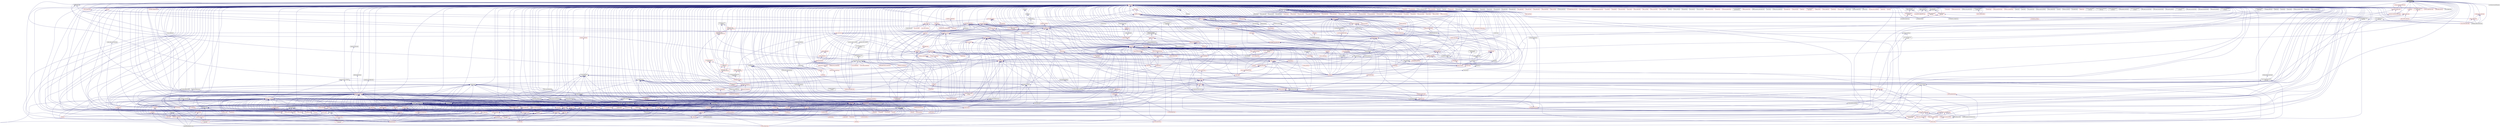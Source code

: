 digraph "stringize.hpp"
{
  edge [fontname="Helvetica",fontsize="10",labelfontname="Helvetica",labelfontsize="10"];
  node [fontname="Helvetica",fontsize="10",shape=record];
  Node2 [label="stringize.hpp",height=0.2,width=0.4,color="black", fillcolor="grey75", style="filled", fontcolor="black"];
  Node2 -> Node3 [dir="back",color="midnightblue",fontsize="10",style="solid",fontname="Helvetica"];
  Node3 [label="defaults.hpp",height=0.2,width=0.4,color="black", fillcolor="white", style="filled",URL="$d1/d76/config_2defaults_8hpp.html"];
  Node3 -> Node4 [dir="back",color="midnightblue",fontsize="10",style="solid",fontname="Helvetica"];
  Node4 [label="runtime_support_server.cpp",height=0.2,width=0.4,color="black", fillcolor="white", style="filled",URL="$de/d5c/runtime__support__server_8cpp.html"];
  Node3 -> Node5 [dir="back",color="midnightblue",fontsize="10",style="solid",fontname="Helvetica"];
  Node5 [label="init_ini_data.cpp",height=0.2,width=0.4,color="black", fillcolor="white", style="filled",URL="$d5/d14/init__ini__data_8cpp.html"];
  Node3 -> Node6 [dir="back",color="midnightblue",fontsize="10",style="solid",fontname="Helvetica"];
  Node6 [label="runtime_configuration.cpp",height=0.2,width=0.4,color="black", fillcolor="white", style="filled",URL="$d5/def/runtime__configuration_8cpp.html"];
  Node2 -> Node7 [dir="back",color="midnightblue",fontsize="10",style="solid",fontname="Helvetica"];
  Node7 [label="config.hpp",height=0.2,width=0.4,color="red", fillcolor="white", style="filled",URL="$d8/dfd/config_8hpp.html"];
  Node7 -> Node8 [dir="back",color="midnightblue",fontsize="10",style="solid",fontname="Helvetica"];
  Node8 [label="widget.cpp",height=0.2,width=0.4,color="black", fillcolor="white", style="filled",URL="$da/d15/widget_8cpp.html"];
  Node7 -> Node9 [dir="back",color="midnightblue",fontsize="10",style="solid",fontname="Helvetica"];
  Node9 [label="timed_wake.cpp",height=0.2,width=0.4,color="black", fillcolor="white", style="filled",URL="$d8/df9/timed__wake_8cpp.html"];
  Node7 -> Node10 [dir="back",color="midnightblue",fontsize="10",style="solid",fontname="Helvetica"];
  Node10 [label="shared_priority_scheduler.hpp",height=0.2,width=0.4,color="red", fillcolor="white", style="filled",URL="$d0/d84/shared__priority__scheduler_8hpp.html"];
  Node7 -> Node13 [dir="back",color="midnightblue",fontsize="10",style="solid",fontname="Helvetica"];
  Node13 [label="apply.hpp",height=0.2,width=0.4,color="red", fillcolor="white", style="filled",URL="$d7/d4c/apply_8hpp.html"];
  Node13 -> Node8 [dir="back",color="midnightblue",fontsize="10",style="solid",fontname="Helvetica"];
  Node13 -> Node14 [dir="back",color="midnightblue",fontsize="10",style="solid",fontname="Helvetica"];
  Node14 [label="ostream.hpp",height=0.2,width=0.4,color="red", fillcolor="white", style="filled",URL="$d1/d38/ostream_8hpp.html"];
  Node14 -> Node15 [dir="back",color="midnightblue",fontsize="10",style="solid",fontname="Helvetica"];
  Node15 [label="standard_streams.hpp",height=0.2,width=0.4,color="red", fillcolor="white", style="filled",URL="$db/d16/standard__streams_8hpp.html"];
  Node15 -> Node16 [dir="back",color="midnightblue",fontsize="10",style="solid",fontname="Helvetica"];
  Node16 [label="iostreams.hpp",height=0.2,width=0.4,color="red", fillcolor="white", style="filled",URL="$de/d22/iostreams_8hpp.html"];
  Node16 -> Node70 [dir="back",color="midnightblue",fontsize="10",style="solid",fontname="Helvetica"];
  Node70 [label="sizeof.cpp",height=0.2,width=0.4,color="black", fillcolor="white", style="filled",URL="$d3/d0f/sizeof_8cpp.html"];
  Node13 -> Node147 [dir="back",color="midnightblue",fontsize="10",style="solid",fontname="Helvetica"];
  Node147 [label="dataflow.hpp",height=0.2,width=0.4,color="red", fillcolor="white", style="filled",URL="$db/d03/lcos_2dataflow_8hpp.html"];
  Node147 -> Node959 [dir="back",color="midnightblue",fontsize="10",style="solid",fontname="Helvetica"];
  Node959 [label="dataflow.hpp",height=0.2,width=0.4,color="red", fillcolor="white", style="filled",URL="$d8/de2/lcos_2local_2dataflow_8hpp.html"];
  Node959 -> Node960 [dir="back",color="midnightblue",fontsize="10",style="solid",fontname="Helvetica"];
  Node960 [label="scan.hpp",height=0.2,width=0.4,color="black", fillcolor="white", style="filled",URL="$de/dc0/scan_8hpp.html"];
  Node960 -> Node804 [dir="back",color="midnightblue",fontsize="10",style="solid",fontname="Helvetica"];
  Node804 [label="exclusive_scan.hpp",height=0.2,width=0.4,color="red", fillcolor="white", style="filled",URL="$d0/d53/segmented__algorithms_2exclusive__scan_8hpp.html"];
  Node804 -> Node805 [dir="back",color="midnightblue",fontsize="10",style="solid",fontname="Helvetica"];
  Node805 [label="transform_exclusive\l_scan.hpp",height=0.2,width=0.4,color="red", fillcolor="white", style="filled",URL="$d2/dda/segmented__algorithms_2transform__exclusive__scan_8hpp.html"];
  Node960 -> Node818 [dir="back",color="midnightblue",fontsize="10",style="solid",fontname="Helvetica"];
  Node818 [label="inclusive_scan.hpp",height=0.2,width=0.4,color="red", fillcolor="white", style="filled",URL="$d8/de5/segmented__algorithms_2inclusive__scan_8hpp.html"];
  Node818 -> Node817 [dir="back",color="midnightblue",fontsize="10",style="solid",fontname="Helvetica"];
  Node817 [label="transform_inclusive\l_scan.hpp",height=0.2,width=0.4,color="red", fillcolor="white", style="filled",URL="$d7/d20/segmented__algorithms_2transform__inclusive__scan_8hpp.html"];
  Node960 -> Node805 [dir="back",color="midnightblue",fontsize="10",style="solid",fontname="Helvetica"];
  Node960 -> Node817 [dir="back",color="midnightblue",fontsize="10",style="solid",fontname="Helvetica"];
  Node959 -> Node961 [dir="back",color="midnightblue",fontsize="10",style="solid",fontname="Helvetica"];
  Node961 [label="transfer.hpp",height=0.2,width=0.4,color="red", fillcolor="white", style="filled",URL="$da/d37/parallel_2segmented__algorithms_2detail_2transfer_8hpp.html"];
  Node147 -> Node852 [dir="back",color="midnightblue",fontsize="10",style="solid",fontname="Helvetica"];
  Node852 [label="partition.hpp",height=0.2,width=0.4,color="red", fillcolor="white", style="filled",URL="$db/d01/hpx_2parallel_2algorithms_2partition_8hpp.html"];
  Node852 -> Node857 [dir="back",color="midnightblue",fontsize="10",style="solid",fontname="Helvetica"];
  Node857 [label="partition.hpp",height=0.2,width=0.4,color="red", fillcolor="white", style="filled",URL="$d2/d20/hpx_2parallel_2container__algorithms_2partition_8hpp.html"];
  Node147 -> Node967 [dir="back",color="midnightblue",fontsize="10",style="solid",fontname="Helvetica"];
  Node967 [label="performance_counter\l_set.hpp",height=0.2,width=0.4,color="red", fillcolor="white", style="filled",URL="$db/d5c/performance__counter__set_8hpp.html"];
  Node967 -> Node968 [dir="back",color="midnightblue",fontsize="10",style="solid",fontname="Helvetica"];
  Node968 [label="performance_counters.hpp",height=0.2,width=0.4,color="red", fillcolor="white", style="filled",URL="$d6/dac/performance__counters_8hpp.html"];
  Node967 -> Node972 [dir="back",color="midnightblue",fontsize="10",style="solid",fontname="Helvetica"];
  Node972 [label="arithmetics_counter.hpp",height=0.2,width=0.4,color="red", fillcolor="white", style="filled",URL="$d1/d64/arithmetics__counter_8hpp.html"];
  Node967 -> Node975 [dir="back",color="midnightblue",fontsize="10",style="solid",fontname="Helvetica"];
  Node975 [label="arithmetics_counter\l_extended.hpp",height=0.2,width=0.4,color="red", fillcolor="white", style="filled",URL="$d1/d32/arithmetics__counter__extended_8hpp.html"];
  Node13 -> Node982 [dir="back",color="midnightblue",fontsize="10",style="solid",fontname="Helvetica"];
  Node982 [label="parallel_executor.hpp",height=0.2,width=0.4,color="black", fillcolor="white", style="filled",URL="$d8/d39/parallel__executor_8hpp.html"];
  Node982 -> Node983 [dir="back",color="midnightblue",fontsize="10",style="solid",fontname="Helvetica"];
  Node983 [label="execution_policy.hpp",height=0.2,width=0.4,color="red", fillcolor="white", style="filled",URL="$d4/d36/execution__policy_8hpp.html"];
  Node983 -> Node737 [dir="back",color="midnightblue",fontsize="10",style="solid",fontname="Helvetica"];
  Node737 [label="block_allocator.hpp",height=0.2,width=0.4,color="red", fillcolor="white", style="filled",URL="$d9/d7a/block__allocator_8hpp.html"];
  Node983 -> Node984 [dir="back",color="midnightblue",fontsize="10",style="solid",fontname="Helvetica"];
  Node984 [label="parallel_execution\l_policy.hpp",height=0.2,width=0.4,color="red", fillcolor="white", style="filled",URL="$d5/ddf/parallel__execution__policy_8hpp.html"];
  Node983 -> Node784 [dir="back",color="midnightblue",fontsize="10",style="solid",fontname="Helvetica"];
  Node784 [label="adjacent_difference.hpp",height=0.2,width=0.4,color="red", fillcolor="white", style="filled",URL="$d1/d17/adjacent__difference_8hpp.html"];
  Node784 -> Node786 [dir="back",color="midnightblue",fontsize="10",style="solid",fontname="Helvetica"];
  Node786 [label="numeric.hpp",height=0.2,width=0.4,color="red", fillcolor="white", style="filled",URL="$de/dd5/numeric_8hpp.html"];
  Node983 -> Node788 [dir="back",color="midnightblue",fontsize="10",style="solid",fontname="Helvetica"];
  Node788 [label="adjacent_find.hpp",height=0.2,width=0.4,color="red", fillcolor="white", style="filled",URL="$d6/d68/adjacent__find_8hpp.html"];
  Node788 -> Node694 [dir="back",color="midnightblue",fontsize="10",style="solid",fontname="Helvetica"];
  Node694 [label="algorithm.hpp",height=0.2,width=0.4,color="red", fillcolor="white", style="filled",URL="$de/d55/algorithm_8hpp.html"];
  Node694 -> Node704 [dir="back",color="midnightblue",fontsize="10",style="solid",fontname="Helvetica"];
  Node704 [label="segmented_algorithm.hpp",height=0.2,width=0.4,color="black", fillcolor="white", style="filled",URL="$d2/d57/segmented__algorithm_8hpp.html"];
  Node983 -> Node790 [dir="back",color="midnightblue",fontsize="10",style="solid",fontname="Helvetica"];
  Node790 [label="all_any_none.hpp",height=0.2,width=0.4,color="red", fillcolor="white", style="filled",URL="$d8/ddd/all__any__none_8hpp.html"];
  Node790 -> Node694 [dir="back",color="midnightblue",fontsize="10",style="solid",fontname="Helvetica"];
  Node983 -> Node716 [dir="back",color="midnightblue",fontsize="10",style="solid",fontname="Helvetica"];
  Node716 [label="copy.hpp",height=0.2,width=0.4,color="red", fillcolor="white", style="filled",URL="$d3/d90/algorithms_2copy_8hpp.html"];
  Node716 -> Node694 [dir="back",color="midnightblue",fontsize="10",style="solid",fontname="Helvetica"];
  Node716 -> Node708 [dir="back",color="midnightblue",fontsize="10",style="solid",fontname="Helvetica"];
  Node708 [label="reduce_by_key.hpp",height=0.2,width=0.4,color="red", fillcolor="white", style="filled",URL="$d9/d4a/reduce__by__key_8hpp.html"];
  Node716 -> Node719 [dir="back",color="midnightblue",fontsize="10",style="solid",fontname="Helvetica"];
  Node719 [label="remove_copy.hpp",height=0.2,width=0.4,color="red", fillcolor="white", style="filled",URL="$d6/db8/algorithms_2remove__copy_8hpp.html"];
  Node719 -> Node694 [dir="back",color="midnightblue",fontsize="10",style="solid",fontname="Helvetica"];
  Node719 -> Node721 [dir="back",color="midnightblue",fontsize="10",style="solid",fontname="Helvetica"];
  Node721 [label="remove_copy.hpp",height=0.2,width=0.4,color="red", fillcolor="white", style="filled",URL="$d5/d0b/container__algorithms_2remove__copy_8hpp.html"];
  Node716 -> Node722 [dir="back",color="midnightblue",fontsize="10",style="solid",fontname="Helvetica"];
  Node722 [label="reverse.hpp",height=0.2,width=0.4,color="red", fillcolor="white", style="filled",URL="$d2/df8/algorithms_2reverse_8hpp.html"];
  Node722 -> Node694 [dir="back",color="midnightblue",fontsize="10",style="solid",fontname="Helvetica"];
  Node722 -> Node692 [dir="back",color="midnightblue",fontsize="10",style="solid",fontname="Helvetica"];
  Node692 [label="rotate.hpp",height=0.2,width=0.4,color="red", fillcolor="white", style="filled",URL="$da/df0/algorithms_2rotate_8hpp.html"];
  Node692 -> Node694 [dir="back",color="midnightblue",fontsize="10",style="solid",fontname="Helvetica"];
  Node692 -> Node705 [dir="back",color="midnightblue",fontsize="10",style="solid",fontname="Helvetica"];
  Node705 [label="rotate.hpp",height=0.2,width=0.4,color="red", fillcolor="white", style="filled",URL="$da/d1b/container__algorithms_2rotate_8hpp.html"];
  Node722 -> Node724 [dir="back",color="midnightblue",fontsize="10",style="solid",fontname="Helvetica"];
  Node724 [label="reverse.hpp",height=0.2,width=0.4,color="red", fillcolor="white", style="filled",URL="$db/dd1/container__algorithms_2reverse_8hpp.html"];
  Node716 -> Node692 [dir="back",color="midnightblue",fontsize="10",style="solid",fontname="Helvetica"];
  Node716 -> Node725 [dir="back",color="midnightblue",fontsize="10",style="solid",fontname="Helvetica"];
  Node725 [label="set_difference.hpp",height=0.2,width=0.4,color="red", fillcolor="white", style="filled",URL="$d9/d20/set__difference_8hpp.html"];
  Node725 -> Node694 [dir="back",color="midnightblue",fontsize="10",style="solid",fontname="Helvetica"];
  Node716 -> Node727 [dir="back",color="midnightblue",fontsize="10",style="solid",fontname="Helvetica"];
  Node727 [label="set_intersection.hpp",height=0.2,width=0.4,color="red", fillcolor="white", style="filled",URL="$d1/dd5/set__intersection_8hpp.html"];
  Node727 -> Node694 [dir="back",color="midnightblue",fontsize="10",style="solid",fontname="Helvetica"];
  Node716 -> Node728 [dir="back",color="midnightblue",fontsize="10",style="solid",fontname="Helvetica"];
  Node728 [label="set_symmetric_difference.hpp",height=0.2,width=0.4,color="red", fillcolor="white", style="filled",URL="$de/da4/set__symmetric__difference_8hpp.html"];
  Node728 -> Node694 [dir="back",color="midnightblue",fontsize="10",style="solid",fontname="Helvetica"];
  Node716 -> Node729 [dir="back",color="midnightblue",fontsize="10",style="solid",fontname="Helvetica"];
  Node729 [label="set_union.hpp",height=0.2,width=0.4,color="red", fillcolor="white", style="filled",URL="$d9/d1a/set__union_8hpp.html"];
  Node729 -> Node694 [dir="back",color="midnightblue",fontsize="10",style="solid",fontname="Helvetica"];
  Node716 -> Node730 [dir="back",color="midnightblue",fontsize="10",style="solid",fontname="Helvetica"];
  Node730 [label="copy.hpp",height=0.2,width=0.4,color="red", fillcolor="white", style="filled",URL="$dc/de5/container__algorithms_2copy_8hpp.html"];
  Node983 -> Node792 [dir="back",color="midnightblue",fontsize="10",style="solid",fontname="Helvetica"];
  Node792 [label="count.hpp",height=0.2,width=0.4,color="red", fillcolor="white", style="filled",URL="$d7/d8f/algorithms_2count_8hpp.html"];
  Node792 -> Node694 [dir="back",color="midnightblue",fontsize="10",style="solid",fontname="Helvetica"];
  Node792 -> Node796 [dir="back",color="midnightblue",fontsize="10",style="solid",fontname="Helvetica"];
  Node796 [label="count.hpp",height=0.2,width=0.4,color="red", fillcolor="white", style="filled",URL="$d9/dd7/segmented__algorithms_2count_8hpp.html"];
  Node796 -> Node704 [dir="back",color="midnightblue",fontsize="10",style="solid",fontname="Helvetica"];
  Node983 -> Node731 [dir="back",color="midnightblue",fontsize="10",style="solid",fontname="Helvetica"];
  Node731 [label="destroy.hpp",height=0.2,width=0.4,color="red", fillcolor="white", style="filled",URL="$df/dd5/destroy_8hpp.html"];
  Node731 -> Node733 [dir="back",color="midnightblue",fontsize="10",style="solid",fontname="Helvetica"];
  Node733 [label="memory.hpp",height=0.2,width=0.4,color="black", fillcolor="white", style="filled",URL="$d6/d13/parallel_2memory_8hpp.html"];
  Node733 -> Node734 [dir="back",color="midnightblue",fontsize="10",style="solid",fontname="Helvetica"];
  Node734 [label="parallel_memory.hpp",height=0.2,width=0.4,color="black", fillcolor="white", style="filled",URL="$db/dd1/parallel__memory_8hpp.html"];
  Node983 -> Node994 [dir="back",color="midnightblue",fontsize="10",style="solid",fontname="Helvetica"];
  Node994 [label="dispatch.hpp",height=0.2,width=0.4,color="black", fillcolor="white", style="filled",URL="$dd/dd9/algorithms_2detail_2dispatch_8hpp.html"];
  Node994 -> Node784 [dir="back",color="midnightblue",fontsize="10",style="solid",fontname="Helvetica"];
  Node994 -> Node788 [dir="back",color="midnightblue",fontsize="10",style="solid",fontname="Helvetica"];
  Node994 -> Node790 [dir="back",color="midnightblue",fontsize="10",style="solid",fontname="Helvetica"];
  Node994 -> Node716 [dir="back",color="midnightblue",fontsize="10",style="solid",fontname="Helvetica"];
  Node994 -> Node792 [dir="back",color="midnightblue",fontsize="10",style="solid",fontname="Helvetica"];
  Node994 -> Node731 [dir="back",color="midnightblue",fontsize="10",style="solid",fontname="Helvetica"];
  Node994 -> Node797 [dir="back",color="midnightblue",fontsize="10",style="solid",fontname="Helvetica"];
  Node797 [label="equal.hpp",height=0.2,width=0.4,color="red", fillcolor="white", style="filled",URL="$dc/d0a/equal_8hpp.html"];
  Node797 -> Node694 [dir="back",color="midnightblue",fontsize="10",style="solid",fontname="Helvetica"];
  Node994 -> Node799 [dir="back",color="midnightblue",fontsize="10",style="solid",fontname="Helvetica"];
  Node799 [label="exclusive_scan.hpp",height=0.2,width=0.4,color="red", fillcolor="white", style="filled",URL="$d8/d31/algorithms_2exclusive__scan_8hpp.html"];
  Node799 -> Node786 [dir="back",color="midnightblue",fontsize="10",style="solid",fontname="Helvetica"];
  Node799 -> Node804 [dir="back",color="midnightblue",fontsize="10",style="solid",fontname="Helvetica"];
  Node994 -> Node747 [dir="back",color="midnightblue",fontsize="10",style="solid",fontname="Helvetica"];
  Node747 [label="fill.hpp",height=0.2,width=0.4,color="red", fillcolor="white", style="filled",URL="$d2/d63/algorithms_2fill_8hpp.html"];
  Node747 -> Node694 [dir="back",color="midnightblue",fontsize="10",style="solid",fontname="Helvetica"];
  Node994 -> Node808 [dir="back",color="midnightblue",fontsize="10",style="solid",fontname="Helvetica"];
  Node808 [label="find.hpp",height=0.2,width=0.4,color="red", fillcolor="white", style="filled",URL="$d5/dc1/algorithms_2find_8hpp.html"];
  Node808 -> Node694 [dir="back",color="midnightblue",fontsize="10",style="solid",fontname="Helvetica"];
  Node808 -> Node810 [dir="back",color="midnightblue",fontsize="10",style="solid",fontname="Helvetica"];
  Node810 [label="find.hpp",height=0.2,width=0.4,color="red", fillcolor="white", style="filled",URL="$d4/d1f/segmented__algorithms_2find_8hpp.html"];
  Node994 -> Node736 [dir="back",color="midnightblue",fontsize="10",style="solid",fontname="Helvetica"];
  Node736 [label="for_each.hpp",height=0.2,width=0.4,color="red", fillcolor="white", style="filled",URL="$d8/d62/algorithms_2for__each_8hpp.html"];
  Node736 -> Node737 [dir="back",color="midnightblue",fontsize="10",style="solid",fontname="Helvetica"];
  Node736 -> Node694 [dir="back",color="midnightblue",fontsize="10",style="solid",fontname="Helvetica"];
  Node736 -> Node747 [dir="back",color="midnightblue",fontsize="10",style="solid",fontname="Helvetica"];
  Node736 -> Node751 [dir="back",color="midnightblue",fontsize="10",style="solid",fontname="Helvetica"];
  Node751 [label="generate.hpp",height=0.2,width=0.4,color="red", fillcolor="white", style="filled",URL="$d5/da9/algorithms_2generate_8hpp.html"];
  Node751 -> Node694 [dir="back",color="midnightblue",fontsize="10",style="solid",fontname="Helvetica"];
  Node751 -> Node753 [dir="back",color="midnightblue",fontsize="10",style="solid",fontname="Helvetica"];
  Node753 [label="generate.hpp",height=0.2,width=0.4,color="red", fillcolor="white", style="filled",URL="$d4/d84/container__algorithms_2generate_8hpp.html"];
  Node751 -> Node754 [dir="back",color="midnightblue",fontsize="10",style="solid",fontname="Helvetica"];
  Node754 [label="generate.hpp",height=0.2,width=0.4,color="red", fillcolor="white", style="filled",URL="$d2/d5d/segmented__algorithms_2generate_8hpp.html"];
  Node754 -> Node704 [dir="back",color="midnightblue",fontsize="10",style="solid",fontname="Helvetica"];
  Node736 -> Node755 [dir="back",color="midnightblue",fontsize="10",style="solid",fontname="Helvetica"];
  Node755 [label="lexicographical_compare.hpp",height=0.2,width=0.4,color="red", fillcolor="white", style="filled",URL="$d5/ddd/lexicographical__compare_8hpp.html"];
  Node755 -> Node694 [dir="back",color="midnightblue",fontsize="10",style="solid",fontname="Helvetica"];
  Node736 -> Node708 [dir="back",color="midnightblue",fontsize="10",style="solid",fontname="Helvetica"];
  Node736 -> Node757 [dir="back",color="midnightblue",fontsize="10",style="solid",fontname="Helvetica"];
  Node757 [label="replace.hpp",height=0.2,width=0.4,color="red", fillcolor="white", style="filled",URL="$d6/db6/algorithms_2replace_8hpp.html"];
  Node757 -> Node694 [dir="back",color="midnightblue",fontsize="10",style="solid",fontname="Helvetica"];
  Node757 -> Node759 [dir="back",color="midnightblue",fontsize="10",style="solid",fontname="Helvetica"];
  Node759 [label="replace.hpp",height=0.2,width=0.4,color="red", fillcolor="white", style="filled",URL="$d7/d55/container__algorithms_2replace_8hpp.html"];
  Node736 -> Node722 [dir="back",color="midnightblue",fontsize="10",style="solid",fontname="Helvetica"];
  Node736 -> Node760 [dir="back",color="midnightblue",fontsize="10",style="solid",fontname="Helvetica"];
  Node760 [label="search.hpp",height=0.2,width=0.4,color="red", fillcolor="white", style="filled",URL="$d7/d6f/search_8hpp.html"];
  Node760 -> Node694 [dir="back",color="midnightblue",fontsize="10",style="solid",fontname="Helvetica"];
  Node736 -> Node762 [dir="back",color="midnightblue",fontsize="10",style="solid",fontname="Helvetica"];
  Node762 [label="swap_ranges.hpp",height=0.2,width=0.4,color="red", fillcolor="white", style="filled",URL="$df/d24/swap__ranges_8hpp.html"];
  Node762 -> Node694 [dir="back",color="midnightblue",fontsize="10",style="solid",fontname="Helvetica"];
  Node736 -> Node764 [dir="back",color="midnightblue",fontsize="10",style="solid",fontname="Helvetica"];
  Node764 [label="for_each.hpp",height=0.2,width=0.4,color="red", fillcolor="white", style="filled",URL="$d8/d9a/container__algorithms_2for__each_8hpp.html"];
  Node736 -> Node765 [dir="back",color="midnightblue",fontsize="10",style="solid",fontname="Helvetica"];
  Node765 [label="for_each.hpp",height=0.2,width=0.4,color="red", fillcolor="white", style="filled",URL="$de/daa/segmented__algorithms_2for__each_8hpp.html"];
  Node765 -> Node704 [dir="back",color="midnightblue",fontsize="10",style="solid",fontname="Helvetica"];
  Node765 -> Node766 [dir="back",color="midnightblue",fontsize="10",style="solid",fontname="Helvetica"];
  Node766 [label="fill.hpp",height=0.2,width=0.4,color="red", fillcolor="white", style="filled",URL="$de/d82/segmented__algorithms_2fill_8hpp.html"];
  Node736 -> Node767 [dir="back",color="midnightblue",fontsize="10",style="solid",fontname="Helvetica"];
  Node767 [label="numa_allocator.hpp",height=0.2,width=0.4,color="red", fillcolor="white", style="filled",URL="$d7/df0/numa__allocator_8hpp.html"];
  Node994 -> Node811 [dir="back",color="midnightblue",fontsize="10",style="solid",fontname="Helvetica"];
  Node811 [label="for_loop.hpp",height=0.2,width=0.4,color="red", fillcolor="white", style="filled",URL="$de/dee/for__loop_8hpp.html"];
  Node811 -> Node694 [dir="back",color="midnightblue",fontsize="10",style="solid",fontname="Helvetica"];
  Node994 -> Node751 [dir="back",color="midnightblue",fontsize="10",style="solid",fontname="Helvetica"];
  Node994 -> Node813 [dir="back",color="midnightblue",fontsize="10",style="solid",fontname="Helvetica"];
  Node813 [label="includes.hpp",height=0.2,width=0.4,color="red", fillcolor="white", style="filled",URL="$d5/d6e/includes_8hpp.html"];
  Node813 -> Node694 [dir="back",color="midnightblue",fontsize="10",style="solid",fontname="Helvetica"];
  Node994 -> Node814 [dir="back",color="midnightblue",fontsize="10",style="solid",fontname="Helvetica"];
  Node814 [label="inclusive_scan.hpp",height=0.2,width=0.4,color="red", fillcolor="white", style="filled",URL="$da/dbf/algorithms_2inclusive__scan_8hpp.html"];
  Node814 -> Node799 [dir="back",color="midnightblue",fontsize="10",style="solid",fontname="Helvetica"];
  Node814 -> Node708 [dir="back",color="midnightblue",fontsize="10",style="solid",fontname="Helvetica"];
  Node814 -> Node815 [dir="back",color="midnightblue",fontsize="10",style="solid",fontname="Helvetica"];
  Node815 [label="transform_inclusive\l_scan.hpp",height=0.2,width=0.4,color="red", fillcolor="white", style="filled",URL="$d2/dc9/algorithms_2transform__inclusive__scan_8hpp.html"];
  Node815 -> Node816 [dir="back",color="midnightblue",fontsize="10",style="solid",fontname="Helvetica"];
  Node816 [label="transform_exclusive\l_scan.hpp",height=0.2,width=0.4,color="red", fillcolor="white", style="filled",URL="$d6/d4e/algorithms_2transform__exclusive__scan_8hpp.html"];
  Node816 -> Node786 [dir="back",color="midnightblue",fontsize="10",style="solid",fontname="Helvetica"];
  Node816 -> Node805 [dir="back",color="midnightblue",fontsize="10",style="solid",fontname="Helvetica"];
  Node815 -> Node786 [dir="back",color="midnightblue",fontsize="10",style="solid",fontname="Helvetica"];
  Node815 -> Node817 [dir="back",color="midnightblue",fontsize="10",style="solid",fontname="Helvetica"];
  Node814 -> Node786 [dir="back",color="midnightblue",fontsize="10",style="solid",fontname="Helvetica"];
  Node814 -> Node818 [dir="back",color="midnightblue",fontsize="10",style="solid",fontname="Helvetica"];
  Node994 -> Node819 [dir="back",color="midnightblue",fontsize="10",style="solid",fontname="Helvetica"];
  Node819 [label="is_heap.hpp",height=0.2,width=0.4,color="red", fillcolor="white", style="filled",URL="$df/d5d/algorithms_2is__heap_8hpp.html"];
  Node819 -> Node822 [dir="back",color="midnightblue",fontsize="10",style="solid",fontname="Helvetica"];
  Node822 [label="is_heap.hpp",height=0.2,width=0.4,color="red", fillcolor="white", style="filled",URL="$d1/d17/container__algorithms_2is__heap_8hpp.html"];
  Node994 -> Node823 [dir="back",color="midnightblue",fontsize="10",style="solid",fontname="Helvetica"];
  Node823 [label="is_partitioned.hpp",height=0.2,width=0.4,color="red", fillcolor="white", style="filled",URL="$d8/dcf/is__partitioned_8hpp.html"];
  Node823 -> Node694 [dir="back",color="midnightblue",fontsize="10",style="solid",fontname="Helvetica"];
  Node994 -> Node825 [dir="back",color="midnightblue",fontsize="10",style="solid",fontname="Helvetica"];
  Node825 [label="is_sorted.hpp",height=0.2,width=0.4,color="red", fillcolor="white", style="filled",URL="$d7/d12/is__sorted_8hpp.html"];
  Node825 -> Node694 [dir="back",color="midnightblue",fontsize="10",style="solid",fontname="Helvetica"];
  Node994 -> Node755 [dir="back",color="midnightblue",fontsize="10",style="solid",fontname="Helvetica"];
  Node994 -> Node963 [dir="back",color="midnightblue",fontsize="10",style="solid",fontname="Helvetica"];
  Node963 [label="merge.hpp",height=0.2,width=0.4,color="red", fillcolor="white", style="filled",URL="$d6/dc7/algorithms_2merge_8hpp.html"];
  Node963 -> Node966 [dir="back",color="midnightblue",fontsize="10",style="solid",fontname="Helvetica"];
  Node966 [label="merge.hpp",height=0.2,width=0.4,color="red", fillcolor="white", style="filled",URL="$d1/d93/container__algorithms_2merge_8hpp.html"];
  Node994 -> Node827 [dir="back",color="midnightblue",fontsize="10",style="solid",fontname="Helvetica"];
  Node827 [label="minmax.hpp",height=0.2,width=0.4,color="red", fillcolor="white", style="filled",URL="$d0/d81/algorithms_2minmax_8hpp.html"];
  Node827 -> Node694 [dir="back",color="midnightblue",fontsize="10",style="solid",fontname="Helvetica"];
  Node827 -> Node829 [dir="back",color="midnightblue",fontsize="10",style="solid",fontname="Helvetica"];
  Node829 [label="minmax.hpp",height=0.2,width=0.4,color="red", fillcolor="white", style="filled",URL="$d6/de7/container__algorithms_2minmax_8hpp.html"];
  Node827 -> Node830 [dir="back",color="midnightblue",fontsize="10",style="solid",fontname="Helvetica"];
  Node830 [label="minmax.hpp",height=0.2,width=0.4,color="red", fillcolor="white", style="filled",URL="$db/d7e/segmented__algorithms_2minmax_8hpp.html"];
  Node830 -> Node704 [dir="back",color="midnightblue",fontsize="10",style="solid",fontname="Helvetica"];
  Node994 -> Node831 [dir="back",color="midnightblue",fontsize="10",style="solid",fontname="Helvetica"];
  Node831 [label="mismatch.hpp",height=0.2,width=0.4,color="red", fillcolor="white", style="filled",URL="$d8/d5c/mismatch_8hpp.html"];
  Node831 -> Node694 [dir="back",color="midnightblue",fontsize="10",style="solid",fontname="Helvetica"];
  Node831 -> Node755 [dir="back",color="midnightblue",fontsize="10",style="solid",fontname="Helvetica"];
  Node994 -> Node768 [dir="back",color="midnightblue",fontsize="10",style="solid",fontname="Helvetica"];
  Node768 [label="move.hpp",height=0.2,width=0.4,color="red", fillcolor="white", style="filled",URL="$d4/d71/move_8hpp.html"];
  Node768 -> Node694 [dir="back",color="midnightblue",fontsize="10",style="solid",fontname="Helvetica"];
  Node994 -> Node852 [dir="back",color="midnightblue",fontsize="10",style="solid",fontname="Helvetica"];
  Node994 -> Node833 [dir="back",color="midnightblue",fontsize="10",style="solid",fontname="Helvetica"];
  Node833 [label="reduce.hpp",height=0.2,width=0.4,color="red", fillcolor="white", style="filled",URL="$d1/da8/parallel_2algorithms_2reduce_8hpp.html"];
  Node833 -> Node786 [dir="back",color="midnightblue",fontsize="10",style="solid",fontname="Helvetica"];
  Node833 -> Node834 [dir="back",color="midnightblue",fontsize="10",style="solid",fontname="Helvetica"];
  Node834 [label="reduce.hpp",height=0.2,width=0.4,color="red", fillcolor="white", style="filled",URL="$d8/d1a/parallel_2segmented__algorithms_2reduce_8hpp.html"];
  Node994 -> Node719 [dir="back",color="midnightblue",fontsize="10",style="solid",fontname="Helvetica"];
  Node994 -> Node757 [dir="back",color="midnightblue",fontsize="10",style="solid",fontname="Helvetica"];
  Node994 -> Node722 [dir="back",color="midnightblue",fontsize="10",style="solid",fontname="Helvetica"];
  Node994 -> Node692 [dir="back",color="midnightblue",fontsize="10",style="solid",fontname="Helvetica"];
  Node994 -> Node760 [dir="back",color="midnightblue",fontsize="10",style="solid",fontname="Helvetica"];
  Node994 -> Node725 [dir="back",color="midnightblue",fontsize="10",style="solid",fontname="Helvetica"];
  Node994 -> Node727 [dir="back",color="midnightblue",fontsize="10",style="solid",fontname="Helvetica"];
  Node994 -> Node728 [dir="back",color="midnightblue",fontsize="10",style="solid",fontname="Helvetica"];
  Node994 -> Node729 [dir="back",color="midnightblue",fontsize="10",style="solid",fontname="Helvetica"];
  Node994 -> Node706 [dir="back",color="midnightblue",fontsize="10",style="solid",fontname="Helvetica"];
  Node706 [label="sort.hpp",height=0.2,width=0.4,color="red", fillcolor="white", style="filled",URL="$d3/d10/algorithms_2sort_8hpp.html"];
  Node706 -> Node694 [dir="back",color="midnightblue",fontsize="10",style="solid",fontname="Helvetica"];
  Node706 -> Node708 [dir="back",color="midnightblue",fontsize="10",style="solid",fontname="Helvetica"];
  Node706 -> Node711 [dir="back",color="midnightblue",fontsize="10",style="solid",fontname="Helvetica"];
  Node711 [label="sort_by_key.hpp",height=0.2,width=0.4,color="red", fillcolor="white", style="filled",URL="$d2/da1/sort__by__key_8hpp.html"];
  Node706 -> Node712 [dir="back",color="midnightblue",fontsize="10",style="solid",fontname="Helvetica"];
  Node712 [label="sort.hpp",height=0.2,width=0.4,color="red", fillcolor="white", style="filled",URL="$d0/db2/container__algorithms_2sort_8hpp.html"];
  Node994 -> Node762 [dir="back",color="midnightblue",fontsize="10",style="solid",fontname="Helvetica"];
  Node994 -> Node770 [dir="back",color="midnightblue",fontsize="10",style="solid",fontname="Helvetica"];
  Node770 [label="transform.hpp",height=0.2,width=0.4,color="red", fillcolor="white", style="filled",URL="$d4/d47/algorithms_2transform_8hpp.html"];
  Node770 -> Node777 [dir="back",color="midnightblue",fontsize="10",style="solid",fontname="Helvetica"];
  Node777 [label="transform.hpp",height=0.2,width=0.4,color="red", fillcolor="white", style="filled",URL="$da/dcb/container__algorithms_2transform_8hpp.html"];
  Node770 -> Node778 [dir="back",color="midnightblue",fontsize="10",style="solid",fontname="Helvetica"];
  Node778 [label="transform.hpp",height=0.2,width=0.4,color="red", fillcolor="white", style="filled",URL="$d8/d80/segmented__algorithms_2transform_8hpp.html"];
  Node994 -> Node816 [dir="back",color="midnightblue",fontsize="10",style="solid",fontname="Helvetica"];
  Node994 -> Node815 [dir="back",color="midnightblue",fontsize="10",style="solid",fontname="Helvetica"];
  Node994 -> Node835 [dir="back",color="midnightblue",fontsize="10",style="solid",fontname="Helvetica"];
  Node835 [label="transform_reduce.hpp",height=0.2,width=0.4,color="red", fillcolor="white", style="filled",URL="$d1/da3/algorithms_2transform__reduce_8hpp.html"];
  Node835 -> Node786 [dir="back",color="midnightblue",fontsize="10",style="solid",fontname="Helvetica"];
  Node835 -> Node838 [dir="back",color="midnightblue",fontsize="10",style="solid",fontname="Helvetica"];
  Node838 [label="transform_reduce.hpp",height=0.2,width=0.4,color="red", fillcolor="white", style="filled",URL="$d5/da7/segmented__algorithms_2transform__reduce_8hpp.html"];
  Node838 -> Node704 [dir="back",color="midnightblue",fontsize="10",style="solid",fontname="Helvetica"];
  Node994 -> Node839 [dir="back",color="midnightblue",fontsize="10",style="solid",fontname="Helvetica"];
  Node839 [label="transform_reduce_binary.hpp",height=0.2,width=0.4,color="red", fillcolor="white", style="filled",URL="$d9/d0f/transform__reduce__binary_8hpp.html"];
  Node839 -> Node786 [dir="back",color="midnightblue",fontsize="10",style="solid",fontname="Helvetica"];
  Node994 -> Node841 [dir="back",color="midnightblue",fontsize="10",style="solid",fontname="Helvetica"];
  Node841 [label="uninitialized_copy.hpp",height=0.2,width=0.4,color="red", fillcolor="white", style="filled",URL="$dd/d85/uninitialized__copy_8hpp.html"];
  Node841 -> Node733 [dir="back",color="midnightblue",fontsize="10",style="solid",fontname="Helvetica"];
  Node994 -> Node843 [dir="back",color="midnightblue",fontsize="10",style="solid",fontname="Helvetica"];
  Node843 [label="uninitialized_default\l_construct.hpp",height=0.2,width=0.4,color="red", fillcolor="white", style="filled",URL="$db/d72/uninitialized__default__construct_8hpp.html"];
  Node843 -> Node733 [dir="back",color="midnightblue",fontsize="10",style="solid",fontname="Helvetica"];
  Node994 -> Node845 [dir="back",color="midnightblue",fontsize="10",style="solid",fontname="Helvetica"];
  Node845 [label="uninitialized_fill.hpp",height=0.2,width=0.4,color="red", fillcolor="white", style="filled",URL="$dc/d5a/uninitialized__fill_8hpp.html"];
  Node845 -> Node733 [dir="back",color="midnightblue",fontsize="10",style="solid",fontname="Helvetica"];
  Node994 -> Node847 [dir="back",color="midnightblue",fontsize="10",style="solid",fontname="Helvetica"];
  Node847 [label="uninitialized_move.hpp",height=0.2,width=0.4,color="red", fillcolor="white", style="filled",URL="$d5/d93/uninitialized__move_8hpp.html"];
  Node847 -> Node733 [dir="back",color="midnightblue",fontsize="10",style="solid",fontname="Helvetica"];
  Node994 -> Node849 [dir="back",color="midnightblue",fontsize="10",style="solid",fontname="Helvetica"];
  Node849 [label="uninitialized_value\l_construct.hpp",height=0.2,width=0.4,color="red", fillcolor="white", style="filled",URL="$d5/dcf/uninitialized__value__construct_8hpp.html"];
  Node849 -> Node733 [dir="back",color="midnightblue",fontsize="10",style="solid",fontname="Helvetica"];
  Node994 -> Node779 [dir="back",color="midnightblue",fontsize="10",style="solid",fontname="Helvetica"];
  Node779 [label="unique.hpp",height=0.2,width=0.4,color="red", fillcolor="white", style="filled",URL="$d8/d56/algorithms_2unique_8hpp.html"];
  Node779 -> Node782 [dir="back",color="midnightblue",fontsize="10",style="solid",fontname="Helvetica"];
  Node782 [label="unique.hpp",height=0.2,width=0.4,color="red", fillcolor="white", style="filled",URL="$dd/da8/container__algorithms_2unique_8hpp.html"];
  Node994 -> Node796 [dir="back",color="midnightblue",fontsize="10",style="solid",fontname="Helvetica"];
  Node994 -> Node995 [dir="back",color="midnightblue",fontsize="10",style="solid",fontname="Helvetica"];
  Node995 [label="dispatch.hpp",height=0.2,width=0.4,color="black", fillcolor="white", style="filled",URL="$d6/dc5/segmented__algorithms_2detail_2dispatch_8hpp.html"];
  Node995 -> Node796 [dir="back",color="midnightblue",fontsize="10",style="solid",fontname="Helvetica"];
  Node995 -> Node996 [dir="back",color="midnightblue",fontsize="10",style="solid",fontname="Helvetica"];
  Node996 [label="reduce.hpp",height=0.2,width=0.4,color="black", fillcolor="white", style="filled",URL="$d9/d26/parallel_2segmented__algorithms_2detail_2reduce_8hpp.html"];
  Node996 -> Node834 [dir="back",color="midnightblue",fontsize="10",style="solid",fontname="Helvetica"];
  Node996 -> Node838 [dir="back",color="midnightblue",fontsize="10",style="solid",fontname="Helvetica"];
  Node995 -> Node960 [dir="back",color="midnightblue",fontsize="10",style="solid",fontname="Helvetica"];
  Node995 -> Node961 [dir="back",color="midnightblue",fontsize="10",style="solid",fontname="Helvetica"];
  Node995 -> Node804 [dir="back",color="midnightblue",fontsize="10",style="solid",fontname="Helvetica"];
  Node995 -> Node810 [dir="back",color="midnightblue",fontsize="10",style="solid",fontname="Helvetica"];
  Node995 -> Node765 [dir="back",color="midnightblue",fontsize="10",style="solid",fontname="Helvetica"];
  Node995 -> Node754 [dir="back",color="midnightblue",fontsize="10",style="solid",fontname="Helvetica"];
  Node995 -> Node818 [dir="back",color="midnightblue",fontsize="10",style="solid",fontname="Helvetica"];
  Node995 -> Node830 [dir="back",color="midnightblue",fontsize="10",style="solid",fontname="Helvetica"];
  Node995 -> Node834 [dir="back",color="midnightblue",fontsize="10",style="solid",fontname="Helvetica"];
  Node995 -> Node778 [dir="back",color="midnightblue",fontsize="10",style="solid",fontname="Helvetica"];
  Node995 -> Node805 [dir="back",color="midnightblue",fontsize="10",style="solid",fontname="Helvetica"];
  Node995 -> Node817 [dir="back",color="midnightblue",fontsize="10",style="solid",fontname="Helvetica"];
  Node995 -> Node838 [dir="back",color="midnightblue",fontsize="10",style="solid",fontname="Helvetica"];
  Node994 -> Node996 [dir="back",color="midnightblue",fontsize="10",style="solid",fontname="Helvetica"];
  Node994 -> Node960 [dir="back",color="midnightblue",fontsize="10",style="solid",fontname="Helvetica"];
  Node994 -> Node961 [dir="back",color="midnightblue",fontsize="10",style="solid",fontname="Helvetica"];
  Node994 -> Node804 [dir="back",color="midnightblue",fontsize="10",style="solid",fontname="Helvetica"];
  Node994 -> Node766 [dir="back",color="midnightblue",fontsize="10",style="solid",fontname="Helvetica"];
  Node994 -> Node810 [dir="back",color="midnightblue",fontsize="10",style="solid",fontname="Helvetica"];
  Node994 -> Node765 [dir="back",color="midnightblue",fontsize="10",style="solid",fontname="Helvetica"];
  Node994 -> Node754 [dir="back",color="midnightblue",fontsize="10",style="solid",fontname="Helvetica"];
  Node994 -> Node818 [dir="back",color="midnightblue",fontsize="10",style="solid",fontname="Helvetica"];
  Node994 -> Node830 [dir="back",color="midnightblue",fontsize="10",style="solid",fontname="Helvetica"];
  Node994 -> Node834 [dir="back",color="midnightblue",fontsize="10",style="solid",fontname="Helvetica"];
  Node994 -> Node778 [dir="back",color="midnightblue",fontsize="10",style="solid",fontname="Helvetica"];
  Node994 -> Node805 [dir="back",color="midnightblue",fontsize="10",style="solid",fontname="Helvetica"];
  Node994 -> Node817 [dir="back",color="midnightblue",fontsize="10",style="solid",fontname="Helvetica"];
  Node994 -> Node838 [dir="back",color="midnightblue",fontsize="10",style="solid",fontname="Helvetica"];
  Node983 -> Node735 [dir="back",color="midnightblue",fontsize="10",style="solid",fontname="Helvetica"];
  Node735 [label="set_operation.hpp",height=0.2,width=0.4,color="black", fillcolor="white", style="filled",URL="$dc/d52/set__operation_8hpp.html"];
  Node735 -> Node725 [dir="back",color="midnightblue",fontsize="10",style="solid",fontname="Helvetica"];
  Node735 -> Node727 [dir="back",color="midnightblue",fontsize="10",style="solid",fontname="Helvetica"];
  Node735 -> Node728 [dir="back",color="midnightblue",fontsize="10",style="solid",fontname="Helvetica"];
  Node735 -> Node729 [dir="back",color="midnightblue",fontsize="10",style="solid",fontname="Helvetica"];
  Node983 -> Node797 [dir="back",color="midnightblue",fontsize="10",style="solid",fontname="Helvetica"];
  Node983 -> Node799 [dir="back",color="midnightblue",fontsize="10",style="solid",fontname="Helvetica"];
  Node983 -> Node747 [dir="back",color="midnightblue",fontsize="10",style="solid",fontname="Helvetica"];
  Node983 -> Node808 [dir="back",color="midnightblue",fontsize="10",style="solid",fontname="Helvetica"];
  Node983 -> Node736 [dir="back",color="midnightblue",fontsize="10",style="solid",fontname="Helvetica"];
  Node983 -> Node811 [dir="back",color="midnightblue",fontsize="10",style="solid",fontname="Helvetica"];
  Node983 -> Node751 [dir="back",color="midnightblue",fontsize="10",style="solid",fontname="Helvetica"];
  Node983 -> Node813 [dir="back",color="midnightblue",fontsize="10",style="solid",fontname="Helvetica"];
  Node983 -> Node814 [dir="back",color="midnightblue",fontsize="10",style="solid",fontname="Helvetica"];
  Node983 -> Node819 [dir="back",color="midnightblue",fontsize="10",style="solid",fontname="Helvetica"];
  Node983 -> Node823 [dir="back",color="midnightblue",fontsize="10",style="solid",fontname="Helvetica"];
  Node983 -> Node825 [dir="back",color="midnightblue",fontsize="10",style="solid",fontname="Helvetica"];
  Node983 -> Node755 [dir="back",color="midnightblue",fontsize="10",style="solid",fontname="Helvetica"];
  Node983 -> Node963 [dir="back",color="midnightblue",fontsize="10",style="solid",fontname="Helvetica"];
  Node983 -> Node827 [dir="back",color="midnightblue",fontsize="10",style="solid",fontname="Helvetica"];
  Node983 -> Node831 [dir="back",color="midnightblue",fontsize="10",style="solid",fontname="Helvetica"];
  Node983 -> Node768 [dir="back",color="midnightblue",fontsize="10",style="solid",fontname="Helvetica"];
  Node983 -> Node852 [dir="back",color="midnightblue",fontsize="10",style="solid",fontname="Helvetica"];
  Node983 -> Node833 [dir="back",color="midnightblue",fontsize="10",style="solid",fontname="Helvetica"];
  Node983 -> Node719 [dir="back",color="midnightblue",fontsize="10",style="solid",fontname="Helvetica"];
  Node983 -> Node757 [dir="back",color="midnightblue",fontsize="10",style="solid",fontname="Helvetica"];
  Node983 -> Node722 [dir="back",color="midnightblue",fontsize="10",style="solid",fontname="Helvetica"];
  Node983 -> Node692 [dir="back",color="midnightblue",fontsize="10",style="solid",fontname="Helvetica"];
  Node983 -> Node760 [dir="back",color="midnightblue",fontsize="10",style="solid",fontname="Helvetica"];
  Node983 -> Node725 [dir="back",color="midnightblue",fontsize="10",style="solid",fontname="Helvetica"];
  Node983 -> Node727 [dir="back",color="midnightblue",fontsize="10",style="solid",fontname="Helvetica"];
  Node983 -> Node728 [dir="back",color="midnightblue",fontsize="10",style="solid",fontname="Helvetica"];
  Node983 -> Node729 [dir="back",color="midnightblue",fontsize="10",style="solid",fontname="Helvetica"];
  Node983 -> Node706 [dir="back",color="midnightblue",fontsize="10",style="solid",fontname="Helvetica"];
  Node983 -> Node762 [dir="back",color="midnightblue",fontsize="10",style="solid",fontname="Helvetica"];
  Node983 -> Node770 [dir="back",color="midnightblue",fontsize="10",style="solid",fontname="Helvetica"];
  Node983 -> Node816 [dir="back",color="midnightblue",fontsize="10",style="solid",fontname="Helvetica"];
  Node983 -> Node815 [dir="back",color="midnightblue",fontsize="10",style="solid",fontname="Helvetica"];
  Node983 -> Node835 [dir="back",color="midnightblue",fontsize="10",style="solid",fontname="Helvetica"];
  Node983 -> Node839 [dir="back",color="midnightblue",fontsize="10",style="solid",fontname="Helvetica"];
  Node983 -> Node841 [dir="back",color="midnightblue",fontsize="10",style="solid",fontname="Helvetica"];
  Node983 -> Node843 [dir="back",color="midnightblue",fontsize="10",style="solid",fontname="Helvetica"];
  Node983 -> Node845 [dir="back",color="midnightblue",fontsize="10",style="solid",fontname="Helvetica"];
  Node983 -> Node847 [dir="back",color="midnightblue",fontsize="10",style="solid",fontname="Helvetica"];
  Node983 -> Node849 [dir="back",color="midnightblue",fontsize="10",style="solid",fontname="Helvetica"];
  Node983 -> Node779 [dir="back",color="midnightblue",fontsize="10",style="solid",fontname="Helvetica"];
  Node983 -> Node997 [dir="back",color="midnightblue",fontsize="10",style="solid",fontname="Helvetica"];
  Node997 [label="timed_executors.hpp",height=0.2,width=0.4,color="black", fillcolor="white", style="filled",URL="$da/d91/timed__executors_8hpp.html"];
  Node997 -> Node998 [dir="back",color="midnightblue",fontsize="10",style="solid",fontname="Helvetica"];
  Node998 [label="timed_execution.hpp",height=0.2,width=0.4,color="red", fillcolor="white", style="filled",URL="$da/dc1/timed__execution_8hpp.html"];
  Node998 -> Node1002 [dir="back",color="midnightblue",fontsize="10",style="solid",fontname="Helvetica"];
  Node1002 [label="thread_timed_execution.hpp",height=0.2,width=0.4,color="red", fillcolor="white", style="filled",URL="$dd/dd0/thread__timed__execution_8hpp.html"];
  Node1002 -> Node1003 [dir="back",color="midnightblue",fontsize="10",style="solid",fontname="Helvetica"];
  Node1003 [label="default_executor.hpp",height=0.2,width=0.4,color="black", fillcolor="white", style="filled",URL="$dc/df1/parallel_2executors_2default__executor_8hpp.html"];
  Node1003 -> Node1004 [dir="back",color="midnightblue",fontsize="10",style="solid",fontname="Helvetica"];
  Node1004 [label="executors.hpp",height=0.2,width=0.4,color="red", fillcolor="white", style="filled",URL="$d6/d4e/parallel_2executors_8hpp.html"];
  Node1002 -> Node1006 [dir="back",color="midnightblue",fontsize="10",style="solid",fontname="Helvetica"];
  Node1006 [label="this_thread_executors.hpp",height=0.2,width=0.4,color="red", fillcolor="white", style="filled",URL="$da/d68/parallel_2executors_2this__thread__executors_8hpp.html"];
  Node1006 -> Node1004 [dir="back",color="midnightblue",fontsize="10",style="solid",fontname="Helvetica"];
  Node1002 -> Node1007 [dir="back",color="midnightblue",fontsize="10",style="solid",fontname="Helvetica"];
  Node1007 [label="thread_pool_attached\l_executors.hpp",height=0.2,width=0.4,color="red", fillcolor="white", style="filled",URL="$d8/d41/parallel_2executors_2thread__pool__attached__executors_8hpp.html"];
  Node1007 -> Node1008 [dir="back",color="midnightblue",fontsize="10",style="solid",fontname="Helvetica"];
  Node1008 [label="block_executor.hpp",height=0.2,width=0.4,color="red", fillcolor="white", style="filled",URL="$dc/d6f/block__executor_8hpp.html"];
  Node1008 -> Node737 [dir="back",color="midnightblue",fontsize="10",style="solid",fontname="Helvetica"];
  Node1007 -> Node1004 [dir="back",color="midnightblue",fontsize="10",style="solid",fontname="Helvetica"];
  Node1002 -> Node1009 [dir="back",color="midnightblue",fontsize="10",style="solid",fontname="Helvetica"];
  Node1009 [label="thread_pool_executors.hpp",height=0.2,width=0.4,color="red", fillcolor="white", style="filled",URL="$d7/dc4/parallel_2executors_2thread__pool__executors_8hpp.html"];
  Node1009 -> Node1004 [dir="back",color="midnightblue",fontsize="10",style="solid",fontname="Helvetica"];
  Node1002 -> Node1010 [dir="back",color="midnightblue",fontsize="10",style="solid",fontname="Helvetica"];
  Node1010 [label="thread_pool_os_executors.hpp",height=0.2,width=0.4,color="red", fillcolor="white", style="filled",URL="$d7/dab/parallel_2executors_2thread__pool__os__executors_8hpp.html"];
  Node1010 -> Node1004 [dir="back",color="midnightblue",fontsize="10",style="solid",fontname="Helvetica"];
  Node1002 -> Node997 [dir="back",color="midnightblue",fontsize="10",style="solid",fontname="Helvetica"];
  Node998 -> Node997 [dir="back",color="midnightblue",fontsize="10",style="solid",fontname="Helvetica"];
  Node997 -> Node1011 [dir="back",color="midnightblue",fontsize="10",style="solid",fontname="Helvetica"];
  Node1011 [label="timed_execution_fwd.hpp",height=0.2,width=0.4,color="black", fillcolor="white", style="filled",URL="$df/d4e/timed__execution__fwd_8hpp.html"];
  Node1011 -> Node998 [dir="back",color="midnightblue",fontsize="10",style="solid",fontname="Helvetica"];
  Node997 -> Node1004 [dir="back",color="midnightblue",fontsize="10",style="solid",fontname="Helvetica"];
  Node983 -> Node796 [dir="back",color="midnightblue",fontsize="10",style="solid",fontname="Helvetica"];
  Node983 -> Node995 [dir="back",color="midnightblue",fontsize="10",style="solid",fontname="Helvetica"];
  Node983 -> Node996 [dir="back",color="midnightblue",fontsize="10",style="solid",fontname="Helvetica"];
  Node983 -> Node960 [dir="back",color="midnightblue",fontsize="10",style="solid",fontname="Helvetica"];
  Node983 -> Node961 [dir="back",color="midnightblue",fontsize="10",style="solid",fontname="Helvetica"];
  Node983 -> Node804 [dir="back",color="midnightblue",fontsize="10",style="solid",fontname="Helvetica"];
  Node983 -> Node766 [dir="back",color="midnightblue",fontsize="10",style="solid",fontname="Helvetica"];
  Node983 -> Node810 [dir="back",color="midnightblue",fontsize="10",style="solid",fontname="Helvetica"];
  Node983 -> Node765 [dir="back",color="midnightblue",fontsize="10",style="solid",fontname="Helvetica"];
  Node983 -> Node754 [dir="back",color="midnightblue",fontsize="10",style="solid",fontname="Helvetica"];
  Node983 -> Node818 [dir="back",color="midnightblue",fontsize="10",style="solid",fontname="Helvetica"];
  Node983 -> Node830 [dir="back",color="midnightblue",fontsize="10",style="solid",fontname="Helvetica"];
  Node983 -> Node834 [dir="back",color="midnightblue",fontsize="10",style="solid",fontname="Helvetica"];
  Node983 -> Node778 [dir="back",color="midnightblue",fontsize="10",style="solid",fontname="Helvetica"];
  Node983 -> Node805 [dir="back",color="midnightblue",fontsize="10",style="solid",fontname="Helvetica"];
  Node983 -> Node817 [dir="back",color="midnightblue",fontsize="10",style="solid",fontname="Helvetica"];
  Node983 -> Node838 [dir="back",color="midnightblue",fontsize="10",style="solid",fontname="Helvetica"];
  Node983 -> Node713 [dir="back",color="midnightblue",fontsize="10",style="solid",fontname="Helvetica"];
  Node713 [label="task_block.hpp",height=0.2,width=0.4,color="black", fillcolor="white", style="filled",URL="$de/db7/task__block_8hpp.html"];
  Node713 -> Node714 [dir="back",color="midnightblue",fontsize="10",style="solid",fontname="Helvetica"];
  Node714 [label="parallel_task_block.hpp",height=0.2,width=0.4,color="red", fillcolor="white", style="filled",URL="$d4/d99/parallel__task__block_8hpp.html"];
  Node983 -> Node1012 [dir="back",color="midnightblue",fontsize="10",style="solid",fontname="Helvetica"];
  Node1012 [label="handle_local_exceptions.hpp",height=0.2,width=0.4,color="black", fillcolor="white", style="filled",URL="$dc/df9/handle__local__exceptions_8hpp.html"];
  Node1012 -> Node963 [dir="back",color="midnightblue",fontsize="10",style="solid",fontname="Helvetica"];
  Node1012 -> Node852 [dir="back",color="midnightblue",fontsize="10",style="solid",fontname="Helvetica"];
  Node1012 -> Node706 [dir="back",color="midnightblue",fontsize="10",style="solid",fontname="Helvetica"];
  Node1012 -> Node715 [dir="back",color="midnightblue",fontsize="10",style="solid",fontname="Helvetica"];
  Node715 [label="foreach_partitioner.hpp",height=0.2,width=0.4,color="black", fillcolor="white", style="filled",URL="$de/deb/foreach__partitioner_8hpp.html"];
  Node715 -> Node716 [dir="back",color="midnightblue",fontsize="10",style="solid",fontname="Helvetica"];
  Node715 -> Node731 [dir="back",color="midnightblue",fontsize="10",style="solid",fontname="Helvetica"];
  Node715 -> Node735 [dir="back",color="midnightblue",fontsize="10",style="solid",fontname="Helvetica"];
  Node715 -> Node736 [dir="back",color="midnightblue",fontsize="10",style="solid",fontname="Helvetica"];
  Node715 -> Node768 [dir="back",color="midnightblue",fontsize="10",style="solid",fontname="Helvetica"];
  Node715 -> Node770 [dir="back",color="midnightblue",fontsize="10",style="solid",fontname="Helvetica"];
  Node715 -> Node779 [dir="back",color="midnightblue",fontsize="10",style="solid",fontname="Helvetica"];
  Node1012 -> Node783 [dir="back",color="midnightblue",fontsize="10",style="solid",fontname="Helvetica"];
  Node783 [label="partitioner.hpp",height=0.2,width=0.4,color="black", fillcolor="white", style="filled",URL="$d6/d03/parallel_2util_2partitioner_8hpp.html"];
  Node783 -> Node784 [dir="back",color="midnightblue",fontsize="10",style="solid",fontname="Helvetica"];
  Node783 -> Node788 [dir="back",color="midnightblue",fontsize="10",style="solid",fontname="Helvetica"];
  Node783 -> Node790 [dir="back",color="midnightblue",fontsize="10",style="solid",fontname="Helvetica"];
  Node783 -> Node792 [dir="back",color="midnightblue",fontsize="10",style="solid",fontname="Helvetica"];
  Node783 -> Node735 [dir="back",color="midnightblue",fontsize="10",style="solid",fontname="Helvetica"];
  Node783 -> Node797 [dir="back",color="midnightblue",fontsize="10",style="solid",fontname="Helvetica"];
  Node783 -> Node799 [dir="back",color="midnightblue",fontsize="10",style="solid",fontname="Helvetica"];
  Node783 -> Node808 [dir="back",color="midnightblue",fontsize="10",style="solid",fontname="Helvetica"];
  Node783 -> Node811 [dir="back",color="midnightblue",fontsize="10",style="solid",fontname="Helvetica"];
  Node783 -> Node813 [dir="back",color="midnightblue",fontsize="10",style="solid",fontname="Helvetica"];
  Node783 -> Node814 [dir="back",color="midnightblue",fontsize="10",style="solid",fontname="Helvetica"];
  Node783 -> Node819 [dir="back",color="midnightblue",fontsize="10",style="solid",fontname="Helvetica"];
  Node783 -> Node823 [dir="back",color="midnightblue",fontsize="10",style="solid",fontname="Helvetica"];
  Node783 -> Node825 [dir="back",color="midnightblue",fontsize="10",style="solid",fontname="Helvetica"];
  Node783 -> Node755 [dir="back",color="midnightblue",fontsize="10",style="solid",fontname="Helvetica"];
  Node783 -> Node827 [dir="back",color="midnightblue",fontsize="10",style="solid",fontname="Helvetica"];
  Node783 -> Node831 [dir="back",color="midnightblue",fontsize="10",style="solid",fontname="Helvetica"];
  Node783 -> Node833 [dir="back",color="midnightblue",fontsize="10",style="solid",fontname="Helvetica"];
  Node783 -> Node760 [dir="back",color="midnightblue",fontsize="10",style="solid",fontname="Helvetica"];
  Node783 -> Node816 [dir="back",color="midnightblue",fontsize="10",style="solid",fontname="Helvetica"];
  Node783 -> Node815 [dir="back",color="midnightblue",fontsize="10",style="solid",fontname="Helvetica"];
  Node783 -> Node835 [dir="back",color="midnightblue",fontsize="10",style="solid",fontname="Helvetica"];
  Node783 -> Node839 [dir="back",color="midnightblue",fontsize="10",style="solid",fontname="Helvetica"];
  Node1012 -> Node840 [dir="back",color="midnightblue",fontsize="10",style="solid",fontname="Helvetica"];
  Node840 [label="partitioner_with_cleanup.hpp",height=0.2,width=0.4,color="black", fillcolor="white", style="filled",URL="$d5/ded/partitioner__with__cleanup_8hpp.html"];
  Node840 -> Node737 [dir="back",color="midnightblue",fontsize="10",style="solid",fontname="Helvetica"];
  Node840 -> Node841 [dir="back",color="midnightblue",fontsize="10",style="solid",fontname="Helvetica"];
  Node840 -> Node843 [dir="back",color="midnightblue",fontsize="10",style="solid",fontname="Helvetica"];
  Node840 -> Node845 [dir="back",color="midnightblue",fontsize="10",style="solid",fontname="Helvetica"];
  Node840 -> Node847 [dir="back",color="midnightblue",fontsize="10",style="solid",fontname="Helvetica"];
  Node840 -> Node849 [dir="back",color="midnightblue",fontsize="10",style="solid",fontname="Helvetica"];
  Node1012 -> Node851 [dir="back",color="midnightblue",fontsize="10",style="solid",fontname="Helvetica"];
  Node851 [label="scan_partitioner.hpp",height=0.2,width=0.4,color="black", fillcolor="white", style="filled",URL="$dd/d59/scan__partitioner_8hpp.html"];
  Node851 -> Node716 [dir="back",color="midnightblue",fontsize="10",style="solid",fontname="Helvetica"];
  Node851 -> Node799 [dir="back",color="midnightblue",fontsize="10",style="solid",fontname="Helvetica"];
  Node851 -> Node814 [dir="back",color="midnightblue",fontsize="10",style="solid",fontname="Helvetica"];
  Node851 -> Node852 [dir="back",color="midnightblue",fontsize="10",style="solid",fontname="Helvetica"];
  Node851 -> Node816 [dir="back",color="midnightblue",fontsize="10",style="solid",fontname="Helvetica"];
  Node851 -> Node815 [dir="back",color="midnightblue",fontsize="10",style="solid",fontname="Helvetica"];
  Node851 -> Node779 [dir="back",color="midnightblue",fontsize="10",style="solid",fontname="Helvetica"];
  Node983 -> Node1013 [dir="back",color="midnightblue",fontsize="10",style="solid",fontname="Helvetica"];
  Node1013 [label="handle_remote_exceptions.hpp",height=0.2,width=0.4,color="black", fillcolor="white", style="filled",URL="$d2/d13/handle__remote__exceptions_8hpp.html"];
  Node1013 -> Node796 [dir="back",color="midnightblue",fontsize="10",style="solid",fontname="Helvetica"];
  Node1013 -> Node995 [dir="back",color="midnightblue",fontsize="10",style="solid",fontname="Helvetica"];
  Node1013 -> Node961 [dir="back",color="midnightblue",fontsize="10",style="solid",fontname="Helvetica"];
  Node1013 -> Node810 [dir="back",color="midnightblue",fontsize="10",style="solid",fontname="Helvetica"];
  Node1013 -> Node765 [dir="back",color="midnightblue",fontsize="10",style="solid",fontname="Helvetica"];
  Node1013 -> Node754 [dir="back",color="midnightblue",fontsize="10",style="solid",fontname="Helvetica"];
  Node1013 -> Node830 [dir="back",color="midnightblue",fontsize="10",style="solid",fontname="Helvetica"];
  Node1013 -> Node834 [dir="back",color="midnightblue",fontsize="10",style="solid",fontname="Helvetica"];
  Node1013 -> Node778 [dir="back",color="midnightblue",fontsize="10",style="solid",fontname="Helvetica"];
  Node1013 -> Node838 [dir="back",color="midnightblue",fontsize="10",style="solid",fontname="Helvetica"];
  Node983 -> Node715 [dir="back",color="midnightblue",fontsize="10",style="solid",fontname="Helvetica"];
  Node983 -> Node767 [dir="back",color="midnightblue",fontsize="10",style="solid",fontname="Helvetica"];
  Node983 -> Node783 [dir="back",color="midnightblue",fontsize="10",style="solid",fontname="Helvetica"];
  Node983 -> Node840 [dir="back",color="midnightblue",fontsize="10",style="solid",fontname="Helvetica"];
  Node983 -> Node851 [dir="back",color="midnightblue",fontsize="10",style="solid",fontname="Helvetica"];
  Node982 -> Node997 [dir="back",color="midnightblue",fontsize="10",style="solid",fontname="Helvetica"];
  Node982 -> Node1004 [dir="back",color="midnightblue",fontsize="10",style="solid",fontname="Helvetica"];
  Node13 -> Node1014 [dir="back",color="midnightblue",fontsize="10",style="solid",fontname="Helvetica"];
  Node1014 [label="sequenced_executor.hpp",height=0.2,width=0.4,color="black", fillcolor="white", style="filled",URL="$d2/dea/sequenced__executor_8hpp.html"];
  Node1014 -> Node983 [dir="back",color="midnightblue",fontsize="10",style="solid",fontname="Helvetica"];
  Node1014 -> Node997 [dir="back",color="midnightblue",fontsize="10",style="solid",fontname="Helvetica"];
  Node1014 -> Node1004 [dir="back",color="midnightblue",fontsize="10",style="solid",fontname="Helvetica"];
  Node13 -> Node1015 [dir="back",color="midnightblue",fontsize="10",style="solid",fontname="Helvetica"];
  Node1015 [label="thread_execution.hpp",height=0.2,width=0.4,color="red", fillcolor="white", style="filled",URL="$da/d8f/thread__execution_8hpp.html"];
  Node1015 -> Node1003 [dir="back",color="midnightblue",fontsize="10",style="solid",fontname="Helvetica"];
  Node1015 -> Node1016 [dir="back",color="midnightblue",fontsize="10",style="solid",fontname="Helvetica"];
  Node1016 [label="service_executors.hpp",height=0.2,width=0.4,color="red", fillcolor="white", style="filled",URL="$db/d5e/parallel_2executors_2service__executors_8hpp.html"];
  Node1016 -> Node1004 [dir="back",color="midnightblue",fontsize="10",style="solid",fontname="Helvetica"];
  Node1015 -> Node1006 [dir="back",color="midnightblue",fontsize="10",style="solid",fontname="Helvetica"];
  Node1015 -> Node1007 [dir="back",color="midnightblue",fontsize="10",style="solid",fontname="Helvetica"];
  Node1015 -> Node1009 [dir="back",color="midnightblue",fontsize="10",style="solid",fontname="Helvetica"];
  Node1015 -> Node1010 [dir="back",color="midnightblue",fontsize="10",style="solid",fontname="Helvetica"];
  Node13 -> Node4 [dir="back",color="midnightblue",fontsize="10",style="solid",fontname="Helvetica"];
  Node7 -> Node1037 [dir="back",color="midnightblue",fontsize="10",style="solid",fontname="Helvetica"];
  Node1037 [label="async.hpp",height=0.2,width=0.4,color="red", fillcolor="white", style="filled",URL="$d5/d2c/async_8hpp.html"];
  Node1037 -> Node13 [dir="back",color="midnightblue",fontsize="10",style="solid",fontname="Helvetica"];
  Node1037 -> Node928 [dir="back",color="midnightblue",fontsize="10",style="solid",fontname="Helvetica"];
  Node928 [label="partitioned_vector\l_impl.hpp",height=0.2,width=0.4,color="red", fillcolor="white", style="filled",URL="$d0/db1/partitioned__vector__impl_8hpp.html"];
  Node1037 -> Node14 [dir="back",color="midnightblue",fontsize="10",style="solid",fontname="Helvetica"];
  Node1037 -> Node1038 [dir="back",color="midnightblue",fontsize="10",style="solid",fontname="Helvetica"];
  Node1038 [label="child.hpp",height=0.2,width=0.4,color="red", fillcolor="white", style="filled",URL="$d5/dcf/child_8hpp.html"];
  Node1038 -> Node948 [dir="back",color="midnightblue",fontsize="10",style="solid",fontname="Helvetica"];
  Node948 [label="process.hpp",height=0.2,width=0.4,color="red", fillcolor="white", style="filled",URL="$da/dac/components_2process_2process_8hpp.html"];
  Node1037 -> Node819 [dir="back",color="midnightblue",fontsize="10",style="solid",fontname="Helvetica"];
  Node1037 -> Node852 [dir="back",color="midnightblue",fontsize="10",style="solid",fontname="Helvetica"];
  Node1037 -> Node982 [dir="back",color="midnightblue",fontsize="10",style="solid",fontname="Helvetica"];
  Node1037 -> Node1014 [dir="back",color="midnightblue",fontsize="10",style="solid",fontname="Helvetica"];
  Node1037 -> Node1015 [dir="back",color="midnightblue",fontsize="10",style="solid",fontname="Helvetica"];
  Node1037 -> Node713 [dir="back",color="midnightblue",fontsize="10",style="solid",fontname="Helvetica"];
  Node1037 -> Node1012 [dir="back",color="midnightblue",fontsize="10",style="solid",fontname="Helvetica"];
  Node7 -> Node1078 [dir="back",color="midnightblue",fontsize="10",style="solid",fontname="Helvetica"];
  Node1078 [label="barrier.hpp",height=0.2,width=0.4,color="red", fillcolor="white", style="filled",URL="$d9/d33/compat_2barrier_8hpp.html"];
  Node7 -> Node1147 [dir="back",color="midnightblue",fontsize="10",style="solid",fontname="Helvetica"];
  Node1147 [label="condition_variable.hpp",height=0.2,width=0.4,color="red", fillcolor="white", style="filled",URL="$d7/d96/compat_2condition__variable_8hpp.html"];
  Node1147 -> Node1078 [dir="back",color="midnightblue",fontsize="10",style="solid",fontname="Helvetica"];
  Node7 -> Node1150 [dir="back",color="midnightblue",fontsize="10",style="solid",fontname="Helvetica"];
  Node1150 [label="mutex.hpp",height=0.2,width=0.4,color="red", fillcolor="white", style="filled",URL="$db/d3c/compat_2mutex_8hpp.html"];
  Node1150 -> Node10 [dir="back",color="midnightblue",fontsize="10",style="solid",fontname="Helvetica"];
  Node1150 -> Node1078 [dir="back",color="midnightblue",fontsize="10",style="solid",fontname="Helvetica"];
  Node1150 -> Node1151 [dir="back",color="midnightblue",fontsize="10",style="solid",fontname="Helvetica"];
  Node1151 [label="hpx_fwd.hpp",height=0.2,width=0.4,color="black", fillcolor="white", style="filled",URL="$d5/d46/hpx__fwd_8hpp.html"];
  Node1150 -> Node4 [dir="back",color="midnightblue",fontsize="10",style="solid",fontname="Helvetica"];
  Node7 -> Node1550 [dir="back",color="midnightblue",fontsize="10",style="solid",fontname="Helvetica"];
  Node1550 [label="thread.hpp",height=0.2,width=0.4,color="red", fillcolor="white", style="filled",URL="$d3/dd1/compat_2thread_8hpp.html"];
  Node7 -> Node935 [dir="back",color="midnightblue",fontsize="10",style="solid",fontname="Helvetica"];
  Node935 [label="component_storage.hpp",height=0.2,width=0.4,color="red", fillcolor="white", style="filled",URL="$d0/dd6/components_2component__storage_2component__storage_8hpp.html"];
  Node935 -> Node936 [dir="back",color="midnightblue",fontsize="10",style="solid",fontname="Helvetica"];
  Node936 [label="migrate_to_storage.hpp",height=0.2,width=0.4,color="red", fillcolor="white", style="filled",URL="$da/d18/migrate__to__storage_8hpp.html"];
  Node7 -> Node940 [dir="back",color="midnightblue",fontsize="10",style="solid",fontname="Helvetica"];
  Node940 [label="migrate_from_storage.hpp",height=0.2,width=0.4,color="red", fillcolor="white", style="filled",URL="$db/d0f/migrate__from__storage_8hpp.html"];
  Node7 -> Node936 [dir="back",color="midnightblue",fontsize="10",style="solid",fontname="Helvetica"];
  Node7 -> Node934 [dir="back",color="midnightblue",fontsize="10",style="solid",fontname="Helvetica"];
  Node934 [label="component_storage.hpp",height=0.2,width=0.4,color="red", fillcolor="white", style="filled",URL="$d6/d36/components_2component__storage_2server_2component__storage_8hpp.html"];
  Node934 -> Node935 [dir="back",color="midnightblue",fontsize="10",style="solid",fontname="Helvetica"];
  Node934 -> Node939 [dir="back",color="midnightblue",fontsize="10",style="solid",fontname="Helvetica"];
  Node939 [label="migrate_from_storage.hpp",height=0.2,width=0.4,color="black", fillcolor="white", style="filled",URL="$d3/d9f/server_2migrate__from__storage_8hpp.html"];
  Node939 -> Node940 [dir="back",color="midnightblue",fontsize="10",style="solid",fontname="Helvetica"];
  Node934 -> Node941 [dir="back",color="midnightblue",fontsize="10",style="solid",fontname="Helvetica"];
  Node941 [label="migrate_to_storage.hpp",height=0.2,width=0.4,color="red", fillcolor="white", style="filled",URL="$d4/d4c/server_2migrate__to__storage_8hpp.html"];
  Node941 -> Node936 [dir="back",color="midnightblue",fontsize="10",style="solid",fontname="Helvetica"];
  Node7 -> Node939 [dir="back",color="midnightblue",fontsize="10",style="solid",fontname="Helvetica"];
  Node7 -> Node941 [dir="back",color="midnightblue",fontsize="10",style="solid",fontname="Helvetica"];
  Node7 -> Node908 [dir="back",color="midnightblue",fontsize="10",style="solid",fontname="Helvetica"];
  Node908 [label="container_distribution\l_policy.hpp",height=0.2,width=0.4,color="red", fillcolor="white", style="filled",URL="$dd/d5c/container__distribution__policy_8hpp.html"];
  Node908 -> Node909 [dir="back",color="midnightblue",fontsize="10",style="solid",fontname="Helvetica"];
  Node909 [label="partitioned_vector\l_decl.hpp",height=0.2,width=0.4,color="red", fillcolor="white", style="filled",URL="$d2/d77/partitioned__vector__decl_8hpp.html"];
  Node909 -> Node926 [dir="back",color="midnightblue",fontsize="10",style="solid",fontname="Helvetica"];
  Node926 [label="partitioned_vector\l_component_impl.hpp",height=0.2,width=0.4,color="red", fillcolor="white", style="filled",URL="$d1/d79/partitioned__vector__component__impl_8hpp.html"];
  Node926 -> Node928 [dir="back",color="midnightblue",fontsize="10",style="solid",fontname="Helvetica"];
  Node909 -> Node928 [dir="back",color="midnightblue",fontsize="10",style="solid",fontname="Helvetica"];
  Node908 -> Node928 [dir="back",color="midnightblue",fontsize="10",style="solid",fontname="Helvetica"];
  Node908 -> Node933 [dir="back",color="midnightblue",fontsize="10",style="solid",fontname="Helvetica"];
  Node933 [label="unordered_map.hpp",height=0.2,width=0.4,color="red", fillcolor="white", style="filled",URL="$d9/ddf/hpx_2components_2containers_2unordered_2unordered__map_8hpp.html"];
  Node933 -> Node934 [dir="back",color="midnightblue",fontsize="10",style="solid",fontname="Helvetica"];
  Node7 -> Node1293 [dir="back",color="midnightblue",fontsize="10",style="solid",fontname="Helvetica"];
  Node1293 [label="partitioned_vector\l_component_decl.hpp",height=0.2,width=0.4,color="red", fillcolor="white", style="filled",URL="$dd/d10/partitioned__vector__component__decl_8hpp.html"];
  Node1293 -> Node909 [dir="back",color="midnightblue",fontsize="10",style="solid",fontname="Helvetica"];
  Node1293 -> Node1294 [dir="back",color="midnightblue",fontsize="10",style="solid",fontname="Helvetica"];
  Node1294 [label="partitioned_vector\l_segmented_iterator.hpp",height=0.2,width=0.4,color="red", fillcolor="white", style="filled",URL="$dc/dea/partitioned__vector__segmented__iterator_8hpp.html"];
  Node1294 -> Node909 [dir="back",color="midnightblue",fontsize="10",style="solid",fontname="Helvetica"];
  Node1294 -> Node928 [dir="back",color="midnightblue",fontsize="10",style="solid",fontname="Helvetica"];
  Node7 -> Node926 [dir="back",color="midnightblue",fontsize="10",style="solid",fontname="Helvetica"];
  Node7 -> Node909 [dir="back",color="midnightblue",fontsize="10",style="solid",fontname="Helvetica"];
  Node7 -> Node1576 [dir="back",color="midnightblue",fontsize="10",style="solid",fontname="Helvetica"];
  Node1576 [label="partitioned_vector\l_fwd.hpp",height=0.2,width=0.4,color="black", fillcolor="white", style="filled",URL="$d5/d71/partitioned__vector__fwd_8hpp.html"];
  Node1576 -> Node1293 [dir="back",color="midnightblue",fontsize="10",style="solid",fontname="Helvetica"];
  Node1576 -> Node909 [dir="back",color="midnightblue",fontsize="10",style="solid",fontname="Helvetica"];
  Node1576 -> Node1294 [dir="back",color="midnightblue",fontsize="10",style="solid",fontname="Helvetica"];
  Node7 -> Node928 [dir="back",color="midnightblue",fontsize="10",style="solid",fontname="Helvetica"];
  Node7 -> Node1294 [dir="back",color="midnightblue",fontsize="10",style="solid",fontname="Helvetica"];
  Node7 -> Node1063 [dir="back",color="midnightblue",fontsize="10",style="solid",fontname="Helvetica"];
  Node1063 [label="partition_unordered\l_map_component.hpp",height=0.2,width=0.4,color="red", fillcolor="white", style="filled",URL="$d8/df3/partition__unordered__map__component_8hpp.html"];
  Node1063 -> Node933 [dir="back",color="midnightblue",fontsize="10",style="solid",fontname="Helvetica"];
  Node1063 -> Node1064 [dir="back",color="midnightblue",fontsize="10",style="solid",fontname="Helvetica"];
  Node1064 [label="unordered_map_segmented\l_iterator.hpp",height=0.2,width=0.4,color="black", fillcolor="white", style="filled",URL="$dc/dfd/unordered__map__segmented__iterator_8hpp.html"];
  Node1064 -> Node933 [dir="back",color="midnightblue",fontsize="10",style="solid",fontname="Helvetica"];
  Node7 -> Node933 [dir="back",color="midnightblue",fontsize="10",style="solid",fontname="Helvetica"];
  Node7 -> Node1064 [dir="back",color="midnightblue",fontsize="10",style="solid",fontname="Helvetica"];
  Node7 -> Node1577 [dir="back",color="midnightblue",fontsize="10",style="solid",fontname="Helvetica"];
  Node1577 [label="manipulators.hpp",height=0.2,width=0.4,color="red", fillcolor="white", style="filled",URL="$dc/d97/manipulators_8hpp.html"];
  Node1577 -> Node14 [dir="back",color="midnightblue",fontsize="10",style="solid",fontname="Helvetica"];
  Node7 -> Node14 [dir="back",color="midnightblue",fontsize="10",style="solid",fontname="Helvetica"];
  Node7 -> Node1579 [dir="back",color="midnightblue",fontsize="10",style="solid",fontname="Helvetica"];
  Node1579 [label="buffer.hpp",height=0.2,width=0.4,color="red", fillcolor="white", style="filled",URL="$da/d1d/buffer_8hpp.html"];
  Node1579 -> Node1580 [dir="back",color="midnightblue",fontsize="10",style="solid",fontname="Helvetica"];
  Node1580 [label="order_output.hpp",height=0.2,width=0.4,color="black", fillcolor="white", style="filled",URL="$da/d4f/order__output_8hpp.html"];
  Node1580 -> Node1295 [dir="back",color="midnightblue",fontsize="10",style="solid",fontname="Helvetica"];
  Node1295 [label="output_stream.hpp",height=0.2,width=0.4,color="red", fillcolor="white", style="filled",URL="$d6/db5/output__stream_8hpp.html"];
  Node1295 -> Node14 [dir="back",color="midnightblue",fontsize="10",style="solid",fontname="Helvetica"];
  Node1579 -> Node1295 [dir="back",color="midnightblue",fontsize="10",style="solid",fontname="Helvetica"];
  Node7 -> Node1580 [dir="back",color="midnightblue",fontsize="10",style="solid",fontname="Helvetica"];
  Node7 -> Node1295 [dir="back",color="midnightblue",fontsize="10",style="solid",fontname="Helvetica"];
  Node7 -> Node15 [dir="back",color="midnightblue",fontsize="10",style="solid",fontname="Helvetica"];
  Node7 -> Node1581 [dir="back",color="midnightblue",fontsize="10",style="solid",fontname="Helvetica"];
  Node1581 [label="write_functions.hpp",height=0.2,width=0.4,color="black", fillcolor="white", style="filled",URL="$dd/dad/write__functions_8hpp.html"];
  Node1581 -> Node1579 [dir="back",color="midnightblue",fontsize="10",style="solid",fontname="Helvetica"];
  Node1581 -> Node1295 [dir="back",color="midnightblue",fontsize="10",style="solid",fontname="Helvetica"];
  Node7 -> Node1582 [dir="back",color="midnightblue",fontsize="10",style="solid",fontname="Helvetica"];
  Node1582 [label="io_counters.hpp",height=0.2,width=0.4,color="red", fillcolor="white", style="filled",URL="$d1/d5c/io__counters_8hpp.html"];
  Node7 -> Node1583 [dir="back",color="midnightblue",fontsize="10",style="solid",fontname="Helvetica"];
  Node1583 [label="mem_counter.hpp",height=0.2,width=0.4,color="red", fillcolor="white", style="filled",URL="$d7/d9e/mem__counter_8hpp.html"];
  Node7 -> Node1584 [dir="back",color="midnightblue",fontsize="10",style="solid",fontname="Helvetica"];
  Node1584 [label="papi.hpp",height=0.2,width=0.4,color="black", fillcolor="white", style="filled",URL="$db/db6/server_2papi_8hpp.html"];
  Node7 -> Node1585 [dir="back",color="midnightblue",fontsize="10",style="solid",fontname="Helvetica"];
  Node1585 [label="papi.hpp",height=0.2,width=0.4,color="black", fillcolor="white", style="filled",URL="$d6/dd9/util_2papi_8hpp.html"];
  Node7 -> Node1038 [dir="back",color="midnightblue",fontsize="10",style="solid",fontname="Helvetica"];
  Node7 -> Node948 [dir="back",color="midnightblue",fontsize="10",style="solid",fontname="Helvetica"];
  Node7 -> Node1296 [dir="back",color="midnightblue",fontsize="10",style="solid",fontname="Helvetica"];
  Node1296 [label="child.hpp",height=0.2,width=0.4,color="red", fillcolor="white", style="filled",URL="$d7/d44/server_2child_8hpp.html"];
  Node1296 -> Node1038 [dir="back",color="midnightblue",fontsize="10",style="solid",fontname="Helvetica"];
  Node7 -> Node1586 [dir="back",color="midnightblue",fontsize="10",style="solid",fontname="Helvetica"];
  Node1586 [label="child.hpp",height=0.2,width=0.4,color="black", fillcolor="white", style="filled",URL="$da/d90/util_2child_8hpp.html"];
  Node1586 -> Node1296 [dir="back",color="midnightblue",fontsize="10",style="solid",fontname="Helvetica"];
  Node1586 -> Node1587 [dir="back",color="midnightblue",fontsize="10",style="solid",fontname="Helvetica"];
  Node1587 [label="executor.hpp",height=0.2,width=0.4,color="black", fillcolor="white", style="filled",URL="$d8/d63/posix_2executor_8hpp.html"];
  Node1587 -> Node1588 [dir="back",color="midnightblue",fontsize="10",style="solid",fontname="Helvetica"];
  Node1588 [label="executor.hpp",height=0.2,width=0.4,color="black", fillcolor="white", style="filled",URL="$d7/d76/executor_8hpp.html"];
  Node1587 -> Node1589 [dir="back",color="midnightblue",fontsize="10",style="solid",fontname="Helvetica"];
  Node1589 [label="execute.hpp",height=0.2,width=0.4,color="black", fillcolor="white", style="filled",URL="$d8/d0d/posix_2execute_8hpp.html"];
  Node1589 -> Node1590 [dir="back",color="midnightblue",fontsize="10",style="solid",fontname="Helvetica"];
  Node1590 [label="execute.hpp",height=0.2,width=0.4,color="black", fillcolor="white", style="filled",URL="$db/d37/execute_8hpp.html"];
  Node1590 -> Node1296 [dir="back",color="midnightblue",fontsize="10",style="solid",fontname="Helvetica"];
  Node7 -> Node1591 [dir="back",color="midnightblue",fontsize="10",style="solid",fontname="Helvetica"];
  Node1591 [label="create_pipe.hpp",height=0.2,width=0.4,color="black", fillcolor="white", style="filled",URL="$d6/d79/create__pipe_8hpp.html"];
  Node7 -> Node1590 [dir="back",color="midnightblue",fontsize="10",style="solid",fontname="Helvetica"];
  Node7 -> Node1588 [dir="back",color="midnightblue",fontsize="10",style="solid",fontname="Helvetica"];
  Node7 -> Node955 [dir="back",color="midnightblue",fontsize="10",style="solid",fontname="Helvetica"];
  Node955 [label="initializers.hpp",height=0.2,width=0.4,color="red", fillcolor="white", style="filled",URL="$db/d29/initializers_8hpp.html"];
  Node7 -> Node1592 [dir="back",color="midnightblue",fontsize="10",style="solid",fontname="Helvetica"];
  Node1592 [label="pipe.hpp",height=0.2,width=0.4,color="black", fillcolor="white", style="filled",URL="$d5/db7/pipe_8hpp.html"];
  Node7 -> Node1593 [dir="back",color="midnightblue",fontsize="10",style="solid",fontname="Helvetica"];
  Node1593 [label="child.hpp",height=0.2,width=0.4,color="black", fillcolor="white", style="filled",URL="$d6/dd5/util_2posix_2child_8hpp.html"];
  Node1593 -> Node1586 [dir="back",color="midnightblue",fontsize="10",style="solid",fontname="Helvetica"];
  Node1593 -> Node1589 [dir="back",color="midnightblue",fontsize="10",style="solid",fontname="Helvetica"];
  Node7 -> Node1594 [dir="back",color="midnightblue",fontsize="10",style="solid",fontname="Helvetica"];
  Node1594 [label="create_pipe.hpp",height=0.2,width=0.4,color="red", fillcolor="white", style="filled",URL="$d3/d16/posix_2create__pipe_8hpp.html"];
  Node1594 -> Node1591 [dir="back",color="midnightblue",fontsize="10",style="solid",fontname="Helvetica"];
  Node7 -> Node1589 [dir="back",color="midnightblue",fontsize="10",style="solid",fontname="Helvetica"];
  Node7 -> Node1587 [dir="back",color="midnightblue",fontsize="10",style="solid",fontname="Helvetica"];
  Node7 -> Node1596 [dir="back",color="midnightblue",fontsize="10",style="solid",fontname="Helvetica"];
  Node1596 [label="bind_fd.hpp",height=0.2,width=0.4,color="black", fillcolor="white", style="filled",URL="$d2/d5b/bind__fd_8hpp.html"];
  Node7 -> Node1597 [dir="back",color="midnightblue",fontsize="10",style="solid",fontname="Helvetica"];
  Node1597 [label="bind_stderr.hpp",height=0.2,width=0.4,color="black", fillcolor="white", style="filled",URL="$da/ded/posix_2initializers_2bind__stderr_8hpp.html"];
  Node7 -> Node1598 [dir="back",color="midnightblue",fontsize="10",style="solid",fontname="Helvetica"];
  Node1598 [label="bind_stdin.hpp",height=0.2,width=0.4,color="black", fillcolor="white", style="filled",URL="$d3/d63/posix_2initializers_2bind__stdin_8hpp.html"];
  Node7 -> Node1599 [dir="back",color="midnightblue",fontsize="10",style="solid",fontname="Helvetica"];
  Node1599 [label="bind_stdout.hpp",height=0.2,width=0.4,color="black", fillcolor="white", style="filled",URL="$de/d14/posix_2initializers_2bind__stdout_8hpp.html"];
  Node7 -> Node1600 [dir="back",color="midnightblue",fontsize="10",style="solid",fontname="Helvetica"];
  Node1600 [label="close_fd.hpp",height=0.2,width=0.4,color="red", fillcolor="white", style="filled",URL="$de/d90/close__fd_8hpp.html"];
  Node7 -> Node1601 [dir="back",color="midnightblue",fontsize="10",style="solid",fontname="Helvetica"];
  Node1601 [label="close_fds.hpp",height=0.2,width=0.4,color="red", fillcolor="white", style="filled",URL="$d0/d9b/close__fds_8hpp.html"];
  Node7 -> Node1602 [dir="back",color="midnightblue",fontsize="10",style="solid",fontname="Helvetica"];
  Node1602 [label="close_fds_if.hpp",height=0.2,width=0.4,color="red", fillcolor="white", style="filled",URL="$da/dcd/close__fds__if_8hpp.html"];
  Node7 -> Node1603 [dir="back",color="midnightblue",fontsize="10",style="solid",fontname="Helvetica"];
  Node1603 [label="close_stderr.hpp",height=0.2,width=0.4,color="red", fillcolor="white", style="filled",URL="$df/d66/posix_2initializers_2close__stderr_8hpp.html"];
  Node7 -> Node1604 [dir="back",color="midnightblue",fontsize="10",style="solid",fontname="Helvetica"];
  Node1604 [label="close_stdin.hpp",height=0.2,width=0.4,color="red", fillcolor="white", style="filled",URL="$dd/dd4/posix_2initializers_2close__stdin_8hpp.html"];
  Node7 -> Node1605 [dir="back",color="midnightblue",fontsize="10",style="solid",fontname="Helvetica"];
  Node1605 [label="close_stdout.hpp",height=0.2,width=0.4,color="red", fillcolor="white", style="filled",URL="$d8/d14/posix_2initializers_2close__stdout_8hpp.html"];
  Node7 -> Node1606 [dir="back",color="midnightblue",fontsize="10",style="solid",fontname="Helvetica"];
  Node1606 [label="hide_console.hpp",height=0.2,width=0.4,color="red", fillcolor="white", style="filled",URL="$db/d2b/posix_2initializers_2hide__console_8hpp.html"];
  Node7 -> Node1607 [dir="back",color="midnightblue",fontsize="10",style="solid",fontname="Helvetica"];
  Node1607 [label="inherit_env.hpp",height=0.2,width=0.4,color="red", fillcolor="white", style="filled",URL="$d8/dc5/posix_2initializers_2inherit__env_8hpp.html"];
  Node7 -> Node1608 [dir="back",color="midnightblue",fontsize="10",style="solid",fontname="Helvetica"];
  Node1608 [label="initializer_base.hpp",height=0.2,width=0.4,color="black", fillcolor="white", style="filled",URL="$da/d9b/posix_2initializers_2initializer__base_8hpp.html"];
  Node1608 -> Node1596 [dir="back",color="midnightblue",fontsize="10",style="solid",fontname="Helvetica"];
  Node1608 -> Node1597 [dir="back",color="midnightblue",fontsize="10",style="solid",fontname="Helvetica"];
  Node1608 -> Node1598 [dir="back",color="midnightblue",fontsize="10",style="solid",fontname="Helvetica"];
  Node1608 -> Node1599 [dir="back",color="midnightblue",fontsize="10",style="solid",fontname="Helvetica"];
  Node1608 -> Node1600 [dir="back",color="midnightblue",fontsize="10",style="solid",fontname="Helvetica"];
  Node1608 -> Node1601 [dir="back",color="midnightblue",fontsize="10",style="solid",fontname="Helvetica"];
  Node1608 -> Node1602 [dir="back",color="midnightblue",fontsize="10",style="solid",fontname="Helvetica"];
  Node1608 -> Node1603 [dir="back",color="midnightblue",fontsize="10",style="solid",fontname="Helvetica"];
  Node1608 -> Node1604 [dir="back",color="midnightblue",fontsize="10",style="solid",fontname="Helvetica"];
  Node1608 -> Node1605 [dir="back",color="midnightblue",fontsize="10",style="solid",fontname="Helvetica"];
  Node1608 -> Node1606 [dir="back",color="midnightblue",fontsize="10",style="solid",fontname="Helvetica"];
  Node1608 -> Node1607 [dir="back",color="midnightblue",fontsize="10",style="solid",fontname="Helvetica"];
  Node1608 -> Node1609 [dir="back",color="midnightblue",fontsize="10",style="solid",fontname="Helvetica"];
  Node1609 [label="notify_io_service.hpp",height=0.2,width=0.4,color="red", fillcolor="white", style="filled",URL="$da/d62/notify__io__service_8hpp.html"];
  Node1608 -> Node1610 [dir="back",color="midnightblue",fontsize="10",style="solid",fontname="Helvetica"];
  Node1610 [label="on_exec_error.hpp",height=0.2,width=0.4,color="red", fillcolor="white", style="filled",URL="$d9/d35/on__exec__error_8hpp.html"];
  Node1608 -> Node1611 [dir="back",color="midnightblue",fontsize="10",style="solid",fontname="Helvetica"];
  Node1611 [label="on_exec_setup.hpp",height=0.2,width=0.4,color="red", fillcolor="white", style="filled",URL="$d0/d0a/on__exec__setup_8hpp.html"];
  Node1608 -> Node1612 [dir="back",color="midnightblue",fontsize="10",style="solid",fontname="Helvetica"];
  Node1612 [label="on_fork_error.hpp",height=0.2,width=0.4,color="red", fillcolor="white", style="filled",URL="$d4/d4a/on__fork__error_8hpp.html"];
  Node1608 -> Node1613 [dir="back",color="midnightblue",fontsize="10",style="solid",fontname="Helvetica"];
  Node1613 [label="on_fork_setup.hpp",height=0.2,width=0.4,color="red", fillcolor="white", style="filled",URL="$db/db9/on__fork__setup_8hpp.html"];
  Node1608 -> Node1614 [dir="back",color="midnightblue",fontsize="10",style="solid",fontname="Helvetica"];
  Node1614 [label="on_fork_success.hpp",height=0.2,width=0.4,color="red", fillcolor="white", style="filled",URL="$dc/dae/on__fork__success_8hpp.html"];
  Node1608 -> Node1615 [dir="back",color="midnightblue",fontsize="10",style="solid",fontname="Helvetica"];
  Node1615 [label="run_exe.hpp",height=0.2,width=0.4,color="red", fillcolor="white", style="filled",URL="$d0/d72/posix_2initializers_2run__exe_8hpp.html"];
  Node1608 -> Node1616 [dir="back",color="midnightblue",fontsize="10",style="solid",fontname="Helvetica"];
  Node1616 [label="set_args.hpp",height=0.2,width=0.4,color="red", fillcolor="white", style="filled",URL="$df/d8a/posix_2initializers_2set__args_8hpp.html"];
  Node1608 -> Node1391 [dir="back",color="midnightblue",fontsize="10",style="solid",fontname="Helvetica"];
  Node1391 [label="set_cmd_line.hpp",height=0.2,width=0.4,color="red", fillcolor="white", style="filled",URL="$d4/db8/posix_2initializers_2set__cmd__line_8hpp.html"];
  Node1608 -> Node1617 [dir="back",color="midnightblue",fontsize="10",style="solid",fontname="Helvetica"];
  Node1617 [label="set_env.hpp",height=0.2,width=0.4,color="red", fillcolor="white", style="filled",URL="$d4/dd3/posix_2initializers_2set__env_8hpp.html"];
  Node1608 -> Node1618 [dir="back",color="midnightblue",fontsize="10",style="solid",fontname="Helvetica"];
  Node1618 [label="start_in_dir.hpp",height=0.2,width=0.4,color="red", fillcolor="white", style="filled",URL="$d2/dac/posix_2initializers_2start__in__dir_8hpp.html"];
  Node1608 -> Node1619 [dir="back",color="midnightblue",fontsize="10",style="solid",fontname="Helvetica"];
  Node1619 [label="throw_on_error.hpp",height=0.2,width=0.4,color="red", fillcolor="white", style="filled",URL="$d8/d1e/posix_2initializers_2throw__on__error_8hpp.html"];
  Node1608 -> Node953 [dir="back",color="midnightblue",fontsize="10",style="solid",fontname="Helvetica"];
  Node953 [label="wait_on_latch.hpp",height=0.2,width=0.4,color="red", fillcolor="white", style="filled",URL="$d7/dc3/posix_2initializers_2wait__on__latch_8hpp.html"];
  Node7 -> Node1609 [dir="back",color="midnightblue",fontsize="10",style="solid",fontname="Helvetica"];
  Node7 -> Node1610 [dir="back",color="midnightblue",fontsize="10",style="solid",fontname="Helvetica"];
  Node7 -> Node1611 [dir="back",color="midnightblue",fontsize="10",style="solid",fontname="Helvetica"];
  Node7 -> Node1612 [dir="back",color="midnightblue",fontsize="10",style="solid",fontname="Helvetica"];
  Node7 -> Node1613 [dir="back",color="midnightblue",fontsize="10",style="solid",fontname="Helvetica"];
  Node7 -> Node1614 [dir="back",color="midnightblue",fontsize="10",style="solid",fontname="Helvetica"];
  Node7 -> Node1615 [dir="back",color="midnightblue",fontsize="10",style="solid",fontname="Helvetica"];
  Node7 -> Node1616 [dir="back",color="midnightblue",fontsize="10",style="solid",fontname="Helvetica"];
  Node7 -> Node1391 [dir="back",color="midnightblue",fontsize="10",style="solid",fontname="Helvetica"];
  Node7 -> Node1617 [dir="back",color="midnightblue",fontsize="10",style="solid",fontname="Helvetica"];
  Node7 -> Node1618 [dir="back",color="midnightblue",fontsize="10",style="solid",fontname="Helvetica"];
  Node7 -> Node1619 [dir="back",color="midnightblue",fontsize="10",style="solid",fontname="Helvetica"];
  Node7 -> Node953 [dir="back",color="midnightblue",fontsize="10",style="solid",fontname="Helvetica"];
  Node7 -> Node1620 [dir="back",color="midnightblue",fontsize="10",style="solid",fontname="Helvetica"];
  Node1620 [label="pipe.hpp",height=0.2,width=0.4,color="black", fillcolor="white", style="filled",URL="$de/d9e/posix_2pipe_8hpp.html"];
  Node1620 -> Node1592 [dir="back",color="midnightblue",fontsize="10",style="solid",fontname="Helvetica"];
  Node1620 -> Node1594 [dir="back",color="midnightblue",fontsize="10",style="solid",fontname="Helvetica"];
  Node7 -> Node1621 [dir="back",color="midnightblue",fontsize="10",style="solid",fontname="Helvetica"];
  Node1621 [label="search_path.hpp",height=0.2,width=0.4,color="black", fillcolor="white", style="filled",URL="$d5/da6/posix_2search__path_8hpp.html"];
  Node1621 -> Node1622 [dir="back",color="midnightblue",fontsize="10",style="solid",fontname="Helvetica"];
  Node1622 [label="search_path.hpp",height=0.2,width=0.4,color="red", fillcolor="white", style="filled",URL="$d9/dc8/search__path_8hpp.html"];
  Node7 -> Node1624 [dir="back",color="midnightblue",fontsize="10",style="solid",fontname="Helvetica"];
  Node1624 [label="shell_path.hpp",height=0.2,width=0.4,color="black", fillcolor="white", style="filled",URL="$dc/d51/posix_2shell__path_8hpp.html"];
  Node1624 -> Node1625 [dir="back",color="midnightblue",fontsize="10",style="solid",fontname="Helvetica"];
  Node1625 [label="shell_path.hpp",height=0.2,width=0.4,color="red", fillcolor="white", style="filled",URL="$dc/d07/shell__path_8hpp.html"];
  Node7 -> Node1627 [dir="back",color="midnightblue",fontsize="10",style="solid",fontname="Helvetica"];
  Node1627 [label="terminate.hpp",height=0.2,width=0.4,color="black", fillcolor="white", style="filled",URL="$da/d90/posix_2terminate_8hpp.html"];
  Node1627 -> Node1628 [dir="back",color="midnightblue",fontsize="10",style="solid",fontname="Helvetica"];
  Node1628 [label="terminate.hpp",height=0.2,width=0.4,color="red", fillcolor="white", style="filled",URL="$d1/da1/terminate_8hpp.html"];
  Node7 -> Node1629 [dir="back",color="midnightblue",fontsize="10",style="solid",fontname="Helvetica"];
  Node1629 [label="wait_for_exit.hpp",height=0.2,width=0.4,color="red", fillcolor="white", style="filled",URL="$dd/da0/posix_2wait__for__exit_8hpp.html"];
  Node7 -> Node1622 [dir="back",color="midnightblue",fontsize="10",style="solid",fontname="Helvetica"];
  Node7 -> Node1625 [dir="back",color="midnightblue",fontsize="10",style="solid",fontname="Helvetica"];
  Node7 -> Node1628 [dir="back",color="midnightblue",fontsize="10",style="solid",fontname="Helvetica"];
  Node7 -> Node1631 [dir="back",color="midnightblue",fontsize="10",style="solid",fontname="Helvetica"];
  Node1631 [label="child.hpp",height=0.2,width=0.4,color="black", fillcolor="white", style="filled",URL="$d0/d91/util_2windows_2child_8hpp.html"];
  Node7 -> Node1632 [dir="back",color="midnightblue",fontsize="10",style="solid",fontname="Helvetica"];
  Node1632 [label="create_pipe.hpp",height=0.2,width=0.4,color="black", fillcolor="white", style="filled",URL="$dd/d57/windows_2create__pipe_8hpp.html"];
  Node7 -> Node1633 [dir="back",color="midnightblue",fontsize="10",style="solid",fontname="Helvetica"];
  Node1633 [label="execute.hpp",height=0.2,width=0.4,color="black", fillcolor="white", style="filled",URL="$d1/da2/windows_2execute_8hpp.html"];
  Node7 -> Node1634 [dir="back",color="midnightblue",fontsize="10",style="solid",fontname="Helvetica"];
  Node1634 [label="executor.hpp",height=0.2,width=0.4,color="black", fillcolor="white", style="filled",URL="$d2/d9c/windows_2executor_8hpp.html"];
  Node7 -> Node1635 [dir="back",color="midnightblue",fontsize="10",style="solid",fontname="Helvetica"];
  Node1635 [label="bind_stderr.hpp",height=0.2,width=0.4,color="black", fillcolor="white", style="filled",URL="$d3/dff/windows_2initializers_2bind__stderr_8hpp.html"];
  Node7 -> Node1636 [dir="back",color="midnightblue",fontsize="10",style="solid",fontname="Helvetica"];
  Node1636 [label="bind_stdin.hpp",height=0.2,width=0.4,color="black", fillcolor="white", style="filled",URL="$df/deb/windows_2initializers_2bind__stdin_8hpp.html"];
  Node7 -> Node1637 [dir="back",color="midnightblue",fontsize="10",style="solid",fontname="Helvetica"];
  Node1637 [label="bind_stdout.hpp",height=0.2,width=0.4,color="black", fillcolor="white", style="filled",URL="$d9/d9d/windows_2initializers_2bind__stdout_8hpp.html"];
  Node7 -> Node1638 [dir="back",color="midnightblue",fontsize="10",style="solid",fontname="Helvetica"];
  Node1638 [label="close_stderr.hpp",height=0.2,width=0.4,color="red", fillcolor="white", style="filled",URL="$df/da0/windows_2initializers_2close__stderr_8hpp.html"];
  Node7 -> Node1640 [dir="back",color="midnightblue",fontsize="10",style="solid",fontname="Helvetica"];
  Node1640 [label="close_stdin.hpp",height=0.2,width=0.4,color="red", fillcolor="white", style="filled",URL="$de/dce/windows_2initializers_2close__stdin_8hpp.html"];
  Node7 -> Node1641 [dir="back",color="midnightblue",fontsize="10",style="solid",fontname="Helvetica"];
  Node1641 [label="close_stdout.hpp",height=0.2,width=0.4,color="red", fillcolor="white", style="filled",URL="$dd/dce/windows_2initializers_2close__stdout_8hpp.html"];
  Node7 -> Node1642 [dir="back",color="midnightblue",fontsize="10",style="solid",fontname="Helvetica"];
  Node1642 [label="hide_console.hpp",height=0.2,width=0.4,color="red", fillcolor="white", style="filled",URL="$db/d6a/windows_2initializers_2hide__console_8hpp.html"];
  Node7 -> Node1643 [dir="back",color="midnightblue",fontsize="10",style="solid",fontname="Helvetica"];
  Node1643 [label="inherit_env.hpp",height=0.2,width=0.4,color="red", fillcolor="white", style="filled",URL="$de/df3/windows_2initializers_2inherit__env_8hpp.html"];
  Node7 -> Node1644 [dir="back",color="midnightblue",fontsize="10",style="solid",fontname="Helvetica"];
  Node1644 [label="initializer_base.hpp",height=0.2,width=0.4,color="black", fillcolor="white", style="filled",URL="$d7/d27/windows_2initializers_2initializer__base_8hpp.html"];
  Node7 -> Node1645 [dir="back",color="midnightblue",fontsize="10",style="solid",fontname="Helvetica"];
  Node1645 [label="on_CreateProcess_error.hpp",height=0.2,width=0.4,color="red", fillcolor="white", style="filled",URL="$d5/dd0/on___create_process__error_8hpp.html"];
  Node7 -> Node1646 [dir="back",color="midnightblue",fontsize="10",style="solid",fontname="Helvetica"];
  Node1646 [label="on_CreateProcess_setup.hpp",height=0.2,width=0.4,color="red", fillcolor="white", style="filled",URL="$d8/df4/on___create_process__setup_8hpp.html"];
  Node7 -> Node1647 [dir="back",color="midnightblue",fontsize="10",style="solid",fontname="Helvetica"];
  Node1647 [label="on_CreateProcess_success.hpp",height=0.2,width=0.4,color="red", fillcolor="white", style="filled",URL="$df/dcc/on___create_process__success_8hpp.html"];
  Node7 -> Node1648 [dir="back",color="midnightblue",fontsize="10",style="solid",fontname="Helvetica"];
  Node1648 [label="run_exe.hpp",height=0.2,width=0.4,color="red", fillcolor="white", style="filled",URL="$dc/da7/windows_2initializers_2run__exe_8hpp.html"];
  Node7 -> Node1649 [dir="back",color="midnightblue",fontsize="10",style="solid",fontname="Helvetica"];
  Node1649 [label="set_args.hpp",height=0.2,width=0.4,color="red", fillcolor="white", style="filled",URL="$db/df5/windows_2initializers_2set__args_8hpp.html"];
  Node7 -> Node1650 [dir="back",color="midnightblue",fontsize="10",style="solid",fontname="Helvetica"];
  Node1650 [label="set_cmd_line.hpp",height=0.2,width=0.4,color="red", fillcolor="white", style="filled",URL="$da/d47/windows_2initializers_2set__cmd__line_8hpp.html"];
  Node7 -> Node1651 [dir="back",color="midnightblue",fontsize="10",style="solid",fontname="Helvetica"];
  Node1651 [label="set_env.hpp",height=0.2,width=0.4,color="red", fillcolor="white", style="filled",URL="$d9/d27/windows_2initializers_2set__env_8hpp.html"];
  Node7 -> Node1652 [dir="back",color="midnightblue",fontsize="10",style="solid",fontname="Helvetica"];
  Node1652 [label="show_window.hpp",height=0.2,width=0.4,color="red", fillcolor="white", style="filled",URL="$dd/df4/show__window_8hpp.html"];
  Node7 -> Node1653 [dir="back",color="midnightblue",fontsize="10",style="solid",fontname="Helvetica"];
  Node1653 [label="start_in_dir.hpp",height=0.2,width=0.4,color="red", fillcolor="white", style="filled",URL="$db/da6/windows_2initializers_2start__in__dir_8hpp.html"];
  Node7 -> Node1654 [dir="back",color="midnightblue",fontsize="10",style="solid",fontname="Helvetica"];
  Node1654 [label="throw_on_error.hpp",height=0.2,width=0.4,color="red", fillcolor="white", style="filled",URL="$d6/d6a/windows_2initializers_2throw__on__error_8hpp.html"];
  Node7 -> Node1655 [dir="back",color="midnightblue",fontsize="10",style="solid",fontname="Helvetica"];
  Node1655 [label="wait_on_latch.hpp",height=0.2,width=0.4,color="red", fillcolor="white", style="filled",URL="$d6/dd3/windows_2initializers_2wait__on__latch_8hpp.html"];
  Node7 -> Node1656 [dir="back",color="midnightblue",fontsize="10",style="solid",fontname="Helvetica"];
  Node1656 [label="pipe.hpp",height=0.2,width=0.4,color="black", fillcolor="white", style="filled",URL="$df/dbe/windows_2pipe_8hpp.html"];
  Node7 -> Node1657 [dir="back",color="midnightblue",fontsize="10",style="solid",fontname="Helvetica"];
  Node1657 [label="search_path.hpp",height=0.2,width=0.4,color="black", fillcolor="white", style="filled",URL="$d0/d76/windows_2search__path_8hpp.html"];
  Node7 -> Node1658 [dir="back",color="midnightblue",fontsize="10",style="solid",fontname="Helvetica"];
  Node1658 [label="shell_path.hpp",height=0.2,width=0.4,color="black", fillcolor="white", style="filled",URL="$db/d70/windows_2shell__path_8hpp.html"];
  Node7 -> Node1659 [dir="back",color="midnightblue",fontsize="10",style="solid",fontname="Helvetica"];
  Node1659 [label="terminate.hpp",height=0.2,width=0.4,color="black", fillcolor="white", style="filled",URL="$d1/ddd/windows_2terminate_8hpp.html"];
  Node7 -> Node1660 [dir="back",color="midnightblue",fontsize="10",style="solid",fontname="Helvetica"];
  Node1660 [label="wait_for_exit.hpp",height=0.2,width=0.4,color="black", fillcolor="white", style="filled",URL="$de/d2e/windows_2wait__for__exit_8hpp.html"];
  Node7 -> Node1661 [dir="back",color="midnightblue",fontsize="10",style="solid",fontname="Helvetica"];
  Node1661 [label="components_fwd.hpp",height=0.2,width=0.4,color="red", fillcolor="white", style="filled",URL="$d8/dbc/components__fwd_8hpp.html"];
  Node7 -> Node1662 [dir="back",color="midnightblue",fontsize="10",style="solid",fontname="Helvetica"];
  Node1662 [label="allocator.hpp",height=0.2,width=0.4,color="red", fillcolor="white", style="filled",URL="$d5/d61/allocator_8hpp.html"];
  Node7 -> Node1664 [dir="back",color="midnightblue",fontsize="10",style="solid",fontname="Helvetica"];
  Node1664 [label="concurrent_executor.hpp",height=0.2,width=0.4,color="red", fillcolor="white", style="filled",URL="$d9/d41/concurrent__executor_8hpp.html"];
  Node7 -> Node1665 [dir="back",color="midnightblue",fontsize="10",style="solid",fontname="Helvetica"];
  Node1665 [label="concurrent_executor\l_parameters.hpp",height=0.2,width=0.4,color="black", fillcolor="white", style="filled",URL="$d2/d77/concurrent__executor__parameters_8hpp.html"];
  Node7 -> Node1666 [dir="back",color="midnightblue",fontsize="10",style="solid",fontname="Helvetica"];
  Node1666 [label="default_executor.hpp",height=0.2,width=0.4,color="red", fillcolor="white", style="filled",URL="$dc/d66/compute_2cuda_2default__executor_8hpp.html"];
  Node7 -> Node1667 [dir="back",color="midnightblue",fontsize="10",style="solid",fontname="Helvetica"];
  Node1667 [label="default_executor_parameters.hpp",height=0.2,width=0.4,color="black", fillcolor="white", style="filled",URL="$d1/d50/default__executor__parameters_8hpp.html"];
  Node7 -> Node1668 [dir="back",color="midnightblue",fontsize="10",style="solid",fontname="Helvetica"];
  Node1668 [label="launch.hpp",height=0.2,width=0.4,color="black", fillcolor="white", style="filled",URL="$da/ddb/launch_8hpp.html"];
  Node7 -> Node1669 [dir="back",color="midnightblue",fontsize="10",style="solid",fontname="Helvetica"];
  Node1669 [label="scoped_active_target.hpp",height=0.2,width=0.4,color="black", fillcolor="white", style="filled",URL="$dc/d6f/scoped__active__target_8hpp.html"];
  Node7 -> Node1670 [dir="back",color="midnightblue",fontsize="10",style="solid",fontname="Helvetica"];
  Node1670 [label="get_targets.hpp",height=0.2,width=0.4,color="red", fillcolor="white", style="filled",URL="$dd/dcc/cuda_2get__targets_8hpp.html"];
  Node7 -> Node1671 [dir="back",color="midnightblue",fontsize="10",style="solid",fontname="Helvetica"];
  Node1671 [label="value_proxy.hpp",height=0.2,width=0.4,color="red", fillcolor="white", style="filled",URL="$d3/d51/serialization_2value__proxy_8hpp.html"];
  Node7 -> Node1672 [dir="back",color="midnightblue",fontsize="10",style="solid",fontname="Helvetica"];
  Node1672 [label="target.hpp",height=0.2,width=0.4,color="red", fillcolor="white", style="filled",URL="$d9/d65/cuda_2target_8hpp.html"];
  Node7 -> Node1673 [dir="back",color="midnightblue",fontsize="10",style="solid",fontname="Helvetica"];
  Node1673 [label="target_distribution\l_policy.hpp",height=0.2,width=0.4,color="red", fillcolor="white", style="filled",URL="$d1/d21/compute_2cuda_2target__distribution__policy_8hpp.html"];
  Node7 -> Node1674 [dir="back",color="midnightblue",fontsize="10",style="solid",fontname="Helvetica"];
  Node1674 [label="target_ptr.hpp",height=0.2,width=0.4,color="red", fillcolor="white", style="filled",URL="$dc/d94/target__ptr_8hpp.html"];
  Node7 -> Node1675 [dir="back",color="midnightblue",fontsize="10",style="solid",fontname="Helvetica"];
  Node1675 [label="access_target.hpp",height=0.2,width=0.4,color="red", fillcolor="white", style="filled",URL="$d2/de0/cuda_2traits_2access__target_8hpp.html"];
  Node7 -> Node1676 [dir="back",color="midnightblue",fontsize="10",style="solid",fontname="Helvetica"];
  Node1676 [label="transfer.hpp",height=0.2,width=0.4,color="red", fillcolor="white", style="filled",URL="$d1/df4/compute_2cuda_2transfer_8hpp.html"];
  Node7 -> Node1677 [dir="back",color="midnightblue",fontsize="10",style="solid",fontname="Helvetica"];
  Node1677 [label="value_proxy.hpp",height=0.2,width=0.4,color="red", fillcolor="white", style="filled",URL="$d2/dc0/value__proxy_8hpp.html"];
  Node7 -> Node1678 [dir="back",color="midnightblue",fontsize="10",style="solid",fontname="Helvetica"];
  Node1678 [label="get_proxy_type.hpp",height=0.2,width=0.4,color="black", fillcolor="white", style="filled",URL="$dc/d2c/get__proxy__type_8hpp.html"];
  Node1678 -> Node1449 [dir="back",color="midnightblue",fontsize="10",style="solid",fontname="Helvetica"];
  Node1449 [label="iterator.hpp",height=0.2,width=0.4,color="black", fillcolor="white", style="filled",URL="$d9/dde/iterator_8hpp.html"];
  Node1449 -> Node1450 [dir="back",color="midnightblue",fontsize="10",style="solid",fontname="Helvetica"];
  Node1450 [label="vector.hpp",height=0.2,width=0.4,color="red", fillcolor="white", style="filled",URL="$d4/d4c/compute_2vector_8hpp.html"];
  Node1450 -> Node1368 [dir="back",color="midnightblue",fontsize="10",style="solid",fontname="Helvetica"];
  Node1368 [label="vector.hpp",height=0.2,width=0.4,color="red", fillcolor="white", style="filled",URL="$d9/d5f/compute_2serialization_2vector_8hpp.html"];
  Node7 -> Node1449 [dir="back",color="midnightblue",fontsize="10",style="solid",fontname="Helvetica"];
  Node7 -> Node1679 [dir="back",color="midnightblue",fontsize="10",style="solid",fontname="Helvetica"];
  Node1679 [label="target_distribution\l_policy.hpp",height=0.2,width=0.4,color="black", fillcolor="white", style="filled",URL="$d0/ddc/compute_2detail_2target__distribution__policy_8hpp.html"];
  Node1679 -> Node151 [dir="back",color="midnightblue",fontsize="10",style="solid",fontname="Helvetica"];
  Node151 [label="target_distribution\l_policy.hpp",height=0.2,width=0.4,color="red", fillcolor="white", style="filled",URL="$d4/d4a/compute_2host_2target__distribution__policy_8hpp.html"];
  Node7 -> Node737 [dir="back",color="midnightblue",fontsize="10",style="solid",fontname="Helvetica"];
  Node7 -> Node1008 [dir="back",color="midnightblue",fontsize="10",style="solid",fontname="Helvetica"];
  Node7 -> Node1444 [dir="back",color="midnightblue",fontsize="10",style="solid",fontname="Helvetica"];
  Node1444 [label="default_executor.hpp",height=0.2,width=0.4,color="red", fillcolor="white", style="filled",URL="$dc/db6/compute_2host_2default__executor_8hpp.html"];
  Node7 -> Node1680 [dir="back",color="midnightblue",fontsize="10",style="solid",fontname="Helvetica"];
  Node1680 [label="get_targets.hpp",height=0.2,width=0.4,color="red", fillcolor="white", style="filled",URL="$d8/d89/host_2get__targets_8hpp.html"];
  Node1680 -> Node1445 [dir="back",color="midnightblue",fontsize="10",style="solid",fontname="Helvetica"];
  Node1445 [label="target.hpp",height=0.2,width=0.4,color="red", fillcolor="white", style="filled",URL="$d7/dce/host_2target_8hpp.html"];
  Node1445 -> Node737 [dir="back",color="midnightblue",fontsize="10",style="solid",fontname="Helvetica"];
  Node1445 -> Node1008 [dir="back",color="midnightblue",fontsize="10",style="solid",fontname="Helvetica"];
  Node1445 -> Node1444 [dir="back",color="midnightblue",fontsize="10",style="solid",fontname="Helvetica"];
  Node1445 -> Node151 [dir="back",color="midnightblue",fontsize="10",style="solid",fontname="Helvetica"];
  Node1445 -> Node1447 [dir="back",color="midnightblue",fontsize="10",style="solid",fontname="Helvetica"];
  Node1447 [label="access_target.hpp",height=0.2,width=0.4,color="red", fillcolor="white", style="filled",URL="$d6/d09/host_2traits_2access__target_8hpp.html"];
  Node1447 -> Node1448 [dir="back",color="midnightblue",fontsize="10",style="solid",fontname="Helvetica"];
  Node1448 [label="allocator_traits.hpp",height=0.2,width=0.4,color="red", fillcolor="white", style="filled",URL="$d2/d58/allocator__traits_8hpp.html"];
  Node1448 -> Node1449 [dir="back",color="midnightblue",fontsize="10",style="solid",fontname="Helvetica"];
  Node1448 -> Node1450 [dir="back",color="midnightblue",fontsize="10",style="solid",fontname="Helvetica"];
  Node1445 -> Node1448 [dir="back",color="midnightblue",fontsize="10",style="solid",fontname="Helvetica"];
  Node7 -> Node1445 [dir="back",color="midnightblue",fontsize="10",style="solid",fontname="Helvetica"];
  Node7 -> Node151 [dir="back",color="midnightblue",fontsize="10",style="solid",fontname="Helvetica"];
  Node7 -> Node1447 [dir="back",color="midnightblue",fontsize="10",style="solid",fontname="Helvetica"];
  Node7 -> Node1368 [dir="back",color="midnightblue",fontsize="10",style="solid",fontname="Helvetica"];
  Node7 -> Node1681 [dir="back",color="midnightblue",fontsize="10",style="solid",fontname="Helvetica"];
  Node1681 [label="access_target.hpp",height=0.2,width=0.4,color="red", fillcolor="white", style="filled",URL="$dd/da2/traits_2access__target_8hpp.html"];
  Node1681 -> Node1447 [dir="back",color="midnightblue",fontsize="10",style="solid",fontname="Helvetica"];
  Node1681 -> Node1448 [dir="back",color="midnightblue",fontsize="10",style="solid",fontname="Helvetica"];
  Node1681 -> Node1450 [dir="back",color="midnightblue",fontsize="10",style="solid",fontname="Helvetica"];
  Node7 -> Node1448 [dir="back",color="midnightblue",fontsize="10",style="solid",fontname="Helvetica"];
  Node7 -> Node1450 [dir="back",color="midnightblue",fontsize="10",style="solid",fontname="Helvetica"];
  Node7 -> Node1682 [dir="back",color="midnightblue",fontsize="10",style="solid",fontname="Helvetica"];
  Node1682 [label="autolink.hpp",height=0.2,width=0.4,color="black", fillcolor="white", style="filled",URL="$df/d1f/autolink_8hpp.html"];
  Node7 -> Node1683 [dir="back",color="midnightblue",fontsize="10",style="solid",fontname="Helvetica"];
  Node1683 [label="emulate_deleted.hpp",height=0.2,width=0.4,color="black", fillcolor="white", style="filled",URL="$d6/de2/emulate__deleted_8hpp.html"];
  Node1683 -> Node7 [dir="back",color="midnightblue",fontsize="10",style="solid",fontname="Helvetica"];
  Node7 -> Node1684 [dir="back",color="midnightblue",fontsize="10",style="solid",fontname="Helvetica"];
  Node1684 [label="version.hpp",height=0.2,width=0.4,color="black", fillcolor="white", style="filled",URL="$d5/ddd/config_2version_8hpp.html"];
  Node1684 -> Node7 [dir="back",color="midnightblue",fontsize="10",style="solid",fontname="Helvetica"];
  Node7 -> Node1685 [dir="back",color="midnightblue",fontsize="10",style="solid",fontname="Helvetica"];
  Node1685 [label="warnings_prefix.hpp",height=0.2,width=0.4,color="red", fillcolor="white", style="filled",URL="$dd/d54/warnings__prefix_8hpp.html"];
  Node1685 -> Node10 [dir="back",color="midnightblue",fontsize="10",style="solid",fontname="Helvetica"];
  Node1685 -> Node1078 [dir="back",color="midnightblue",fontsize="10",style="solid",fontname="Helvetica"];
  Node1685 -> Node1293 [dir="back",color="midnightblue",fontsize="10",style="solid",fontname="Helvetica"];
  Node1685 -> Node1295 [dir="back",color="midnightblue",fontsize="10",style="solid",fontname="Helvetica"];
  Node1685 -> Node1445 [dir="back",color="midnightblue",fontsize="10",style="solid",fontname="Helvetica"];
  Node1685 -> Node1686 [dir="back",color="midnightblue",fontsize="10",style="solid",fontname="Helvetica"];
  Node1686 [label="exception.hpp",height=0.2,width=0.4,color="red", fillcolor="white", style="filled",URL="$d7/d1e/exception_8hpp.html"];
  Node1686 -> Node1687 [dir="back",color="midnightblue",fontsize="10",style="solid",fontname="Helvetica"];
  Node1687 [label="exception_list.hpp",height=0.2,width=0.4,color="red", fillcolor="white", style="filled",URL="$dd/d0c/exception__list_8hpp.html"];
  Node1687 -> Node1493 [dir="back",color="midnightblue",fontsize="10",style="solid",fontname="Helvetica"];
  Node1493 [label="exception_list.hpp",height=0.2,width=0.4,color="black", fillcolor="white", style="filled",URL="$d8/da4/parallel_2exception__list_8hpp.html"];
  Node1493 -> Node1494 [dir="back",color="midnightblue",fontsize="10",style="solid",fontname="Helvetica"];
  Node1494 [label="parallel_exception\l_list.hpp",height=0.2,width=0.4,color="black", fillcolor="white", style="filled",URL="$d1/d0f/parallel__exception__list_8hpp.html"];
  Node1493 -> Node994 [dir="back",color="midnightblue",fontsize="10",style="solid",fontname="Helvetica"];
  Node1493 -> Node852 [dir="back",color="midnightblue",fontsize="10",style="solid",fontname="Helvetica"];
  Node1493 -> Node706 [dir="back",color="midnightblue",fontsize="10",style="solid",fontname="Helvetica"];
  Node1493 -> Node1014 [dir="back",color="midnightblue",fontsize="10",style="solid",fontname="Helvetica"];
  Node1493 -> Node713 [dir="back",color="midnightblue",fontsize="10",style="solid",fontname="Helvetica"];
  Node1687 -> Node1486 [dir="back",color="midnightblue",fontsize="10",style="solid",fontname="Helvetica"];
  Node1486 [label="execution.hpp",height=0.2,width=0.4,color="red", fillcolor="white", style="filled",URL="$dd/da9/executors_2execution_8hpp.html"];
  Node1486 -> Node13 [dir="back",color="midnightblue",fontsize="10",style="solid",fontname="Helvetica"];
  Node1486 -> Node1037 [dir="back",color="midnightblue",fontsize="10",style="solid",fontname="Helvetica"];
  Node1486 -> Node1008 [dir="back",color="midnightblue",fontsize="10",style="solid",fontname="Helvetica"];
  Node1486 -> Node147 [dir="back",color="midnightblue",fontsize="10",style="solid",fontname="Helvetica"];
  Node1486 -> Node1475 [dir="back",color="midnightblue",fontsize="10",style="solid",fontname="Helvetica"];
  Node1475 [label="packaged_continuation.hpp",height=0.2,width=0.4,color="red", fillcolor="white", style="filled",URL="$de/d69/packaged__continuation_8hpp.html"];
  Node1475 -> Node689 [dir="back",color="midnightblue",fontsize="10",style="solid",fontname="Helvetica"];
  Node689 [label="local_lcos.hpp",height=0.2,width=0.4,color="red", fillcolor="white", style="filled",URL="$db/d67/local__lcos_8hpp.html"];
  Node689 -> Node160 [dir="back",color="midnightblue",fontsize="10",style="solid",fontname="Helvetica"];
  Node160 [label="lcos.hpp",height=0.2,width=0.4,color="red", fillcolor="white", style="filled",URL="$d5/deb/lcos_8hpp.html"];
  Node1475 -> Node1443 [dir="back",color="midnightblue",fontsize="10",style="solid",fontname="Helvetica"];
  Node1443 [label="future.hpp",height=0.2,width=0.4,color="red", fillcolor="white", style="filled",URL="$d3/d11/lcos_2future_8hpp.html"];
  Node1443 -> Node935 [dir="back",color="midnightblue",fontsize="10",style="solid",fontname="Helvetica"];
  Node1443 -> Node940 [dir="back",color="midnightblue",fontsize="10",style="solid",fontname="Helvetica"];
  Node1443 -> Node936 [dir="back",color="midnightblue",fontsize="10",style="solid",fontname="Helvetica"];
  Node1443 -> Node1038 [dir="back",color="midnightblue",fontsize="10",style="solid",fontname="Helvetica"];
  Node1443 -> Node1008 [dir="back",color="midnightblue",fontsize="10",style="solid",fontname="Helvetica"];
  Node1443 -> Node1444 [dir="back",color="midnightblue",fontsize="10",style="solid",fontname="Helvetica"];
  Node1443 -> Node1445 [dir="back",color="midnightblue",fontsize="10",style="solid",fontname="Helvetica"];
  Node1443 -> Node151 [dir="back",color="midnightblue",fontsize="10",style="solid",fontname="Helvetica"];
  Node1443 -> Node689 [dir="back",color="midnightblue",fontsize="10",style="solid",fontname="Helvetica"];
  Node1443 -> Node1162 [dir="back",color="midnightblue",fontsize="10",style="solid",fontname="Helvetica"];
  Node1162 [label="async.hpp",height=0.2,width=0.4,color="red", fillcolor="white", style="filled",URL="$d1/da1/lcos_2async_8hpp.html"];
  Node1162 -> Node1037 [dir="back",color="midnightblue",fontsize="10",style="solid",fontname="Helvetica"];
  Node1443 -> Node1377 [dir="back",color="midnightblue",fontsize="10",style="solid",fontname="Helvetica"];
  Node1377 [label="async_callback.hpp",height=0.2,width=0.4,color="red", fillcolor="white", style="filled",URL="$de/d47/async__callback_8hpp.html"];
  Node1443 -> Node1456 [dir="back",color="midnightblue",fontsize="10",style="solid",fontname="Helvetica"];
  Node1456 [label="async_callback_fwd.hpp",height=0.2,width=0.4,color="red", fillcolor="white", style="filled",URL="$d2/da2/async__callback__fwd_8hpp.html"];
  Node1456 -> Node1151 [dir="back",color="midnightblue",fontsize="10",style="solid",fontname="Helvetica"];
  Node1456 -> Node1377 [dir="back",color="midnightblue",fontsize="10",style="solid",fontname="Helvetica"];
  Node1443 -> Node1157 [dir="back",color="midnightblue",fontsize="10",style="solid",fontname="Helvetica"];
  Node1157 [label="async_continue.hpp",height=0.2,width=0.4,color="red", fillcolor="white", style="filled",URL="$d9/d8b/async__continue_8hpp.html"];
  Node1157 -> Node1037 [dir="back",color="midnightblue",fontsize="10",style="solid",fontname="Helvetica"];
  Node1443 -> Node1457 [dir="back",color="midnightblue",fontsize="10",style="solid",fontname="Helvetica"];
  Node1457 [label="async_continue_fwd.hpp",height=0.2,width=0.4,color="red", fillcolor="white", style="filled",URL="$de/d53/async__continue__fwd_8hpp.html"];
  Node1457 -> Node1157 [dir="back",color="midnightblue",fontsize="10",style="solid",fontname="Helvetica"];
  Node1457 -> Node1180 [dir="back",color="midnightblue",fontsize="10",style="solid",fontname="Helvetica"];
  Node1180 [label="async_colocated.hpp",height=0.2,width=0.4,color="red", fillcolor="white", style="filled",URL="$d3/d0f/async__colocated_8hpp.html"];
  Node1180 -> Node1174 [dir="back",color="midnightblue",fontsize="10",style="solid",fontname="Helvetica"];
  Node1174 [label="broadcast.hpp",height=0.2,width=0.4,color="red", fillcolor="white", style="filled",URL="$d8/d93/hpx_2lcos_2broadcast_8hpp.html"];
  Node1174 -> Node4 [dir="back",color="midnightblue",fontsize="10",style="solid",fontname="Helvetica"];
  Node1180 -> Node1181 [dir="back",color="midnightblue",fontsize="10",style="solid",fontname="Helvetica"];
  Node1181 [label="fold.hpp",height=0.2,width=0.4,color="red", fillcolor="white", style="filled",URL="$d2/d95/fold_8hpp.html"];
  Node1180 -> Node1182 [dir="back",color="midnightblue",fontsize="10",style="solid",fontname="Helvetica"];
  Node1182 [label="reduce.hpp",height=0.2,width=0.4,color="red", fillcolor="white", style="filled",URL="$d6/d4e/lcos_2reduce_8hpp.html"];
  Node1182 -> Node1063 [dir="back",color="midnightblue",fontsize="10",style="solid",fontname="Helvetica"];
  Node1182 -> Node160 [dir="back",color="midnightblue",fontsize="10",style="solid",fontname="Helvetica"];
  Node1443 -> Node1249 [dir="back",color="midnightblue",fontsize="10",style="solid",fontname="Helvetica"];
  Node1249 [label="barrier.hpp",height=0.2,width=0.4,color="red", fillcolor="white", style="filled",URL="$dc/de2/lcos_2barrier_8hpp.html"];
  Node1249 -> Node160 [dir="back",color="midnightblue",fontsize="10",style="solid",fontname="Helvetica"];
  Node1249 -> Node4 [dir="back",color="midnightblue",fontsize="10",style="solid",fontname="Helvetica"];
  Node1443 -> Node1174 [dir="back",color="midnightblue",fontsize="10",style="solid",fontname="Helvetica"];
  Node1443 -> Node951 [dir="back",color="midnightblue",fontsize="10",style="solid",fontname="Helvetica"];
  Node951 [label="channel.hpp",height=0.2,width=0.4,color="black", fillcolor="white", style="filled",URL="$db/d20/channel_8hpp.html"];
  Node951 -> Node160 [dir="back",color="midnightblue",fontsize="10",style="solid",fontname="Helvetica"];
  Node1443 -> Node147 [dir="back",color="midnightblue",fontsize="10",style="solid",fontname="Helvetica"];
  Node1443 -> Node1180 [dir="back",color="midnightblue",fontsize="10",style="solid",fontname="Helvetica"];
  Node1443 -> Node1459 [dir="back",color="midnightblue",fontsize="10",style="solid",fontname="Helvetica"];
  Node1459 [label="async_colocated_fwd.hpp",height=0.2,width=0.4,color="red", fillcolor="white", style="filled",URL="$d5/de4/async__colocated__fwd_8hpp.html"];
  Node1459 -> Node1180 [dir="back",color="midnightblue",fontsize="10",style="solid",fontname="Helvetica"];
  Node1443 -> Node1462 [dir="back",color="midnightblue",fontsize="10",style="solid",fontname="Helvetica"];
  Node1462 [label="async_implementations\l_fwd.hpp",height=0.2,width=0.4,color="red", fillcolor="white", style="filled",URL="$d1/d00/async__implementations__fwd_8hpp.html"];
  Node1462 -> Node1377 [dir="back",color="midnightblue",fontsize="10",style="solid",fontname="Helvetica"];
  Node1462 -> Node1161 [dir="back",color="midnightblue",fontsize="10",style="solid",fontname="Helvetica"];
  Node1161 [label="async_implementations.hpp",height=0.2,width=0.4,color="red", fillcolor="white", style="filled",URL="$d8/df1/async__implementations_8hpp.html"];
  Node1161 -> Node1162 [dir="back",color="midnightblue",fontsize="10",style="solid",fontname="Helvetica"];
  Node1443 -> Node1279 [dir="back",color="midnightblue",fontsize="10",style="solid",fontname="Helvetica"];
  Node1279 [label="barrier_node.hpp",height=0.2,width=0.4,color="red", fillcolor="white", style="filled",URL="$d9/dbf/barrier__node_8hpp.html"];
  Node1279 -> Node4 [dir="back",color="midnightblue",fontsize="10",style="solid",fontname="Helvetica"];
  Node1443 -> Node1181 [dir="back",color="midnightblue",fontsize="10",style="solid",fontname="Helvetica"];
  Node1443 -> Node1463 [dir="back",color="midnightblue",fontsize="10",style="solid",fontname="Helvetica"];
  Node1463 [label="future_wait.hpp",height=0.2,width=0.4,color="red", fillcolor="white", style="filled",URL="$d2/dc6/future__wait_8hpp.html"];
  Node1443 -> Node691 [dir="back",color="midnightblue",fontsize="10",style="solid",fontname="Helvetica"];
  Node691 [label="gather.hpp",height=0.2,width=0.4,color="red", fillcolor="white", style="filled",URL="$d8/d2b/gather_8hpp.html"];
  Node691 -> Node160 [dir="back",color="midnightblue",fontsize="10",style="solid",fontname="Helvetica"];
  Node1443 -> Node1464 [dir="back",color="midnightblue",fontsize="10",style="solid",fontname="Helvetica"];
  Node1464 [label="channel.hpp",height=0.2,width=0.4,color="black", fillcolor="white", style="filled",URL="$dd/dc4/local_2channel_8hpp.html"];
  Node1464 -> Node689 [dir="back",color="midnightblue",fontsize="10",style="solid",fontname="Helvetica"];
  Node1464 -> Node1259 [dir="back",color="midnightblue",fontsize="10",style="solid",fontname="Helvetica"];
  Node1259 [label="channel.hpp",height=0.2,width=0.4,color="black", fillcolor="white", style="filled",URL="$d8/d9a/server_2channel_8hpp.html"];
  Node1259 -> Node951 [dir="back",color="midnightblue",fontsize="10",style="solid",fontname="Helvetica"];
  Node1443 -> Node1465 [dir="back",color="midnightblue",fontsize="10",style="solid",fontname="Helvetica"];
  Node1465 [label="conditional_trigger.hpp",height=0.2,width=0.4,color="black", fillcolor="white", style="filled",URL="$db/d7a/conditional__trigger_8hpp.html"];
  Node1465 -> Node1466 [dir="back",color="midnightblue",fontsize="10",style="solid",fontname="Helvetica"];
  Node1466 [label="and_gate.hpp",height=0.2,width=0.4,color="red", fillcolor="white", style="filled",URL="$d3/d63/and__gate_8hpp.html"];
  Node1466 -> Node689 [dir="back",color="midnightblue",fontsize="10",style="solid",fontname="Helvetica"];
  Node1466 -> Node691 [dir="back",color="midnightblue",fontsize="10",style="solid",fontname="Helvetica"];
  Node1465 -> Node1467 [dir="back",color="midnightblue",fontsize="10",style="solid",fontname="Helvetica"];
  Node1467 [label="trigger.hpp",height=0.2,width=0.4,color="black", fillcolor="white", style="filled",URL="$d3/dd8/lcos_2local_2trigger_8hpp.html"];
  Node1467 -> Node689 [dir="back",color="midnightblue",fontsize="10",style="solid",fontname="Helvetica"];
  Node1443 -> Node959 [dir="back",color="midnightblue",fontsize="10",style="solid",fontname="Helvetica"];
  Node1443 -> Node1468 [dir="back",color="midnightblue",fontsize="10",style="solid",fontname="Helvetica"];
  Node1468 [label="futures_factory.hpp",height=0.2,width=0.4,color="red", fillcolor="white", style="filled",URL="$d1/d67/futures__factory_8hpp.html"];
  Node1468 -> Node1037 [dir="back",color="midnightblue",fontsize="10",style="solid",fontname="Helvetica"];
  Node1468 -> Node1463 [dir="back",color="midnightblue",fontsize="10",style="solid",fontname="Helvetica"];
  Node1468 -> Node1469 [dir="back",color="midnightblue",fontsize="10",style="solid",fontname="Helvetica"];
  Node1469 [label="when_any.hpp",height=0.2,width=0.4,color="black", fillcolor="white", style="filled",URL="$dc/dff/when__any_8hpp.html"];
  Node1469 -> Node160 [dir="back",color="midnightblue",fontsize="10",style="solid",fontname="Helvetica"];
  Node1469 -> Node1469 [dir="back",color="midnightblue",fontsize="10",style="solid",fontname="Helvetica"];
  Node1468 -> Node1470 [dir="back",color="midnightblue",fontsize="10",style="solid",fontname="Helvetica"];
  Node1470 [label="when_some.hpp",height=0.2,width=0.4,color="black", fillcolor="white", style="filled",URL="$de/dc8/when__some_8hpp.html"];
  Node1470 -> Node160 [dir="back",color="midnightblue",fontsize="10",style="solid",fontname="Helvetica"];
  Node1470 -> Node1471 [dir="back",color="midnightblue",fontsize="10",style="solid",fontname="Helvetica"];
  Node1471 [label="when_all.hpp",height=0.2,width=0.4,color="red", fillcolor="white", style="filled",URL="$d5/d43/when__all_8hpp.html"];
  Node1471 -> Node909 [dir="back",color="midnightblue",fontsize="10",style="solid",fontname="Helvetica"];
  Node1471 -> Node928 [dir="back",color="midnightblue",fontsize="10",style="solid",fontname="Helvetica"];
  Node1471 -> Node1008 [dir="back",color="midnightblue",fontsize="10",style="solid",fontname="Helvetica"];
  Node1471 -> Node160 [dir="back",color="midnightblue",fontsize="10",style="solid",fontname="Helvetica"];
  Node1471 -> Node1174 [dir="back",color="midnightblue",fontsize="10",style="solid",fontname="Helvetica"];
  Node1471 -> Node1181 [dir="back",color="midnightblue",fontsize="10",style="solid",fontname="Helvetica"];
  Node1471 -> Node1182 [dir="back",color="midnightblue",fontsize="10",style="solid",fontname="Helvetica"];
  Node1471 -> Node982 [dir="back",color="midnightblue",fontsize="10",style="solid",fontname="Helvetica"];
  Node1471 -> Node713 [dir="back",color="midnightblue",fontsize="10",style="solid",fontname="Helvetica"];
  Node1470 -> Node1472 [dir="back",color="midnightblue",fontsize="10",style="solid",fontname="Helvetica"];
  Node1472 [label="when_each.hpp",height=0.2,width=0.4,color="black", fillcolor="white", style="filled",URL="$d8/d04/when__each_8hpp.html"];
  Node1472 -> Node160 [dir="back",color="midnightblue",fontsize="10",style="solid",fontname="Helvetica"];
  Node1472 -> Node1473 [dir="back",color="midnightblue",fontsize="10",style="solid",fontname="Helvetica"];
  Node1473 [label="wait_each.hpp",height=0.2,width=0.4,color="red", fillcolor="white", style="filled",URL="$d5/da9/wait__each_8hpp.html"];
  Node1473 -> Node160 [dir="back",color="midnightblue",fontsize="10",style="solid",fontname="Helvetica"];
  Node1443 -> Node1475 [dir="back",color="midnightblue",fontsize="10",style="solid",fontname="Helvetica"];
  Node1443 -> Node1477 [dir="back",color="midnightblue",fontsize="10",style="solid",fontname="Helvetica"];
  Node1477 [label="packaged_task.hpp",height=0.2,width=0.4,color="red", fillcolor="white", style="filled",URL="$d2/d15/packaged__task_8hpp.html"];
  Node1477 -> Node689 [dir="back",color="midnightblue",fontsize="10",style="solid",fontname="Helvetica"];
  Node1477 -> Node1464 [dir="back",color="midnightblue",fontsize="10",style="solid",fontname="Helvetica"];
  Node1477 -> Node1478 [dir="back",color="midnightblue",fontsize="10",style="solid",fontname="Helvetica"];
  Node1478 [label="composable_guard.hpp",height=0.2,width=0.4,color="red", fillcolor="white", style="filled",URL="$d0/d5c/composable__guard_8hpp.html"];
  Node1477 -> Node1002 [dir="back",color="midnightblue",fontsize="10",style="solid",fontname="Helvetica"];
  Node1477 -> Node4 [dir="back",color="midnightblue",fontsize="10",style="solid",fontname="Helvetica"];
  Node1443 -> Node1480 [dir="back",color="midnightblue",fontsize="10",style="solid",fontname="Helvetica"];
  Node1480 [label="promise.hpp",height=0.2,width=0.4,color="red", fillcolor="white", style="filled",URL="$d6/dd5/local_2promise_8hpp.html"];
  Node1480 -> Node689 [dir="back",color="midnightblue",fontsize="10",style="solid",fontname="Helvetica"];
  Node1480 -> Node1279 [dir="back",color="midnightblue",fontsize="10",style="solid",fontname="Helvetica"];
  Node1480 -> Node1253 [dir="back",color="midnightblue",fontsize="10",style="solid",fontname="Helvetica"];
  Node1253 [label="promise_base.hpp",height=0.2,width=0.4,color="black", fillcolor="white", style="filled",URL="$d0/d70/promise__base_8hpp.html"];
  Node1253 -> Node1254 [dir="back",color="midnightblue",fontsize="10",style="solid",fontname="Helvetica"];
  Node1254 [label="promise.hpp",height=0.2,width=0.4,color="red", fillcolor="white", style="filled",URL="$db/d3f/promise_8hpp.html"];
  Node1254 -> Node1156 [dir="back",color="midnightblue",fontsize="10",style="solid",fontname="Helvetica"];
  Node1156 [label="packaged_action.hpp",height=0.2,width=0.4,color="red", fillcolor="white", style="filled",URL="$dd/d59/packaged__action_8hpp.html"];
  Node1156 -> Node160 [dir="back",color="midnightblue",fontsize="10",style="solid",fontname="Helvetica"];
  Node1156 -> Node1157 [dir="back",color="midnightblue",fontsize="10",style="solid",fontname="Helvetica"];
  Node1156 -> Node1161 [dir="back",color="midnightblue",fontsize="10",style="solid",fontname="Helvetica"];
  Node1480 -> Node1465 [dir="back",color="midnightblue",fontsize="10",style="solid",fontname="Helvetica"];
  Node1480 -> Node1477 [dir="back",color="midnightblue",fontsize="10",style="solid",fontname="Helvetica"];
  Node1480 -> Node1481 [dir="back",color="midnightblue",fontsize="10",style="solid",fontname="Helvetica"];
  Node1481 [label="receive_buffer.hpp",height=0.2,width=0.4,color="black", fillcolor="white", style="filled",URL="$d3/dfa/receive__buffer_8hpp.html"];
  Node1481 -> Node689 [dir="back",color="midnightblue",fontsize="10",style="solid",fontname="Helvetica"];
  Node1481 -> Node1464 [dir="back",color="midnightblue",fontsize="10",style="solid",fontname="Helvetica"];
  Node1480 -> Node1467 [dir="back",color="midnightblue",fontsize="10",style="solid",fontname="Helvetica"];
  Node1480 -> Node1114 [dir="back",color="midnightblue",fontsize="10",style="solid",fontname="Helvetica"];
  Node1114 [label="parcelhandler.cpp",height=0.2,width=0.4,color="black", fillcolor="white", style="filled",URL="$da/d2d/parcelhandler_8cpp.html"];
  Node1443 -> Node1481 [dir="back",color="midnightblue",fontsize="10",style="solid",fontname="Helvetica"];
  Node1443 -> Node1182 [dir="back",color="midnightblue",fontsize="10",style="solid",fontname="Helvetica"];
  Node1443 -> Node1476 [dir="back",color="midnightblue",fontsize="10",style="solid",fontname="Helvetica"];
  Node1476 [label="split_future.hpp",height=0.2,width=0.4,color="black", fillcolor="white", style="filled",URL="$dc/d45/split__future_8hpp.html"];
  Node1476 -> Node160 [dir="back",color="midnightblue",fontsize="10",style="solid",fontname="Helvetica"];
  Node1443 -> Node1485 [dir="back",color="midnightblue",fontsize="10",style="solid",fontname="Helvetica"];
  Node1485 [label="wait_all.hpp",height=0.2,width=0.4,color="red", fillcolor="white", style="filled",URL="$d4/d69/wait__all_8hpp.html"];
  Node1485 -> Node909 [dir="back",color="midnightblue",fontsize="10",style="solid",fontname="Helvetica"];
  Node1485 -> Node928 [dir="back",color="midnightblue",fontsize="10",style="solid",fontname="Helvetica"];
  Node1485 -> Node933 [dir="back",color="midnightblue",fontsize="10",style="solid",fontname="Helvetica"];
  Node1485 -> Node160 [dir="back",color="midnightblue",fontsize="10",style="solid",fontname="Helvetica"];
  Node1485 -> Node1463 [dir="back",color="midnightblue",fontsize="10",style="solid",fontname="Helvetica"];
  Node1485 -> Node1486 [dir="back",color="midnightblue",fontsize="10",style="solid",fontname="Helvetica"];
  Node1485 -> Node715 [dir="back",color="midnightblue",fontsize="10",style="solid",fontname="Helvetica"];
  Node1485 -> Node767 [dir="back",color="midnightblue",fontsize="10",style="solid",fontname="Helvetica"];
  Node1485 -> Node783 [dir="back",color="midnightblue",fontsize="10",style="solid",fontname="Helvetica"];
  Node1485 -> Node840 [dir="back",color="midnightblue",fontsize="10",style="solid",fontname="Helvetica"];
  Node1485 -> Node851 [dir="back",color="midnightblue",fontsize="10",style="solid",fontname="Helvetica"];
  Node1485 -> Node4 [dir="back",color="midnightblue",fontsize="10",style="solid",fontname="Helvetica"];
  Node1443 -> Node1491 [dir="back",color="midnightblue",fontsize="10",style="solid",fontname="Helvetica"];
  Node1491 [label="wait_any.hpp",height=0.2,width=0.4,color="red", fillcolor="white", style="filled",URL="$d2/d1c/wait__any_8hpp.html"];
  Node1491 -> Node160 [dir="back",color="midnightblue",fontsize="10",style="solid",fontname="Helvetica"];
  Node1443 -> Node1492 [dir="back",color="midnightblue",fontsize="10",style="solid",fontname="Helvetica"];
  Node1492 [label="wait_some.hpp",height=0.2,width=0.4,color="black", fillcolor="white", style="filled",URL="$d7/de3/wait__some_8hpp.html"];
  Node1492 -> Node160 [dir="back",color="midnightblue",fontsize="10",style="solid",fontname="Helvetica"];
  Node1492 -> Node1491 [dir="back",color="midnightblue",fontsize="10",style="solid",fontname="Helvetica"];
  Node1443 -> Node1471 [dir="back",color="midnightblue",fontsize="10",style="solid",fontname="Helvetica"];
  Node1443 -> Node1469 [dir="back",color="midnightblue",fontsize="10",style="solid",fontname="Helvetica"];
  Node1443 -> Node1470 [dir="back",color="midnightblue",fontsize="10",style="solid",fontname="Helvetica"];
  Node1443 -> Node994 [dir="back",color="midnightblue",fontsize="10",style="solid",fontname="Helvetica"];
  Node1443 -> Node819 [dir="back",color="midnightblue",fontsize="10",style="solid",fontname="Helvetica"];
  Node1443 -> Node823 [dir="back",color="midnightblue",fontsize="10",style="solid",fontname="Helvetica"];
  Node1443 -> Node852 [dir="back",color="midnightblue",fontsize="10",style="solid",fontname="Helvetica"];
  Node1443 -> Node1493 [dir="back",color="midnightblue",fontsize="10",style="solid",fontname="Helvetica"];
  Node1443 -> Node1312 [dir="back",color="midnightblue",fontsize="10",style="solid",fontname="Helvetica"];
  Node1312 [label="distribution_policy\l_executor.hpp",height=0.2,width=0.4,color="black", fillcolor="white", style="filled",URL="$dd/d52/distribution__policy__executor_8hpp.html"];
  Node1312 -> Node1004 [dir="back",color="midnightblue",fontsize="10",style="solid",fontname="Helvetica"];
  Node1443 -> Node1486 [dir="back",color="midnightblue",fontsize="10",style="solid",fontname="Helvetica"];
  Node1443 -> Node982 [dir="back",color="midnightblue",fontsize="10",style="solid",fontname="Helvetica"];
  Node1443 -> Node1014 [dir="back",color="midnightblue",fontsize="10",style="solid",fontname="Helvetica"];
  Node1443 -> Node1015 [dir="back",color="midnightblue",fontsize="10",style="solid",fontname="Helvetica"];
  Node1443 -> Node1002 [dir="back",color="midnightblue",fontsize="10",style="solid",fontname="Helvetica"];
  Node1443 -> Node998 [dir="back",color="midnightblue",fontsize="10",style="solid",fontname="Helvetica"];
  Node1443 -> Node997 [dir="back",color="midnightblue",fontsize="10",style="solid",fontname="Helvetica"];
  Node1443 -> Node960 [dir="back",color="midnightblue",fontsize="10",style="solid",fontname="Helvetica"];
  Node1443 -> Node713 [dir="back",color="midnightblue",fontsize="10",style="solid",fontname="Helvetica"];
  Node1443 -> Node1495 [dir="back",color="midnightblue",fontsize="10",style="solid",fontname="Helvetica"];
  Node1495 [label="algorithm_result.hpp",height=0.2,width=0.4,color="red", fillcolor="white", style="filled",URL="$d2/d36/algorithm__result_8hpp.html"];
  Node1495 -> Node784 [dir="back",color="midnightblue",fontsize="10",style="solid",fontname="Helvetica"];
  Node1495 -> Node788 [dir="back",color="midnightblue",fontsize="10",style="solid",fontname="Helvetica"];
  Node1495 -> Node790 [dir="back",color="midnightblue",fontsize="10",style="solid",fontname="Helvetica"];
  Node1495 -> Node716 [dir="back",color="midnightblue",fontsize="10",style="solid",fontname="Helvetica"];
  Node1495 -> Node792 [dir="back",color="midnightblue",fontsize="10",style="solid",fontname="Helvetica"];
  Node1495 -> Node731 [dir="back",color="midnightblue",fontsize="10",style="solid",fontname="Helvetica"];
  Node1495 -> Node994 [dir="back",color="midnightblue",fontsize="10",style="solid",fontname="Helvetica"];
  Node1495 -> Node735 [dir="back",color="midnightblue",fontsize="10",style="solid",fontname="Helvetica"];
  Node1495 -> Node797 [dir="back",color="midnightblue",fontsize="10",style="solid",fontname="Helvetica"];
  Node1495 -> Node799 [dir="back",color="midnightblue",fontsize="10",style="solid",fontname="Helvetica"];
  Node1495 -> Node747 [dir="back",color="midnightblue",fontsize="10",style="solid",fontname="Helvetica"];
  Node1495 -> Node808 [dir="back",color="midnightblue",fontsize="10",style="solid",fontname="Helvetica"];
  Node1495 -> Node736 [dir="back",color="midnightblue",fontsize="10",style="solid",fontname="Helvetica"];
  Node1495 -> Node811 [dir="back",color="midnightblue",fontsize="10",style="solid",fontname="Helvetica"];
  Node1495 -> Node751 [dir="back",color="midnightblue",fontsize="10",style="solid",fontname="Helvetica"];
  Node1495 -> Node813 [dir="back",color="midnightblue",fontsize="10",style="solid",fontname="Helvetica"];
  Node1495 -> Node814 [dir="back",color="midnightblue",fontsize="10",style="solid",fontname="Helvetica"];
  Node1495 -> Node819 [dir="back",color="midnightblue",fontsize="10",style="solid",fontname="Helvetica"];
  Node1495 -> Node823 [dir="back",color="midnightblue",fontsize="10",style="solid",fontname="Helvetica"];
  Node1495 -> Node825 [dir="back",color="midnightblue",fontsize="10",style="solid",fontname="Helvetica"];
  Node1495 -> Node755 [dir="back",color="midnightblue",fontsize="10",style="solid",fontname="Helvetica"];
  Node1495 -> Node963 [dir="back",color="midnightblue",fontsize="10",style="solid",fontname="Helvetica"];
  Node1495 -> Node827 [dir="back",color="midnightblue",fontsize="10",style="solid",fontname="Helvetica"];
  Node1495 -> Node831 [dir="back",color="midnightblue",fontsize="10",style="solid",fontname="Helvetica"];
  Node1495 -> Node768 [dir="back",color="midnightblue",fontsize="10",style="solid",fontname="Helvetica"];
  Node1495 -> Node852 [dir="back",color="midnightblue",fontsize="10",style="solid",fontname="Helvetica"];
  Node1495 -> Node833 [dir="back",color="midnightblue",fontsize="10",style="solid",fontname="Helvetica"];
  Node1495 -> Node719 [dir="back",color="midnightblue",fontsize="10",style="solid",fontname="Helvetica"];
  Node1495 -> Node757 [dir="back",color="midnightblue",fontsize="10",style="solid",fontname="Helvetica"];
  Node1495 -> Node722 [dir="back",color="midnightblue",fontsize="10",style="solid",fontname="Helvetica"];
  Node1495 -> Node692 [dir="back",color="midnightblue",fontsize="10",style="solid",fontname="Helvetica"];
  Node1495 -> Node760 [dir="back",color="midnightblue",fontsize="10",style="solid",fontname="Helvetica"];
  Node1495 -> Node725 [dir="back",color="midnightblue",fontsize="10",style="solid",fontname="Helvetica"];
  Node1495 -> Node727 [dir="back",color="midnightblue",fontsize="10",style="solid",fontname="Helvetica"];
  Node1495 -> Node728 [dir="back",color="midnightblue",fontsize="10",style="solid",fontname="Helvetica"];
  Node1495 -> Node729 [dir="back",color="midnightblue",fontsize="10",style="solid",fontname="Helvetica"];
  Node1495 -> Node706 [dir="back",color="midnightblue",fontsize="10",style="solid",fontname="Helvetica"];
  Node1495 -> Node762 [dir="back",color="midnightblue",fontsize="10",style="solid",fontname="Helvetica"];
  Node1495 -> Node770 [dir="back",color="midnightblue",fontsize="10",style="solid",fontname="Helvetica"];
  Node1495 -> Node816 [dir="back",color="midnightblue",fontsize="10",style="solid",fontname="Helvetica"];
  Node1495 -> Node815 [dir="back",color="midnightblue",fontsize="10",style="solid",fontname="Helvetica"];
  Node1495 -> Node835 [dir="back",color="midnightblue",fontsize="10",style="solid",fontname="Helvetica"];
  Node1495 -> Node839 [dir="back",color="midnightblue",fontsize="10",style="solid",fontname="Helvetica"];
  Node1495 -> Node841 [dir="back",color="midnightblue",fontsize="10",style="solid",fontname="Helvetica"];
  Node1495 -> Node843 [dir="back",color="midnightblue",fontsize="10",style="solid",fontname="Helvetica"];
  Node1495 -> Node845 [dir="back",color="midnightblue",fontsize="10",style="solid",fontname="Helvetica"];
  Node1495 -> Node847 [dir="back",color="midnightblue",fontsize="10",style="solid",fontname="Helvetica"];
  Node1495 -> Node849 [dir="back",color="midnightblue",fontsize="10",style="solid",fontname="Helvetica"];
  Node1495 -> Node779 [dir="back",color="midnightblue",fontsize="10",style="solid",fontname="Helvetica"];
  Node1495 -> Node796 [dir="back",color="midnightblue",fontsize="10",style="solid",fontname="Helvetica"];
  Node1495 -> Node995 [dir="back",color="midnightblue",fontsize="10",style="solid",fontname="Helvetica"];
  Node1495 -> Node996 [dir="back",color="midnightblue",fontsize="10",style="solid",fontname="Helvetica"];
  Node1495 -> Node960 [dir="back",color="midnightblue",fontsize="10",style="solid",fontname="Helvetica"];
  Node1495 -> Node961 [dir="back",color="midnightblue",fontsize="10",style="solid",fontname="Helvetica"];
  Node1495 -> Node804 [dir="back",color="midnightblue",fontsize="10",style="solid",fontname="Helvetica"];
  Node1495 -> Node766 [dir="back",color="midnightblue",fontsize="10",style="solid",fontname="Helvetica"];
  Node1495 -> Node810 [dir="back",color="midnightblue",fontsize="10",style="solid",fontname="Helvetica"];
  Node1495 -> Node765 [dir="back",color="midnightblue",fontsize="10",style="solid",fontname="Helvetica"];
  Node1495 -> Node754 [dir="back",color="midnightblue",fontsize="10",style="solid",fontname="Helvetica"];
  Node1495 -> Node818 [dir="back",color="midnightblue",fontsize="10",style="solid",fontname="Helvetica"];
  Node1495 -> Node830 [dir="back",color="midnightblue",fontsize="10",style="solid",fontname="Helvetica"];
  Node1495 -> Node834 [dir="back",color="midnightblue",fontsize="10",style="solid",fontname="Helvetica"];
  Node1495 -> Node778 [dir="back",color="midnightblue",fontsize="10",style="solid",fontname="Helvetica"];
  Node1495 -> Node805 [dir="back",color="midnightblue",fontsize="10",style="solid",fontname="Helvetica"];
  Node1495 -> Node817 [dir="back",color="midnightblue",fontsize="10",style="solid",fontname="Helvetica"];
  Node1495 -> Node838 [dir="back",color="midnightblue",fontsize="10",style="solid",fontname="Helvetica"];
  Node1495 -> Node713 [dir="back",color="midnightblue",fontsize="10",style="solid",fontname="Helvetica"];
  Node1495 -> Node851 [dir="back",color="midnightblue",fontsize="10",style="solid",fontname="Helvetica"];
  Node1443 -> Node1490 [dir="back",color="midnightblue",fontsize="10",style="solid",fontname="Helvetica"];
  Node1490 [label="chunk_size.hpp",height=0.2,width=0.4,color="black", fillcolor="white", style="filled",URL="$dc/d37/chunk__size_8hpp.html"];
  Node1490 -> Node715 [dir="back",color="midnightblue",fontsize="10",style="solid",fontname="Helvetica"];
  Node1490 -> Node783 [dir="back",color="midnightblue",fontsize="10",style="solid",fontname="Helvetica"];
  Node1490 -> Node840 [dir="back",color="midnightblue",fontsize="10",style="solid",fontname="Helvetica"];
  Node1490 -> Node851 [dir="back",color="midnightblue",fontsize="10",style="solid",fontname="Helvetica"];
  Node1443 -> Node1013 [dir="back",color="midnightblue",fontsize="10",style="solid",fontname="Helvetica"];
  Node1443 -> Node767 [dir="back",color="midnightblue",fontsize="10",style="solid",fontname="Helvetica"];
  Node1443 -> Node1496 [dir="back",color="midnightblue",fontsize="10",style="solid",fontname="Helvetica"];
  Node1496 [label="zip_iterator.hpp",height=0.2,width=0.4,color="black", fillcolor="white", style="filled",URL="$d9/d08/parallel_2util_2zip__iterator_8hpp.html"];
  Node1496 -> Node788 [dir="back",color="midnightblue",fontsize="10",style="solid",fontname="Helvetica"];
  Node1496 -> Node716 [dir="back",color="midnightblue",fontsize="10",style="solid",fontname="Helvetica"];
  Node1496 -> Node797 [dir="back",color="midnightblue",fontsize="10",style="solid",fontname="Helvetica"];
  Node1496 -> Node755 [dir="back",color="midnightblue",fontsize="10",style="solid",fontname="Helvetica"];
  Node1496 -> Node831 [dir="back",color="midnightblue",fontsize="10",style="solid",fontname="Helvetica"];
  Node1496 -> Node768 [dir="back",color="midnightblue",fontsize="10",style="solid",fontname="Helvetica"];
  Node1496 -> Node852 [dir="back",color="midnightblue",fontsize="10",style="solid",fontname="Helvetica"];
  Node1496 -> Node708 [dir="back",color="midnightblue",fontsize="10",style="solid",fontname="Helvetica"];
  Node1496 -> Node757 [dir="back",color="midnightblue",fontsize="10",style="solid",fontname="Helvetica"];
  Node1496 -> Node722 [dir="back",color="midnightblue",fontsize="10",style="solid",fontname="Helvetica"];
  Node1496 -> Node760 [dir="back",color="midnightblue",fontsize="10",style="solid",fontname="Helvetica"];
  Node1496 -> Node711 [dir="back",color="midnightblue",fontsize="10",style="solid",fontname="Helvetica"];
  Node1496 -> Node762 [dir="back",color="midnightblue",fontsize="10",style="solid",fontname="Helvetica"];
  Node1496 -> Node770 [dir="back",color="midnightblue",fontsize="10",style="solid",fontname="Helvetica"];
  Node1496 -> Node841 [dir="back",color="midnightblue",fontsize="10",style="solid",fontname="Helvetica"];
  Node1496 -> Node843 [dir="back",color="midnightblue",fontsize="10",style="solid",fontname="Helvetica"];
  Node1496 -> Node845 [dir="back",color="midnightblue",fontsize="10",style="solid",fontname="Helvetica"];
  Node1496 -> Node847 [dir="back",color="midnightblue",fontsize="10",style="solid",fontname="Helvetica"];
  Node1496 -> Node849 [dir="back",color="midnightblue",fontsize="10",style="solid",fontname="Helvetica"];
  Node1496 -> Node779 [dir="back",color="midnightblue",fontsize="10",style="solid",fontname="Helvetica"];
  Node1443 -> Node1331 [dir="back",color="midnightblue",fontsize="10",style="solid",fontname="Helvetica"];
  Node1331 [label="counters.hpp",height=0.2,width=0.4,color="red", fillcolor="white", style="filled",URL="$dc/da2/counters_8hpp.html"];
  Node1331 -> Node968 [dir="back",color="midnightblue",fontsize="10",style="solid",fontname="Helvetica"];
  Node1331 -> Node1261 [dir="back",color="midnightblue",fontsize="10",style="solid",fontname="Helvetica"];
  Node1261 [label="base_performance_counter.hpp",height=0.2,width=0.4,color="red", fillcolor="white", style="filled",URL="$d1/da2/base__performance__counter_8hpp.html"];
  Node1331 -> Node1332 [dir="back",color="midnightblue",fontsize="10",style="solid",fontname="Helvetica"];
  Node1332 [label="counter_creators.hpp",height=0.2,width=0.4,color="red", fillcolor="white", style="filled",URL="$df/d2c/counter__creators_8hpp.html"];
  Node1332 -> Node968 [dir="back",color="midnightblue",fontsize="10",style="solid",fontname="Helvetica"];
  Node1332 -> Node1114 [dir="back",color="midnightblue",fontsize="10",style="solid",fontname="Helvetica"];
  Node1331 -> Node1333 [dir="back",color="midnightblue",fontsize="10",style="solid",fontname="Helvetica"];
  Node1333 [label="manage_counter.hpp",height=0.2,width=0.4,color="red", fillcolor="white", style="filled",URL="$d4/da1/manage__counter_8hpp.html"];
  Node1333 -> Node968 [dir="back",color="midnightblue",fontsize="10",style="solid",fontname="Helvetica"];
  Node1331 -> Node1334 [dir="back",color="midnightblue",fontsize="10",style="solid",fontname="Helvetica"];
  Node1334 [label="manage_counter_type.hpp",height=0.2,width=0.4,color="red", fillcolor="white", style="filled",URL="$d1/dfc/manage__counter__type_8hpp.html"];
  Node1334 -> Node968 [dir="back",color="midnightblue",fontsize="10",style="solid",fontname="Helvetica"];
  Node1334 -> Node1114 [dir="back",color="midnightblue",fontsize="10",style="solid",fontname="Helvetica"];
  Node1331 -> Node1267 [dir="back",color="midnightblue",fontsize="10",style="solid",fontname="Helvetica"];
  Node1267 [label="performance_counter.hpp",height=0.2,width=0.4,color="red", fillcolor="white", style="filled",URL="$d9/d4a/hpx_2performance__counters_2performance__counter_8hpp.html"];
  Node1267 -> Node968 [dir="back",color="midnightblue",fontsize="10",style="solid",fontname="Helvetica"];
  Node1331 -> Node1335 [dir="back",color="midnightblue",fontsize="10",style="solid",fontname="Helvetica"];
  Node1335 [label="performance_counter\l_base.hpp",height=0.2,width=0.4,color="black", fillcolor="white", style="filled",URL="$d9/d1c/performance__counter__base_8hpp.html"];
  Node1335 -> Node1260 [dir="back",color="midnightblue",fontsize="10",style="solid",fontname="Helvetica"];
  Node1260 [label="base_performance_counter.hpp",height=0.2,width=0.4,color="black", fillcolor="white", style="filled",URL="$d7/d00/server_2base__performance__counter_8hpp.html"];
  Node1260 -> Node1261 [dir="back",color="midnightblue",fontsize="10",style="solid",fontname="Helvetica"];
  Node1260 -> Node972 [dir="back",color="midnightblue",fontsize="10",style="solid",fontname="Helvetica"];
  Node1260 -> Node975 [dir="back",color="midnightblue",fontsize="10",style="solid",fontname="Helvetica"];
  Node1260 -> Node1262 [dir="back",color="midnightblue",fontsize="10",style="solid",fontname="Helvetica"];
  Node1262 [label="elapsed_time_counter.hpp",height=0.2,width=0.4,color="red", fillcolor="white", style="filled",URL="$dd/de8/elapsed__time__counter_8hpp.html"];
  Node1260 -> Node1263 [dir="back",color="midnightblue",fontsize="10",style="solid",fontname="Helvetica"];
  Node1263 [label="raw_counter.hpp",height=0.2,width=0.4,color="red", fillcolor="white", style="filled",URL="$d9/d2d/raw__counter_8hpp.html"];
  Node1260 -> Node1264 [dir="back",color="midnightblue",fontsize="10",style="solid",fontname="Helvetica"];
  Node1264 [label="raw_values_counter.hpp",height=0.2,width=0.4,color="red", fillcolor="white", style="filled",URL="$dc/dd5/raw__values__counter_8hpp.html"];
  Node1260 -> Node1265 [dir="back",color="midnightblue",fontsize="10",style="solid",fontname="Helvetica"];
  Node1265 [label="statistics_counter.hpp",height=0.2,width=0.4,color="red", fillcolor="white", style="filled",URL="$d4/dbd/statistics__counter_8hpp.html"];
  Node1260 -> Node1266 [dir="back",color="midnightblue",fontsize="10",style="solid",fontname="Helvetica"];
  Node1266 [label="performance_counter.hpp",height=0.2,width=0.4,color="red", fillcolor="white", style="filled",URL="$dd/d68/hpx_2performance__counters_2stubs_2performance__counter_8hpp.html"];
  Node1266 -> Node1267 [dir="back",color="midnightblue",fontsize="10",style="solid",fontname="Helvetica"];
  Node1331 -> Node967 [dir="back",color="midnightblue",fontsize="10",style="solid",fontname="Helvetica"];
  Node1331 -> Node1336 [dir="back",color="midnightblue",fontsize="10",style="solid",fontname="Helvetica"];
  Node1336 [label="registry.hpp",height=0.2,width=0.4,color="red", fillcolor="white", style="filled",URL="$d1/da2/registry_8hpp.html"];
  Node1331 -> Node1260 [dir="back",color="midnightblue",fontsize="10",style="solid",fontname="Helvetica"];
  Node1331 -> Node1114 [dir="back",color="midnightblue",fontsize="10",style="solid",fontname="Helvetica"];
  Node1443 -> Node1267 [dir="back",color="midnightblue",fontsize="10",style="solid",fontname="Helvetica"];
  Node1443 -> Node967 [dir="back",color="midnightblue",fontsize="10",style="solid",fontname="Helvetica"];
  Node1475 -> Node1476 [dir="back",color="midnightblue",fontsize="10",style="solid",fontname="Helvetica"];
  Node1486 -> Node994 [dir="back",color="midnightblue",fontsize="10",style="solid",fontname="Helvetica"];
  Node1486 -> Node819 [dir="back",color="midnightblue",fontsize="10",style="solid",fontname="Helvetica"];
  Node1486 -> Node852 [dir="back",color="midnightblue",fontsize="10",style="solid",fontname="Helvetica"];
  Node1486 -> Node708 [dir="back",color="midnightblue",fontsize="10",style="solid",fontname="Helvetica"];
  Node1486 -> Node706 [dir="back",color="midnightblue",fontsize="10",style="solid",fontname="Helvetica"];
  Node1486 -> Node983 [dir="back",color="midnightblue",fontsize="10",style="solid",fontname="Helvetica"];
  Node1486 -> Node1487 [dir="back",color="midnightblue",fontsize="10",style="solid",fontname="Helvetica"];
  Node1487 [label="execution_information.hpp",height=0.2,width=0.4,color="red", fillcolor="white", style="filled",URL="$db/dbf/execution__information_8hpp.html"];
  Node1487 -> Node1488 [dir="back",color="midnightblue",fontsize="10",style="solid",fontname="Helvetica"];
  Node1488 [label="parallel_executor_information.hpp",height=0.2,width=0.4,color="black", fillcolor="white", style="filled",URL="$dc/d06/parallel__executor__information_8hpp.html"];
  Node1487 -> Node735 [dir="back",color="midnightblue",fontsize="10",style="solid",fontname="Helvetica"];
  Node1487 -> Node852 [dir="back",color="midnightblue",fontsize="10",style="solid",fontname="Helvetica"];
  Node1487 -> Node1489 [dir="back",color="midnightblue",fontsize="10",style="solid",fontname="Helvetica"];
  Node1489 [label="thread_execution_information.hpp",height=0.2,width=0.4,color="red", fillcolor="white", style="filled",URL="$de/d24/thread__execution__information_8hpp.html"];
  Node1489 -> Node1488 [dir="back",color="midnightblue",fontsize="10",style="solid",fontname="Helvetica"];
  Node1489 -> Node1003 [dir="back",color="midnightblue",fontsize="10",style="solid",fontname="Helvetica"];
  Node1489 -> Node1006 [dir="back",color="midnightblue",fontsize="10",style="solid",fontname="Helvetica"];
  Node1489 -> Node1007 [dir="back",color="midnightblue",fontsize="10",style="solid",fontname="Helvetica"];
  Node1489 -> Node1009 [dir="back",color="midnightblue",fontsize="10",style="solid",fontname="Helvetica"];
  Node1489 -> Node1010 [dir="back",color="midnightblue",fontsize="10",style="solid",fontname="Helvetica"];
  Node1487 -> Node1490 [dir="back",color="midnightblue",fontsize="10",style="solid",fontname="Helvetica"];
  Node1487 -> Node767 [dir="back",color="midnightblue",fontsize="10",style="solid",fontname="Helvetica"];
  Node1486 -> Node1015 [dir="back",color="midnightblue",fontsize="10",style="solid",fontname="Helvetica"];
  Node1486 -> Node998 [dir="back",color="midnightblue",fontsize="10",style="solid",fontname="Helvetica"];
  Node1486 -> Node997 [dir="back",color="midnightblue",fontsize="10",style="solid",fontname="Helvetica"];
  Node1486 -> Node960 [dir="back",color="midnightblue",fontsize="10",style="solid",fontname="Helvetica"];
  Node1486 -> Node713 [dir="back",color="midnightblue",fontsize="10",style="solid",fontname="Helvetica"];
  Node1486 -> Node715 [dir="back",color="midnightblue",fontsize="10",style="solid",fontname="Helvetica"];
  Node1486 -> Node783 [dir="back",color="midnightblue",fontsize="10",style="solid",fontname="Helvetica"];
  Node1486 -> Node840 [dir="back",color="midnightblue",fontsize="10",style="solid",fontname="Helvetica"];
  Node1486 -> Node851 [dir="back",color="midnightblue",fontsize="10",style="solid",fontname="Helvetica"];
  Node1687 -> Node1012 [dir="back",color="midnightblue",fontsize="10",style="solid",fontname="Helvetica"];
  Node1687 -> Node1013 [dir="back",color="midnightblue",fontsize="10",style="solid",fontname="Helvetica"];
  Node1687 -> Node715 [dir="back",color="midnightblue",fontsize="10",style="solid",fontname="Helvetica"];
  Node1687 -> Node783 [dir="back",color="midnightblue",fontsize="10",style="solid",fontname="Helvetica"];
  Node1687 -> Node840 [dir="back",color="midnightblue",fontsize="10",style="solid",fontname="Helvetica"];
  Node1687 -> Node851 [dir="back",color="midnightblue",fontsize="10",style="solid",fontname="Helvetica"];
  Node1686 -> Node1464 [dir="back",color="midnightblue",fontsize="10",style="solid",fontname="Helvetica"];
  Node1686 -> Node1476 [dir="back",color="midnightblue",fontsize="10",style="solid",fontname="Helvetica"];
  Node1686 -> Node713 [dir="back",color="midnightblue",fontsize="10",style="solid",fontname="Helvetica"];
  Node1686 -> Node1291 [dir="back",color="midnightblue",fontsize="10",style="solid",fontname="Helvetica"];
  Node1291 [label="basic_action.hpp",height=0.2,width=0.4,color="red", fillcolor="white", style="filled",URL="$d1/d7e/basic__action_8hpp.html"];
  Node1291 -> Node934 [dir="back",color="midnightblue",fontsize="10",style="solid",fontname="Helvetica"];
  Node1291 -> Node1063 [dir="back",color="midnightblue",fontsize="10",style="solid",fontname="Helvetica"];
  Node1291 -> Node1250 [dir="back",color="midnightblue",fontsize="10",style="solid",fontname="Helvetica"];
  Node1250 [label="base_lco.hpp",height=0.2,width=0.4,color="red", fillcolor="white", style="filled",URL="$de/daa/base__lco_8hpp.html"];
  Node1250 -> Node160 [dir="back",color="midnightblue",fontsize="10",style="solid",fontname="Helvetica"];
  Node1250 -> Node1251 [dir="back",color="midnightblue",fontsize="10",style="solid",fontname="Helvetica"];
  Node1251 [label="base_lco_with_value.hpp",height=0.2,width=0.4,color="red", fillcolor="white", style="filled",URL="$d2/df5/base__lco__with__value_8hpp.html"];
  Node1251 -> Node160 [dir="back",color="midnightblue",fontsize="10",style="solid",fontname="Helvetica"];
  Node1251 -> Node1252 [dir="back",color="midnightblue",fontsize="10",style="solid",fontname="Helvetica"];
  Node1252 [label="promise_lco.hpp",height=0.2,width=0.4,color="red", fillcolor="white", style="filled",URL="$db/d91/promise__lco_8hpp.html"];
  Node1252 -> Node1253 [dir="back",color="midnightblue",fontsize="10",style="solid",fontname="Helvetica"];
  Node1251 -> Node1259 [dir="back",color="midnightblue",fontsize="10",style="solid",fontname="Helvetica"];
  Node1251 -> Node1149 [dir="back",color="midnightblue",fontsize="10",style="solid",fontname="Helvetica"];
  Node1149 [label="latch.hpp",height=0.2,width=0.4,color="red", fillcolor="white", style="filled",URL="$df/d32/server_2latch_8hpp.html"];
  Node1149 -> Node952 [dir="back",color="midnightblue",fontsize="10",style="solid",fontname="Helvetica"];
  Node952 [label="latch.hpp",height=0.2,width=0.4,color="red", fillcolor="white", style="filled",URL="$dc/d93/latch_8hpp.html"];
  Node952 -> Node953 [dir="back",color="midnightblue",fontsize="10",style="solid",fontname="Helvetica"];
  Node952 -> Node160 [dir="back",color="midnightblue",fontsize="10",style="solid",fontname="Helvetica"];
  Node1251 -> Node1260 [dir="back",color="midnightblue",fontsize="10",style="solid",fontname="Helvetica"];
  Node1250 -> Node1279 [dir="back",color="midnightblue",fontsize="10",style="solid",fontname="Helvetica"];
  Node1250 -> Node1280 [dir="back",color="midnightblue",fontsize="10",style="solid",fontname="Helvetica"];
  Node1280 [label="object_semaphore.hpp",height=0.2,width=0.4,color="black", fillcolor="white", style="filled",URL="$d5/d27/server_2object__semaphore_8hpp.html"];
  Node1280 -> Node1281 [dir="back",color="midnightblue",fontsize="10",style="solid",fontname="Helvetica"];
  Node1281 [label="object_semaphore.hpp",height=0.2,width=0.4,color="black", fillcolor="white", style="filled",URL="$d7/d3d/object__semaphore_8hpp.html"];
  Node1291 -> Node1251 [dir="back",color="midnightblue",fontsize="10",style="solid",fontname="Helvetica"];
  Node1686 -> Node4 [dir="back",color="midnightblue",fontsize="10",style="solid",fontname="Helvetica"];
  Node1686 -> Node1114 [dir="back",color="midnightblue",fontsize="10",style="solid",fontname="Helvetica"];
  Node1686 -> Node5 [dir="back",color="midnightblue",fontsize="10",style="solid",fontname="Helvetica"];
  Node1686 -> Node1222 [dir="back",color="midnightblue",fontsize="10",style="solid",fontname="Helvetica"];
  Node1222 [label="version.cpp",height=0.2,width=0.4,color="black", fillcolor="white", style="filled",URL="$d5/d1f/version_8cpp.html"];
  Node1685 -> Node1687 [dir="back",color="midnightblue",fontsize="10",style="solid",fontname="Helvetica"];
  Node1685 -> Node1249 [dir="back",color="midnightblue",fontsize="10",style="solid",fontname="Helvetica"];
  Node1685 -> Node1279 [dir="back",color="midnightblue",fontsize="10",style="solid",fontname="Helvetica"];
  Node1685 -> Node1698 [dir="back",color="midnightblue",fontsize="10",style="solid",fontname="Helvetica"];
  Node1698 [label="barrier.hpp",height=0.2,width=0.4,color="red", fillcolor="white", style="filled",URL="$d3/d5d/lcos_2local_2barrier_8hpp.html"];
  Node1698 -> Node689 [dir="back",color="midnightblue",fontsize="10",style="solid",fontname="Helvetica"];
  Node1698 -> Node1279 [dir="back",color="midnightblue",fontsize="10",style="solid",fontname="Helvetica"];
  Node1685 -> Node967 [dir="back",color="midnightblue",fontsize="10",style="solid",fontname="Helvetica"];
  Node1685 -> Node1349 [dir="back",color="midnightblue",fontsize="10",style="solid",fontname="Helvetica"];
  Node1349 [label="continuation.hpp",height=0.2,width=0.4,color="red", fillcolor="white", style="filled",URL="$d3/d82/continuation_8hpp.html"];
  Node1349 -> Node1166 [dir="back",color="midnightblue",fontsize="10",style="solid",fontname="Helvetica"];
  Node1166 [label="actions.hpp",height=0.2,width=0.4,color="red", fillcolor="white", style="filled",URL="$d4/dad/actions_8hpp.html"];
  Node1166 -> Node160 [dir="back",color="midnightblue",fontsize="10",style="solid",fontname="Helvetica"];
  Node1349 -> Node1307 [dir="back",color="midnightblue",fontsize="10",style="solid",fontname="Helvetica"];
  Node1307 [label="plain_actions.hpp",height=0.2,width=0.4,color="red", fillcolor="white", style="filled",URL="$d2/d7c/plain__actions_8hpp.html"];
  Node1349 -> Node1291 [dir="back",color="midnightblue",fontsize="10",style="solid",fontname="Helvetica"];
  Node1349 -> Node4 [dir="back",color="midnightblue",fontsize="10",style="solid",fontname="Helvetica"];
  Node1349 -> Node1114 [dir="back",color="midnightblue",fontsize="10",style="solid",fontname="Helvetica"];
  Node1685 -> Node1318 [dir="back",color="midnightblue",fontsize="10",style="solid",fontname="Helvetica"];
  Node1318 [label="polymorphic_id_factory.hpp",height=0.2,width=0.4,color="red", fillcolor="white", style="filled",URL="$d3/dbe/polymorphic__id__factory_8hpp.html"];
  Node1685 -> Node1442 [dir="back",color="midnightblue",fontsize="10",style="solid",fontname="Helvetica"];
  Node1442 [label="polymorphic_nonintrusive\l_factory.hpp",height=0.2,width=0.4,color="red", fillcolor="white", style="filled",URL="$d0/d45/polymorphic__nonintrusive__factory_8hpp.html"];
  Node1442 -> Node1443 [dir="back",color="midnightblue",fontsize="10",style="solid",fontname="Helvetica"];
  Node7 -> Node1885 [dir="back",color="midnightblue",fontsize="10",style="solid",fontname="Helvetica"];
  Node1885 [label="warnings_suffix.hpp",height=0.2,width=0.4,color="red", fillcolor="white", style="filled",URL="$dc/dd1/warnings__suffix_8hpp.html"];
  Node1885 -> Node10 [dir="back",color="midnightblue",fontsize="10",style="solid",fontname="Helvetica"];
  Node1885 -> Node1078 [dir="back",color="midnightblue",fontsize="10",style="solid",fontname="Helvetica"];
  Node1885 -> Node1293 [dir="back",color="midnightblue",fontsize="10",style="solid",fontname="Helvetica"];
  Node1885 -> Node1295 [dir="back",color="midnightblue",fontsize="10",style="solid",fontname="Helvetica"];
  Node1885 -> Node1445 [dir="back",color="midnightblue",fontsize="10",style="solid",fontname="Helvetica"];
  Node1885 -> Node1686 [dir="back",color="midnightblue",fontsize="10",style="solid",fontname="Helvetica"];
  Node1885 -> Node1687 [dir="back",color="midnightblue",fontsize="10",style="solid",fontname="Helvetica"];
  Node1885 -> Node1249 [dir="back",color="midnightblue",fontsize="10",style="solid",fontname="Helvetica"];
  Node1885 -> Node1279 [dir="back",color="midnightblue",fontsize="10",style="solid",fontname="Helvetica"];
  Node1885 -> Node1698 [dir="back",color="midnightblue",fontsize="10",style="solid",fontname="Helvetica"];
  Node1885 -> Node967 [dir="back",color="midnightblue",fontsize="10",style="solid",fontname="Helvetica"];
  Node1885 -> Node1349 [dir="back",color="midnightblue",fontsize="10",style="solid",fontname="Helvetica"];
  Node1885 -> Node1318 [dir="back",color="midnightblue",fontsize="10",style="solid",fontname="Helvetica"];
  Node1885 -> Node1442 [dir="back",color="midnightblue",fontsize="10",style="solid",fontname="Helvetica"];
  Node7 -> Node1886 [dir="back",color="midnightblue",fontsize="10",style="solid",fontname="Helvetica"];
  Node1886 [label="error.hpp",height=0.2,width=0.4,color="red", fillcolor="white", style="filled",URL="$d9/d99/error_8hpp.html"];
  Node1886 -> Node1754 [dir="back",color="midnightblue",fontsize="10",style="solid",fontname="Helvetica"];
  Node1754 [label="error_code.hpp",height=0.2,width=0.4,color="red", fillcolor="white", style="filled",URL="$d3/d5f/error__code_8hpp.html"];
  Node1754 -> Node1627 [dir="back",color="midnightblue",fontsize="10",style="solid",fontname="Helvetica"];
  Node1754 -> Node1629 [dir="back",color="midnightblue",fontsize="10",style="solid",fontname="Helvetica"];
  Node1754 -> Node1686 [dir="back",color="midnightblue",fontsize="10",style="solid",fontname="Helvetica"];
  Node1754 -> Node1755 [dir="back",color="midnightblue",fontsize="10",style="solid",fontname="Helvetica"];
  Node1755 [label="exception_info.hpp",height=0.2,width=0.4,color="red", fillcolor="white", style="filled",URL="$d3/d4f/exception__info_8hpp.html"];
  Node1755 -> Node1686 [dir="back",color="midnightblue",fontsize="10",style="solid",fontname="Helvetica"];
  Node1754 -> Node1555 [dir="back",color="midnightblue",fontsize="10",style="solid",fontname="Helvetica"];
  Node1555 [label="future_data.hpp",height=0.2,width=0.4,color="red", fillcolor="white", style="filled",URL="$d6/db9/future__data_8hpp.html"];
  Node1555 -> Node1253 [dir="back",color="midnightblue",fontsize="10",style="solid",fontname="Helvetica"];
  Node1555 -> Node1252 [dir="back",color="midnightblue",fontsize="10",style="solid",fontname="Helvetica"];
  Node1555 -> Node1443 [dir="back",color="midnightblue",fontsize="10",style="solid",fontname="Helvetica"];
  Node1555 -> Node1468 [dir="back",color="midnightblue",fontsize="10",style="solid",fontname="Helvetica"];
  Node1555 -> Node1475 [dir="back",color="midnightblue",fontsize="10",style="solid",fontname="Helvetica"];
  Node1555 -> Node1477 [dir="back",color="midnightblue",fontsize="10",style="solid",fontname="Helvetica"];
  Node1555 -> Node1480 [dir="back",color="midnightblue",fontsize="10",style="solid",fontname="Helvetica"];
  Node1555 -> Node1476 [dir="back",color="midnightblue",fontsize="10",style="solid",fontname="Helvetica"];
  Node1555 -> Node1485 [dir="back",color="midnightblue",fontsize="10",style="solid",fontname="Helvetica"];
  Node1555 -> Node1471 [dir="back",color="midnightblue",fontsize="10",style="solid",fontname="Helvetica"];
  Node1555 -> Node1472 [dir="back",color="midnightblue",fontsize="10",style="solid",fontname="Helvetica"];
  Node1754 -> Node1443 [dir="back",color="midnightblue",fontsize="10",style="solid",fontname="Helvetica"];
  Node1754 -> Node1466 [dir="back",color="midnightblue",fontsize="10",style="solid",fontname="Helvetica"];
  Node1754 -> Node1756 [dir="back",color="midnightblue",fontsize="10",style="solid",fontname="Helvetica"];
  Node1756 [label="condition_variable.hpp",height=0.2,width=0.4,color="red", fillcolor="white", style="filled",URL="$de/da3/lcos_2local_2condition__variable_8hpp.html"];
  Node1756 -> Node689 [dir="back",color="midnightblue",fontsize="10",style="solid",fontname="Helvetica"];
  Node1756 -> Node1757 [dir="back",color="midnightblue",fontsize="10",style="solid",fontname="Helvetica"];
  Node1757 [label="shared_mutex.hpp",height=0.2,width=0.4,color="red", fillcolor="white", style="filled",URL="$d8/d96/shared__mutex_8hpp.html"];
  Node1757 -> Node689 [dir="back",color="midnightblue",fontsize="10",style="solid",fontname="Helvetica"];
  Node1754 -> Node1465 [dir="back",color="midnightblue",fontsize="10",style="solid",fontname="Helvetica"];
  Node1754 -> Node1759 [dir="back",color="midnightblue",fontsize="10",style="solid",fontname="Helvetica"];
  Node1759 [label="condition_variable.hpp",height=0.2,width=0.4,color="red", fillcolor="white", style="filled",URL="$d7/dbe/lcos_2local_2detail_2condition__variable_8hpp.html"];
  Node1759 -> Node1555 [dir="back",color="midnightblue",fontsize="10",style="solid",fontname="Helvetica"];
  Node1759 -> Node1698 [dir="back",color="midnightblue",fontsize="10",style="solid",fontname="Helvetica"];
  Node1759 -> Node1756 [dir="back",color="midnightblue",fontsize="10",style="solid",fontname="Helvetica"];
  Node1759 -> Node1760 [dir="back",color="midnightblue",fontsize="10",style="solid",fontname="Helvetica"];
  Node1760 [label="counting_semaphore.hpp",height=0.2,width=0.4,color="black", fillcolor="white", style="filled",URL="$dc/d1a/detail_2counting__semaphore_8hpp.html"];
  Node1760 -> Node1761 [dir="back",color="midnightblue",fontsize="10",style="solid",fontname="Helvetica"];
  Node1761 [label="counting_semaphore.hpp",height=0.2,width=0.4,color="red", fillcolor="white", style="filled",URL="$d8/de0/counting__semaphore_8hpp.html"];
  Node1761 -> Node689 [dir="back",color="midnightblue",fontsize="10",style="solid",fontname="Helvetica"];
  Node1761 -> Node1114 [dir="back",color="midnightblue",fontsize="10",style="solid",fontname="Helvetica"];
  Node1759 -> Node1762 [dir="back",color="midnightblue",fontsize="10",style="solid",fontname="Helvetica"];
  Node1762 [label="sliding_semaphore.hpp",height=0.2,width=0.4,color="red", fillcolor="white", style="filled",URL="$d3/de5/detail_2sliding__semaphore_8hpp.html"];
  Node1762 -> Node1763 [dir="back",color="midnightblue",fontsize="10",style="solid",fontname="Helvetica"];
  Node1763 [label="sliding_semaphore.hpp",height=0.2,width=0.4,color="black", fillcolor="white", style="filled",URL="$d7/d72/sliding__semaphore_8hpp.html"];
  Node1763 -> Node689 [dir="back",color="midnightblue",fontsize="10",style="solid",fontname="Helvetica"];
  Node1759 -> Node1764 [dir="back",color="midnightblue",fontsize="10",style="solid",fontname="Helvetica"];
  Node1764 [label="event.hpp",height=0.2,width=0.4,color="black", fillcolor="white", style="filled",URL="$dc/d94/event_8hpp.html"];
  Node1764 -> Node689 [dir="back",color="midnightblue",fontsize="10",style="solid",fontname="Helvetica"];
  Node1764 -> Node1765 [dir="back",color="midnightblue",fontsize="10",style="solid",fontname="Helvetica"];
  Node1765 [label="once.hpp",height=0.2,width=0.4,color="red", fillcolor="white", style="filled",URL="$dd/d35/once_8hpp.html"];
  Node1765 -> Node1766 [dir="back",color="midnightblue",fontsize="10",style="solid",fontname="Helvetica"];
  Node1766 [label="reinitializable_static.hpp",height=0.2,width=0.4,color="black", fillcolor="white", style="filled",URL="$dd/d01/lcos_2local_2reinitializable__static_8hpp.html"];
  Node1759 -> Node1768 [dir="back",color="midnightblue",fontsize="10",style="solid",fontname="Helvetica"];
  Node1768 [label="mutex.hpp",height=0.2,width=0.4,color="red", fillcolor="white", style="filled",URL="$d3/d48/lcos_2local_2mutex_8hpp.html"];
  Node1768 -> Node689 [dir="back",color="midnightblue",fontsize="10",style="solid",fontname="Helvetica"];
  Node1768 -> Node1756 [dir="back",color="midnightblue",fontsize="10",style="solid",fontname="Helvetica"];
  Node1768 -> Node1757 [dir="back",color="midnightblue",fontsize="10",style="solid",fontname="Helvetica"];
  Node1754 -> Node1768 [dir="back",color="midnightblue",fontsize="10",style="solid",fontname="Helvetica"];
  Node1754 -> Node1475 [dir="back",color="midnightblue",fontsize="10",style="solid",fontname="Helvetica"];
  Node1754 -> Node1467 [dir="back",color="midnightblue",fontsize="10",style="solid",fontname="Helvetica"];
  Node1754 -> Node967 [dir="back",color="midnightblue",fontsize="10",style="solid",fontname="Helvetica"];
  Node1886 -> Node1686 [dir="back",color="midnightblue",fontsize="10",style="solid",fontname="Helvetica"];
  Node1886 -> Node1774 [dir="back",color="midnightblue",fontsize="10",style="solid",fontname="Helvetica"];
  Node1774 [label="exception_fwd.hpp",height=0.2,width=0.4,color="red", fillcolor="white", style="filled",URL="$de/dd9/exception__fwd_8hpp.html"];
  Node1774 -> Node1594 [dir="back",color="midnightblue",fontsize="10",style="solid",fontname="Helvetica"];
  Node1774 -> Node1624 [dir="back",color="midnightblue",fontsize="10",style="solid",fontname="Helvetica"];
  Node1774 -> Node1754 [dir="back",color="midnightblue",fontsize="10",style="solid",fontname="Helvetica"];
  Node1774 -> Node1686 [dir="back",color="midnightblue",fontsize="10",style="solid",fontname="Helvetica"];
  Node1774 -> Node1775 [dir="back",color="midnightblue",fontsize="10",style="solid",fontname="Helvetica"];
  Node1775 [label="hpx_finalize.hpp",height=0.2,width=0.4,color="red", fillcolor="white", style="filled",URL="$d0/d0c/hpx__finalize_8hpp.html"];
  Node1775 -> Node1776 [dir="back",color="midnightblue",fontsize="10",style="solid",fontname="Helvetica"];
  Node1776 [label="hpx_init.hpp",height=0.2,width=0.4,color="red", fillcolor="white", style="filled",URL="$d5/df5/hpx__init_8hpp.html"];
  Node1776 -> Node9 [dir="back",color="midnightblue",fontsize="10",style="solid",fontname="Helvetica"];
  Node1776 -> Node1778 [dir="back",color="midnightblue",fontsize="10",style="solid",fontname="Helvetica"];
  Node1778 [label="hpx_main.hpp",height=0.2,width=0.4,color="red", fillcolor="white", style="filled",URL="$df/d16/hpx__main_8hpp.html"];
  Node1776 -> Node1787 [dir="back",color="midnightblue",fontsize="10",style="solid",fontname="Helvetica"];
  Node1787 [label="hpx_main_impl.hpp",height=0.2,width=0.4,color="red", fillcolor="white", style="filled",URL="$dc/dd2/hpx__main__impl_8hpp.html"];
  Node1776 -> Node287 [dir="back",color="midnightblue",fontsize="10",style="solid",fontname="Helvetica"];
  Node287 [label="agas_cache_timings.cpp",height=0.2,width=0.4,color="black", fillcolor="white", style="filled",URL="$dd/d37/agas__cache__timings_8cpp.html"];
  Node1776 -> Node70 [dir="back",color="midnightblue",fontsize="10",style="solid",fontname="Helvetica"];
  Node1775 -> Node1816 [dir="back",color="midnightblue",fontsize="10",style="solid",fontname="Helvetica"];
  Node1816 [label="hpx_start.hpp",height=0.2,width=0.4,color="red", fillcolor="white", style="filled",URL="$d4/d7b/hpx__start_8hpp.html"];
  Node1775 -> Node1493 [dir="back",color="midnightblue",fontsize="10",style="solid",fontname="Helvetica"];
  Node1775 -> Node1012 [dir="back",color="midnightblue",fontsize="10",style="solid",fontname="Helvetica"];
  Node1775 -> Node1013 [dir="back",color="midnightblue",fontsize="10",style="solid",fontname="Helvetica"];
  Node1774 -> Node1151 [dir="back",color="midnightblue",fontsize="10",style="solid",fontname="Helvetica"];
  Node1774 -> Node1465 [dir="back",color="midnightblue",fontsize="10",style="solid",fontname="Helvetica"];
  Node1774 -> Node1281 [dir="back",color="midnightblue",fontsize="10",style="solid",fontname="Helvetica"];
  Node1774 -> Node1332 [dir="back",color="midnightblue",fontsize="10",style="solid",fontname="Helvetica"];
  Node1774 -> Node1333 [dir="back",color="midnightblue",fontsize="10",style="solid",fontname="Helvetica"];
  Node7 -> Node1754 [dir="back",color="midnightblue",fontsize="10",style="solid",fontname="Helvetica"];
  Node7 -> Node1686 [dir="back",color="midnightblue",fontsize="10",style="solid",fontname="Helvetica"];
  Node7 -> Node1774 [dir="back",color="midnightblue",fontsize="10",style="solid",fontname="Helvetica"];
  Node7 -> Node1755 [dir="back",color="midnightblue",fontsize="10",style="solid",fontname="Helvetica"];
  Node7 -> Node1687 [dir="back",color="midnightblue",fontsize="10",style="solid",fontname="Helvetica"];
  Node7 -> Node1775 [dir="back",color="midnightblue",fontsize="10",style="solid",fontname="Helvetica"];
  Node7 -> Node1151 [dir="back",color="midnightblue",fontsize="10",style="solid",fontname="Helvetica"];
  Node7 -> Node1776 [dir="back",color="midnightblue",fontsize="10",style="solid",fontname="Helvetica"];
  Node7 -> Node1778 [dir="back",color="midnightblue",fontsize="10",style="solid",fontname="Helvetica"];
  Node7 -> Node1787 [dir="back",color="midnightblue",fontsize="10",style="solid",fontname="Helvetica"];
  Node7 -> Node1816 [dir="back",color="midnightblue",fontsize="10",style="solid",fontname="Helvetica"];
  Node7 -> Node1887 [dir="back",color="midnightblue",fontsize="10",style="solid",fontname="Helvetica"];
  Node1887 [label="hpx_user_main_config.hpp",height=0.2,width=0.4,color="red", fillcolor="white", style="filled",URL="$d1/d4e/hpx__user__main__config_8hpp.html"];
  Node7 -> Node1166 [dir="back",color="midnightblue",fontsize="10",style="solid",fontname="Helvetica"];
  Node7 -> Node1155 [dir="back",color="midnightblue",fontsize="10",style="solid",fontname="Helvetica"];
  Node1155 [label="applier.hpp",height=0.2,width=0.4,color="red", fillcolor="white", style="filled",URL="$d2/d6f/include_2applier_8hpp.html"];
  Node7 -> Node1179 [dir="back",color="midnightblue",fontsize="10",style="solid",fontname="Helvetica"];
  Node1179 [label="bind.hpp",height=0.2,width=0.4,color="red", fillcolor="white", style="filled",URL="$db/df6/include_2bind_8hpp.html"];
  Node7 -> Node859 [dir="back",color="midnightblue",fontsize="10",style="solid",fontname="Helvetica"];
  Node859 [label="components.hpp",height=0.2,width=0.4,color="red", fillcolor="white", style="filled",URL="$d2/d8d/components_8hpp.html"];
  Node859 -> Node16 [dir="back",color="midnightblue",fontsize="10",style="solid",fontname="Helvetica"];
  Node7 -> Node1888 [dir="back",color="midnightblue",fontsize="10",style="solid",fontname="Helvetica"];
  Node1888 [label="compression.hpp",height=0.2,width=0.4,color="black", fillcolor="white", style="filled",URL="$d7/deb/compression_8hpp.html"];
  Node7 -> Node1889 [dir="back",color="midnightblue",fontsize="10",style="solid",fontname="Helvetica"];
  Node1889 [label="compression_bzip2.hpp",height=0.2,width=0.4,color="black", fillcolor="white", style="filled",URL="$de/d29/compression__bzip2_8hpp.html"];
  Node7 -> Node1890 [dir="back",color="midnightblue",fontsize="10",style="solid",fontname="Helvetica"];
  Node1890 [label="compression_registration.hpp",height=0.2,width=0.4,color="red", fillcolor="white", style="filled",URL="$da/dc3/compression__registration_8hpp.html"];
  Node7 -> Node1891 [dir="back",color="midnightblue",fontsize="10",style="solid",fontname="Helvetica"];
  Node1891 [label="compression_snappy.hpp",height=0.2,width=0.4,color="black", fillcolor="white", style="filled",URL="$de/d78/compression__snappy_8hpp.html"];
  Node7 -> Node1892 [dir="back",color="midnightblue",fontsize="10",style="solid",fontname="Helvetica"];
  Node1892 [label="compression_zlib.hpp",height=0.2,width=0.4,color="red", fillcolor="white", style="filled",URL="$df/d90/compression__zlib_8hpp.html"];
  Node7 -> Node16 [dir="back",color="midnightblue",fontsize="10",style="solid",fontname="Helvetica"];
  Node7 -> Node160 [dir="back",color="midnightblue",fontsize="10",style="solid",fontname="Helvetica"];
  Node7 -> Node689 [dir="back",color="midnightblue",fontsize="10",style="solid",fontname="Helvetica"];
  Node7 -> Node1381 [dir="back",color="midnightblue",fontsize="10",style="solid",fontname="Helvetica"];
  Node1381 [label="naming.hpp",height=0.2,width=0.4,color="red", fillcolor="white", style="filled",URL="$dd/d43/naming_8hpp.html"];
  Node7 -> Node1494 [dir="back",color="midnightblue",fontsize="10",style="solid",fontname="Helvetica"];
  Node7 -> Node1000 [dir="back",color="midnightblue",fontsize="10",style="solid",fontname="Helvetica"];
  Node1000 [label="parallel_execution.hpp",height=0.2,width=0.4,color="red", fillcolor="white", style="filled",URL="$dd/d31/parallel__execution_8hpp.html"];
  Node7 -> Node984 [dir="back",color="midnightblue",fontsize="10",style="solid",fontname="Helvetica"];
  Node7 -> Node1488 [dir="back",color="midnightblue",fontsize="10",style="solid",fontname="Helvetica"];
  Node7 -> Node1893 [dir="back",color="midnightblue",fontsize="10",style="solid",fontname="Helvetica"];
  Node1893 [label="parallel_inner_product.hpp",height=0.2,width=0.4,color="black", fillcolor="white", style="filled",URL="$d6/d69/parallel__inner__product_8hpp.html"];
  Node7 -> Node734 [dir="back",color="midnightblue",fontsize="10",style="solid",fontname="Helvetica"];
  Node7 -> Node714 [dir="back",color="midnightblue",fontsize="10",style="solid",fontname="Helvetica"];
  Node7 -> Node1894 [dir="back",color="midnightblue",fontsize="10",style="solid",fontname="Helvetica"];
  Node1894 [label="parcel_coalescing.hpp",height=0.2,width=0.4,color="red", fillcolor="white", style="filled",URL="$dc/d64/parcel__coalescing_8hpp.html"];
  Node7 -> Node1430 [dir="back",color="midnightblue",fontsize="10",style="solid",fontname="Helvetica"];
  Node1430 [label="parcelset.hpp",height=0.2,width=0.4,color="red", fillcolor="white", style="filled",URL="$d3/df9/parcelset_8hpp.html"];
  Node7 -> Node968 [dir="back",color="midnightblue",fontsize="10",style="solid",fontname="Helvetica"];
  Node7 -> Node1307 [dir="back",color="midnightblue",fontsize="10",style="solid",fontname="Helvetica"];
  Node7 -> Node1749 [dir="back",color="midnightblue",fontsize="10",style="solid",fontname="Helvetica"];
  Node1749 [label="resource_partitioner.hpp",height=0.2,width=0.4,color="red", fillcolor="white", style="filled",URL="$d1/d54/resource__partitioner_8hpp.html"];
  Node7 -> Node1338 [dir="back",color="midnightblue",fontsize="10",style="solid",fontname="Helvetica"];
  Node1338 [label="util.hpp",height=0.2,width=0.4,color="red", fillcolor="white", style="filled",URL="$df/d72/include_2util_8hpp.html"];
  Node1338 -> Node70 [dir="back",color="midnightblue",fontsize="10",style="solid",fontname="Helvetica"];
  Node7 -> Node1162 [dir="back",color="midnightblue",fontsize="10",style="solid",fontname="Helvetica"];
  Node7 -> Node1377 [dir="back",color="midnightblue",fontsize="10",style="solid",fontname="Helvetica"];
  Node7 -> Node1456 [dir="back",color="midnightblue",fontsize="10",style="solid",fontname="Helvetica"];
  Node7 -> Node1157 [dir="back",color="midnightblue",fontsize="10",style="solid",fontname="Helvetica"];
  Node7 -> Node1457 [dir="back",color="midnightblue",fontsize="10",style="solid",fontname="Helvetica"];
  Node7 -> Node1895 [dir="back",color="midnightblue",fontsize="10",style="solid",fontname="Helvetica"];
  Node1895 [label="async_fwd.hpp",height=0.2,width=0.4,color="red", fillcolor="white", style="filled",URL="$d3/df9/async__fwd_8hpp.html"];
  Node1895 -> Node1151 [dir="back",color="midnightblue",fontsize="10",style="solid",fontname="Helvetica"];
  Node1895 -> Node1162 [dir="back",color="midnightblue",fontsize="10",style="solid",fontname="Helvetica"];
  Node1895 -> Node1456 [dir="back",color="midnightblue",fontsize="10",style="solid",fontname="Helvetica"];
  Node1895 -> Node1157 [dir="back",color="midnightblue",fontsize="10",style="solid",fontname="Helvetica"];
  Node1895 -> Node1180 [dir="back",color="midnightblue",fontsize="10",style="solid",fontname="Helvetica"];
  Node1895 -> Node1459 [dir="back",color="midnightblue",fontsize="10",style="solid",fontname="Helvetica"];
  Node1895 -> Node1462 [dir="back",color="midnightblue",fontsize="10",style="solid",fontname="Helvetica"];
  Node7 -> Node1249 [dir="back",color="midnightblue",fontsize="10",style="solid",fontname="Helvetica"];
  Node7 -> Node1250 [dir="back",color="midnightblue",fontsize="10",style="solid",fontname="Helvetica"];
  Node7 -> Node1251 [dir="back",color="midnightblue",fontsize="10",style="solid",fontname="Helvetica"];
  Node7 -> Node1174 [dir="back",color="midnightblue",fontsize="10",style="solid",fontname="Helvetica"];
  Node7 -> Node951 [dir="back",color="midnightblue",fontsize="10",style="solid",fontname="Helvetica"];
  Node7 -> Node147 [dir="back",color="midnightblue",fontsize="10",style="solid",fontname="Helvetica"];
  Node7 -> Node1180 [dir="back",color="midnightblue",fontsize="10",style="solid",fontname="Helvetica"];
  Node7 -> Node1459 [dir="back",color="midnightblue",fontsize="10",style="solid",fontname="Helvetica"];
  Node7 -> Node1161 [dir="back",color="midnightblue",fontsize="10",style="solid",fontname="Helvetica"];
  Node7 -> Node1462 [dir="back",color="midnightblue",fontsize="10",style="solid",fontname="Helvetica"];
  Node7 -> Node1279 [dir="back",color="midnightblue",fontsize="10",style="solid",fontname="Helvetica"];
  Node7 -> Node1555 [dir="back",color="midnightblue",fontsize="10",style="solid",fontname="Helvetica"];
  Node7 -> Node1253 [dir="back",color="midnightblue",fontsize="10",style="solid",fontname="Helvetica"];
  Node7 -> Node1252 [dir="back",color="midnightblue",fontsize="10",style="solid",fontname="Helvetica"];
  Node7 -> Node1181 [dir="back",color="midnightblue",fontsize="10",style="solid",fontname="Helvetica"];
  Node7 -> Node1443 [dir="back",color="midnightblue",fontsize="10",style="solid",fontname="Helvetica"];
  Node7 -> Node1463 [dir="back",color="midnightblue",fontsize="10",style="solid",fontname="Helvetica"];
  Node7 -> Node691 [dir="back",color="midnightblue",fontsize="10",style="solid",fontname="Helvetica"];
  Node7 -> Node952 [dir="back",color="midnightblue",fontsize="10",style="solid",fontname="Helvetica"];
  Node7 -> Node1466 [dir="back",color="midnightblue",fontsize="10",style="solid",fontname="Helvetica"];
  Node7 -> Node1698 [dir="back",color="midnightblue",fontsize="10",style="solid",fontname="Helvetica"];
  Node7 -> Node1464 [dir="back",color="midnightblue",fontsize="10",style="solid",fontname="Helvetica"];
  Node7 -> Node1478 [dir="back",color="midnightblue",fontsize="10",style="solid",fontname="Helvetica"];
  Node7 -> Node1756 [dir="back",color="midnightblue",fontsize="10",style="solid",fontname="Helvetica"];
  Node7 -> Node1465 [dir="back",color="midnightblue",fontsize="10",style="solid",fontname="Helvetica"];
  Node7 -> Node1761 [dir="back",color="midnightblue",fontsize="10",style="solid",fontname="Helvetica"];
  Node7 -> Node959 [dir="back",color="midnightblue",fontsize="10",style="solid",fontname="Helvetica"];
  Node7 -> Node1759 [dir="back",color="midnightblue",fontsize="10",style="solid",fontname="Helvetica"];
  Node7 -> Node1760 [dir="back",color="midnightblue",fontsize="10",style="solid",fontname="Helvetica"];
  Node7 -> Node1762 [dir="back",color="midnightblue",fontsize="10",style="solid",fontname="Helvetica"];
  Node7 -> Node1764 [dir="back",color="midnightblue",fontsize="10",style="solid",fontname="Helvetica"];
  Node7 -> Node1468 [dir="back",color="midnightblue",fontsize="10",style="solid",fontname="Helvetica"];
  Node7 -> Node1768 [dir="back",color="midnightblue",fontsize="10",style="solid",fontname="Helvetica"];
  Node7 -> Node1897 [dir="back",color="midnightblue",fontsize="10",style="solid",fontname="Helvetica"];
  Node1897 [label="no_mutex.hpp",height=0.2,width=0.4,color="red", fillcolor="white", style="filled",URL="$dd/d88/no__mutex_8hpp.html"];
  Node1897 -> Node689 [dir="back",color="midnightblue",fontsize="10",style="solid",fontname="Helvetica"];
  Node1897 -> Node1466 [dir="back",color="midnightblue",fontsize="10",style="solid",fontname="Helvetica"];
  Node1897 -> Node1464 [dir="back",color="midnightblue",fontsize="10",style="solid",fontname="Helvetica"];
  Node1897 -> Node1481 [dir="back",color="midnightblue",fontsize="10",style="solid",fontname="Helvetica"];
  Node1897 -> Node1467 [dir="back",color="midnightblue",fontsize="10",style="solid",fontname="Helvetica"];
  Node7 -> Node1765 [dir="back",color="midnightblue",fontsize="10",style="solid",fontname="Helvetica"];
  Node7 -> Node1475 [dir="back",color="midnightblue",fontsize="10",style="solid",fontname="Helvetica"];
  Node7 -> Node1477 [dir="back",color="midnightblue",fontsize="10",style="solid",fontname="Helvetica"];
  Node7 -> Node1480 [dir="back",color="midnightblue",fontsize="10",style="solid",fontname="Helvetica"];
  Node7 -> Node1481 [dir="back",color="midnightblue",fontsize="10",style="solid",fontname="Helvetica"];
  Node7 -> Node1838 [dir="back",color="midnightblue",fontsize="10",style="solid",fontname="Helvetica"];
  Node1838 [label="recursive_mutex.hpp",height=0.2,width=0.4,color="black", fillcolor="white", style="filled",URL="$da/d2c/recursive__mutex_8hpp.html"];
  Node1838 -> Node1579 [dir="back",color="midnightblue",fontsize="10",style="solid",fontname="Helvetica"];
  Node1838 -> Node689 [dir="back",color="midnightblue",fontsize="10",style="solid",fontname="Helvetica"];
  Node7 -> Node1766 [dir="back",color="midnightblue",fontsize="10",style="solid",fontname="Helvetica"];
  Node7 -> Node1757 [dir="back",color="midnightblue",fontsize="10",style="solid",fontname="Helvetica"];
  Node7 -> Node1763 [dir="back",color="midnightblue",fontsize="10",style="solid",fontname="Helvetica"];
  Node7 -> Node1837 [dir="back",color="midnightblue",fontsize="10",style="solid",fontname="Helvetica"];
  Node1837 [label="spinlock.hpp",height=0.2,width=0.4,color="red", fillcolor="white", style="filled",URL="$d9/d89/lcos_2local_2spinlock_8hpp.html"];
  Node1837 -> Node934 [dir="back",color="midnightblue",fontsize="10",style="solid",fontname="Helvetica"];
  Node1837 -> Node1679 [dir="back",color="midnightblue",fontsize="10",style="solid",fontname="Helvetica"];
  Node1837 -> Node1687 [dir="back",color="midnightblue",fontsize="10",style="solid",fontname="Helvetica"];
  Node1837 -> Node1279 [dir="back",color="midnightblue",fontsize="10",style="solid",fontname="Helvetica"];
  Node1837 -> Node1555 [dir="back",color="midnightblue",fontsize="10",style="solid",fontname="Helvetica"];
  Node1837 -> Node691 [dir="back",color="midnightblue",fontsize="10",style="solid",fontname="Helvetica"];
  Node1837 -> Node1466 [dir="back",color="midnightblue",fontsize="10",style="solid",fontname="Helvetica"];
  Node1837 -> Node1698 [dir="back",color="midnightblue",fontsize="10",style="solid",fontname="Helvetica"];
  Node1837 -> Node1464 [dir="back",color="midnightblue",fontsize="10",style="solid",fontname="Helvetica"];
  Node1837 -> Node1756 [dir="back",color="midnightblue",fontsize="10",style="solid",fontname="Helvetica"];
  Node1837 -> Node1761 [dir="back",color="midnightblue",fontsize="10",style="solid",fontname="Helvetica"];
  Node1837 -> Node1759 [dir="back",color="midnightblue",fontsize="10",style="solid",fontname="Helvetica"];
  Node1837 -> Node1760 [dir="back",color="midnightblue",fontsize="10",style="solid",fontname="Helvetica"];
  Node1837 -> Node1762 [dir="back",color="midnightblue",fontsize="10",style="solid",fontname="Helvetica"];
  Node1837 -> Node1764 [dir="back",color="midnightblue",fontsize="10",style="solid",fontname="Helvetica"];
  Node1837 -> Node1768 [dir="back",color="midnightblue",fontsize="10",style="solid",fontname="Helvetica"];
  Node1837 -> Node1481 [dir="back",color="midnightblue",fontsize="10",style="solid",fontname="Helvetica"];
  Node1837 -> Node1838 [dir="back",color="midnightblue",fontsize="10",style="solid",fontname="Helvetica"];
  Node1837 -> Node1763 [dir="back",color="midnightblue",fontsize="10",style="solid",fontname="Helvetica"];
  Node1837 -> Node1839 [dir="back",color="midnightblue",fontsize="10",style="solid",fontname="Helvetica"];
  Node1839 [label="spinlock_pool.hpp",height=0.2,width=0.4,color="red", fillcolor="white", style="filled",URL="$d9/d65/lcos_2local_2spinlock__pool_8hpp.html"];
  Node1837 -> Node1467 [dir="back",color="midnightblue",fontsize="10",style="solid",fontname="Helvetica"];
  Node1837 -> Node1280 [dir="back",color="midnightblue",fontsize="10",style="solid",fontname="Helvetica"];
  Node1837 -> Node852 [dir="back",color="midnightblue",fontsize="10",style="solid",fontname="Helvetica"];
  Node1837 -> Node713 [dir="back",color="midnightblue",fontsize="10",style="solid",fontname="Helvetica"];
  Node1837 -> Node967 [dir="back",color="midnightblue",fontsize="10",style="solid",fontname="Helvetica"];
  Node1837 -> Node1265 [dir="back",color="midnightblue",fontsize="10",style="solid",fontname="Helvetica"];
  Node7 -> Node1849 [dir="back",color="midnightblue",fontsize="10",style="solid",fontname="Helvetica"];
  Node1849 [label="spinlock_no_backoff.hpp",height=0.2,width=0.4,color="red", fillcolor="white", style="filled",URL="$da/d73/spinlock__no__backoff_8hpp.html"];
  Node7 -> Node1839 [dir="back",color="midnightblue",fontsize="10",style="solid",fontname="Helvetica"];
  Node7 -> Node1467 [dir="back",color="midnightblue",fontsize="10",style="solid",fontname="Helvetica"];
  Node7 -> Node1281 [dir="back",color="midnightblue",fontsize="10",style="solid",fontname="Helvetica"];
  Node7 -> Node1156 [dir="back",color="midnightblue",fontsize="10",style="solid",fontname="Helvetica"];
  Node7 -> Node1254 [dir="back",color="midnightblue",fontsize="10",style="solid",fontname="Helvetica"];
  Node7 -> Node1898 [dir="back",color="midnightblue",fontsize="10",style="solid",fontname="Helvetica"];
  Node1898 [label="queue.hpp",height=0.2,width=0.4,color="black", fillcolor="white", style="filled",URL="$d7/ded/queue_8hpp.html"];
  Node7 -> Node1182 [dir="back",color="midnightblue",fontsize="10",style="solid",fontname="Helvetica"];
  Node7 -> Node1259 [dir="back",color="midnightblue",fontsize="10",style="solid",fontname="Helvetica"];
  Node7 -> Node1149 [dir="back",color="midnightblue",fontsize="10",style="solid",fontname="Helvetica"];
  Node7 -> Node1280 [dir="back",color="midnightblue",fontsize="10",style="solid",fontname="Helvetica"];
  Node7 -> Node1899 [dir="back",color="midnightblue",fontsize="10",style="solid",fontname="Helvetica"];
  Node1899 [label="queue.hpp",height=0.2,width=0.4,color="black", fillcolor="white", style="filled",URL="$d7/d77/server_2queue_8hpp.html"];
  Node7 -> Node1476 [dir="back",color="midnightblue",fontsize="10",style="solid",fontname="Helvetica"];
  Node7 -> Node1485 [dir="back",color="midnightblue",fontsize="10",style="solid",fontname="Helvetica"];
  Node7 -> Node1491 [dir="back",color="midnightblue",fontsize="10",style="solid",fontname="Helvetica"];
  Node7 -> Node1473 [dir="back",color="midnightblue",fontsize="10",style="solid",fontname="Helvetica"];
  Node7 -> Node1492 [dir="back",color="midnightblue",fontsize="10",style="solid",fontname="Helvetica"];
  Node7 -> Node1471 [dir="back",color="midnightblue",fontsize="10",style="solid",fontname="Helvetica"];
  Node7 -> Node1469 [dir="back",color="midnightblue",fontsize="10",style="solid",fontname="Helvetica"];
  Node7 -> Node1472 [dir="back",color="midnightblue",fontsize="10",style="solid",fontname="Helvetica"];
  Node7 -> Node1470 [dir="back",color="midnightblue",fontsize="10",style="solid",fontname="Helvetica"];
  Node7 -> Node1900 [dir="back",color="midnightblue",fontsize="10",style="solid",fontname="Helvetica"];
  Node1900 [label="lcos_fwd.hpp",height=0.2,width=0.4,color="red", fillcolor="white", style="filled",URL="$da/d46/lcos__fwd_8hpp.html"];
  Node1900 -> Node1680 [dir="back",color="midnightblue",fontsize="10",style="solid",fontname="Helvetica"];
  Node1900 -> Node1151 [dir="back",color="midnightblue",fontsize="10",style="solid",fontname="Helvetica"];
  Node1900 -> Node1443 [dir="back",color="midnightblue",fontsize="10",style="solid",fontname="Helvetica"];
  Node1900 -> Node1485 [dir="back",color="midnightblue",fontsize="10",style="solid",fontname="Helvetica"];
  Node7 -> Node694 [dir="back",color="midnightblue",fontsize="10",style="solid",fontname="Helvetica"];
  Node7 -> Node784 [dir="back",color="midnightblue",fontsize="10",style="solid",fontname="Helvetica"];
  Node7 -> Node788 [dir="back",color="midnightblue",fontsize="10",style="solid",fontname="Helvetica"];
  Node7 -> Node790 [dir="back",color="midnightblue",fontsize="10",style="solid",fontname="Helvetica"];
  Node7 -> Node716 [dir="back",color="midnightblue",fontsize="10",style="solid",fontname="Helvetica"];
  Node7 -> Node792 [dir="back",color="midnightblue",fontsize="10",style="solid",fontname="Helvetica"];
  Node7 -> Node731 [dir="back",color="midnightblue",fontsize="10",style="solid",fontname="Helvetica"];
  Node7 -> Node994 [dir="back",color="midnightblue",fontsize="10",style="solid",fontname="Helvetica"];
  Node7 -> Node1901 [dir="back",color="midnightblue",fontsize="10",style="solid",fontname="Helvetica"];
  Node1901 [label="is_negative.hpp",height=0.2,width=0.4,color="black", fillcolor="white", style="filled",URL="$dc/d8e/is__negative_8hpp.html"];
  Node1901 -> Node716 [dir="back",color="midnightblue",fontsize="10",style="solid",fontname="Helvetica"];
  Node1901 -> Node731 [dir="back",color="midnightblue",fontsize="10",style="solid",fontname="Helvetica"];
  Node1901 -> Node1902 [dir="back",color="midnightblue",fontsize="10",style="solid",fontname="Helvetica"];
  Node1902 [label="predicates.hpp",height=0.2,width=0.4,color="black", fillcolor="white", style="filled",URL="$d2/dcc/predicates_8hpp.html"];
  Node1902 -> Node788 [dir="back",color="midnightblue",fontsize="10",style="solid",fontname="Helvetica"];
  Node1902 -> Node716 [dir="back",color="midnightblue",fontsize="10",style="solid",fontname="Helvetica"];
  Node1902 -> Node797 [dir="back",color="midnightblue",fontsize="10",style="solid",fontname="Helvetica"];
  Node1902 -> Node808 [dir="back",color="midnightblue",fontsize="10",style="solid",fontname="Helvetica"];
  Node1902 -> Node811 [dir="back",color="midnightblue",fontsize="10",style="solid",fontname="Helvetica"];
  Node1902 -> Node1903 [dir="back",color="midnightblue",fontsize="10",style="solid",fontname="Helvetica"];
  Node1903 [label="for_loop_induction.hpp",height=0.2,width=0.4,color="black", fillcolor="white", style="filled",URL="$d7/d27/for__loop__induction_8hpp.html"];
  Node1903 -> Node811 [dir="back",color="midnightblue",fontsize="10",style="solid",fontname="Helvetica"];
  Node1902 -> Node1772 [dir="back",color="midnightblue",fontsize="10",style="solid",fontname="Helvetica"];
  Node1772 [label="for_loop_reduction.hpp",height=0.2,width=0.4,color="black", fillcolor="white", style="filled",URL="$db/d0b/for__loop__reduction_8hpp.html"];
  Node1772 -> Node811 [dir="back",color="midnightblue",fontsize="10",style="solid",fontname="Helvetica"];
  Node1902 -> Node813 [dir="back",color="midnightblue",fontsize="10",style="solid",fontname="Helvetica"];
  Node1902 -> Node755 [dir="back",color="midnightblue",fontsize="10",style="solid",fontname="Helvetica"];
  Node1902 -> Node963 [dir="back",color="midnightblue",fontsize="10",style="solid",fontname="Helvetica"];
  Node1902 -> Node831 [dir="back",color="midnightblue",fontsize="10",style="solid",fontname="Helvetica"];
  Node1902 -> Node760 [dir="back",color="midnightblue",fontsize="10",style="solid",fontname="Helvetica"];
  Node1902 -> Node706 [dir="back",color="midnightblue",fontsize="10",style="solid",fontname="Helvetica"];
  Node1902 -> Node835 [dir="back",color="midnightblue",fontsize="10",style="solid",fontname="Helvetica"];
  Node1902 -> Node779 [dir="back",color="midnightblue",fontsize="10",style="solid",fontname="Helvetica"];
  Node1902 -> Node982 [dir="back",color="midnightblue",fontsize="10",style="solid",fontname="Helvetica"];
  Node1902 -> Node1490 [dir="back",color="midnightblue",fontsize="10",style="solid",fontname="Helvetica"];
  Node1902 -> Node1904 [dir="back",color="midnightblue",fontsize="10",style="solid",fontname="Helvetica"];
  Node1904 [label="chunk_size_iterator.hpp",height=0.2,width=0.4,color="black", fillcolor="white", style="filled",URL="$d4/d62/chunk__size__iterator_8hpp.html"];
  Node1904 -> Node1490 [dir="back",color="midnightblue",fontsize="10",style="solid",fontname="Helvetica"];
  Node1902 -> Node715 [dir="back",color="midnightblue",fontsize="10",style="solid",fontname="Helvetica"];
  Node1901 -> Node747 [dir="back",color="midnightblue",fontsize="10",style="solid",fontname="Helvetica"];
  Node1901 -> Node736 [dir="back",color="midnightblue",fontsize="10",style="solid",fontname="Helvetica"];
  Node1901 -> Node751 [dir="back",color="midnightblue",fontsize="10",style="solid",fontname="Helvetica"];
  Node1901 -> Node963 [dir="back",color="midnightblue",fontsize="10",style="solid",fontname="Helvetica"];
  Node1901 -> Node841 [dir="back",color="midnightblue",fontsize="10",style="solid",fontname="Helvetica"];
  Node1901 -> Node843 [dir="back",color="midnightblue",fontsize="10",style="solid",fontname="Helvetica"];
  Node1901 -> Node845 [dir="back",color="midnightblue",fontsize="10",style="solid",fontname="Helvetica"];
  Node1901 -> Node847 [dir="back",color="midnightblue",fontsize="10",style="solid",fontname="Helvetica"];
  Node1901 -> Node849 [dir="back",color="midnightblue",fontsize="10",style="solid",fontname="Helvetica"];
  Node1901 -> Node779 [dir="back",color="midnightblue",fontsize="10",style="solid",fontname="Helvetica"];
  Node1901 -> Node1490 [dir="back",color="midnightblue",fontsize="10",style="solid",fontname="Helvetica"];
  Node7 -> Node1902 [dir="back",color="midnightblue",fontsize="10",style="solid",fontname="Helvetica"];
  Node7 -> Node735 [dir="back",color="midnightblue",fontsize="10",style="solid",fontname="Helvetica"];
  Node7 -> Node797 [dir="back",color="midnightblue",fontsize="10",style="solid",fontname="Helvetica"];
  Node7 -> Node799 [dir="back",color="midnightblue",fontsize="10",style="solid",fontname="Helvetica"];
  Node7 -> Node747 [dir="back",color="midnightblue",fontsize="10",style="solid",fontname="Helvetica"];
  Node7 -> Node808 [dir="back",color="midnightblue",fontsize="10",style="solid",fontname="Helvetica"];
  Node7 -> Node736 [dir="back",color="midnightblue",fontsize="10",style="solid",fontname="Helvetica"];
  Node7 -> Node811 [dir="back",color="midnightblue",fontsize="10",style="solid",fontname="Helvetica"];
  Node7 -> Node1903 [dir="back",color="midnightblue",fontsize="10",style="solid",fontname="Helvetica"];
  Node7 -> Node1772 [dir="back",color="midnightblue",fontsize="10",style="solid",fontname="Helvetica"];
  Node7 -> Node751 [dir="back",color="midnightblue",fontsize="10",style="solid",fontname="Helvetica"];
  Node7 -> Node813 [dir="back",color="midnightblue",fontsize="10",style="solid",fontname="Helvetica"];
  Node7 -> Node814 [dir="back",color="midnightblue",fontsize="10",style="solid",fontname="Helvetica"];
  Node7 -> Node1905 [dir="back",color="midnightblue",fontsize="10",style="solid",fontname="Helvetica"];
  Node1905 [label="inner_product.hpp",height=0.2,width=0.4,color="black", fillcolor="white", style="filled",URL="$db/def/inner__product_8hpp.html"];
  Node7 -> Node819 [dir="back",color="midnightblue",fontsize="10",style="solid",fontname="Helvetica"];
  Node7 -> Node823 [dir="back",color="midnightblue",fontsize="10",style="solid",fontname="Helvetica"];
  Node7 -> Node825 [dir="back",color="midnightblue",fontsize="10",style="solid",fontname="Helvetica"];
  Node7 -> Node755 [dir="back",color="midnightblue",fontsize="10",style="solid",fontname="Helvetica"];
  Node7 -> Node963 [dir="back",color="midnightblue",fontsize="10",style="solid",fontname="Helvetica"];
  Node7 -> Node827 [dir="back",color="midnightblue",fontsize="10",style="solid",fontname="Helvetica"];
  Node7 -> Node831 [dir="back",color="midnightblue",fontsize="10",style="solid",fontname="Helvetica"];
  Node7 -> Node768 [dir="back",color="midnightblue",fontsize="10",style="solid",fontname="Helvetica"];
  Node7 -> Node852 [dir="back",color="midnightblue",fontsize="10",style="solid",fontname="Helvetica"];
  Node7 -> Node833 [dir="back",color="midnightblue",fontsize="10",style="solid",fontname="Helvetica"];
  Node7 -> Node708 [dir="back",color="midnightblue",fontsize="10",style="solid",fontname="Helvetica"];
  Node7 -> Node719 [dir="back",color="midnightblue",fontsize="10",style="solid",fontname="Helvetica"];
  Node7 -> Node757 [dir="back",color="midnightblue",fontsize="10",style="solid",fontname="Helvetica"];
  Node7 -> Node722 [dir="back",color="midnightblue",fontsize="10",style="solid",fontname="Helvetica"];
  Node7 -> Node692 [dir="back",color="midnightblue",fontsize="10",style="solid",fontname="Helvetica"];
  Node7 -> Node760 [dir="back",color="midnightblue",fontsize="10",style="solid",fontname="Helvetica"];
  Node7 -> Node725 [dir="back",color="midnightblue",fontsize="10",style="solid",fontname="Helvetica"];
  Node7 -> Node727 [dir="back",color="midnightblue",fontsize="10",style="solid",fontname="Helvetica"];
  Node7 -> Node728 [dir="back",color="midnightblue",fontsize="10",style="solid",fontname="Helvetica"];
  Node7 -> Node729 [dir="back",color="midnightblue",fontsize="10",style="solid",fontname="Helvetica"];
  Node7 -> Node706 [dir="back",color="midnightblue",fontsize="10",style="solid",fontname="Helvetica"];
  Node7 -> Node711 [dir="back",color="midnightblue",fontsize="10",style="solid",fontname="Helvetica"];
  Node7 -> Node762 [dir="back",color="midnightblue",fontsize="10",style="solid",fontname="Helvetica"];
  Node7 -> Node770 [dir="back",color="midnightblue",fontsize="10",style="solid",fontname="Helvetica"];
  Node7 -> Node816 [dir="back",color="midnightblue",fontsize="10",style="solid",fontname="Helvetica"];
  Node7 -> Node815 [dir="back",color="midnightblue",fontsize="10",style="solid",fontname="Helvetica"];
  Node7 -> Node835 [dir="back",color="midnightblue",fontsize="10",style="solid",fontname="Helvetica"];
  Node7 -> Node839 [dir="back",color="midnightblue",fontsize="10",style="solid",fontname="Helvetica"];
  Node7 -> Node841 [dir="back",color="midnightblue",fontsize="10",style="solid",fontname="Helvetica"];
  Node7 -> Node843 [dir="back",color="midnightblue",fontsize="10",style="solid",fontname="Helvetica"];
  Node7 -> Node845 [dir="back",color="midnightblue",fontsize="10",style="solid",fontname="Helvetica"];
  Node7 -> Node847 [dir="back",color="midnightblue",fontsize="10",style="solid",fontname="Helvetica"];
  Node7 -> Node849 [dir="back",color="midnightblue",fontsize="10",style="solid",fontname="Helvetica"];
  Node7 -> Node779 [dir="back",color="midnightblue",fontsize="10",style="solid",fontname="Helvetica"];
  Node7 -> Node730 [dir="back",color="midnightblue",fontsize="10",style="solid",fontname="Helvetica"];
  Node7 -> Node764 [dir="back",color="midnightblue",fontsize="10",style="solid",fontname="Helvetica"];
  Node7 -> Node753 [dir="back",color="midnightblue",fontsize="10",style="solid",fontname="Helvetica"];
  Node7 -> Node822 [dir="back",color="midnightblue",fontsize="10",style="solid",fontname="Helvetica"];
  Node7 -> Node966 [dir="back",color="midnightblue",fontsize="10",style="solid",fontname="Helvetica"];
  Node7 -> Node829 [dir="back",color="midnightblue",fontsize="10",style="solid",fontname="Helvetica"];
  Node7 -> Node857 [dir="back",color="midnightblue",fontsize="10",style="solid",fontname="Helvetica"];
  Node7 -> Node721 [dir="back",color="midnightblue",fontsize="10",style="solid",fontname="Helvetica"];
  Node7 -> Node759 [dir="back",color="midnightblue",fontsize="10",style="solid",fontname="Helvetica"];
  Node7 -> Node724 [dir="back",color="midnightblue",fontsize="10",style="solid",fontname="Helvetica"];
  Node7 -> Node705 [dir="back",color="midnightblue",fontsize="10",style="solid",fontname="Helvetica"];
  Node7 -> Node712 [dir="back",color="midnightblue",fontsize="10",style="solid",fontname="Helvetica"];
  Node7 -> Node777 [dir="back",color="midnightblue",fontsize="10",style="solid",fontname="Helvetica"];
  Node7 -> Node782 [dir="back",color="midnightblue",fontsize="10",style="solid",fontname="Helvetica"];
  Node7 -> Node1906 [dir="back",color="midnightblue",fontsize="10",style="solid",fontname="Helvetica"];
  Node1906 [label="execution_policy.hpp",height=0.2,width=0.4,color="black", fillcolor="white", style="filled",URL="$de/da6/datapar_2execution__policy_8hpp.html"];
  Node1906 -> Node983 [dir="back",color="midnightblue",fontsize="10",style="solid",fontname="Helvetica"];
  Node7 -> Node1907 [dir="back",color="midnightblue",fontsize="10",style="solid",fontname="Helvetica"];
  Node1907 [label="execution_policy_fwd.hpp",height=0.2,width=0.4,color="black", fillcolor="white", style="filled",URL="$dd/dc0/datapar_2execution__policy__fwd_8hpp.html"];
  Node7 -> Node1908 [dir="back",color="midnightblue",fontsize="10",style="solid",fontname="Helvetica"];
  Node1908 [label="iterator_helpers.hpp",height=0.2,width=0.4,color="black", fillcolor="white", style="filled",URL="$dd/d48/iterator__helpers_8hpp.html"];
  Node7 -> Node1909 [dir="back",color="midnightblue",fontsize="10",style="solid",fontname="Helvetica"];
  Node1909 [label="loop.hpp",height=0.2,width=0.4,color="black", fillcolor="white", style="filled",URL="$d5/d15/datapar_2loop_8hpp.html"];
  Node7 -> Node1910 [dir="back",color="midnightblue",fontsize="10",style="solid",fontname="Helvetica"];
  Node1910 [label="transform_loop.hpp",height=0.2,width=0.4,color="black", fillcolor="white", style="filled",URL="$d4/db4/datapar_2transform__loop_8hpp.html"];
  Node7 -> Node1911 [dir="back",color="midnightblue",fontsize="10",style="solid",fontname="Helvetica"];
  Node1911 [label="zip_iterator.hpp",height=0.2,width=0.4,color="black", fillcolor="white", style="filled",URL="$d5/d88/parallel_2datapar_2zip__iterator_8hpp.html"];
  Node7 -> Node1912 [dir="back",color="midnightblue",fontsize="10",style="solid",fontname="Helvetica"];
  Node1912 [label="datapar.hpp",height=0.2,width=0.4,color="red", fillcolor="white", style="filled",URL="$d0/d1a/parallel_2datapar_8hpp.html"];
  Node7 -> Node1493 [dir="back",color="midnightblue",fontsize="10",style="solid",fontname="Helvetica"];
  Node7 -> Node983 [dir="back",color="midnightblue",fontsize="10",style="solid",fontname="Helvetica"];
  Node7 -> Node1914 [dir="back",color="midnightblue",fontsize="10",style="solid",fontname="Helvetica"];
  Node1914 [label="execution_policy_fwd.hpp",height=0.2,width=0.4,color="black", fillcolor="white", style="filled",URL="$de/d2b/execution__policy__fwd_8hpp.html"];
  Node1914 -> Node1493 [dir="back",color="midnightblue",fontsize="10",style="solid",fontname="Helvetica"];
  Node1914 -> Node983 [dir="back",color="midnightblue",fontsize="10",style="solid",fontname="Helvetica"];
  Node1914 -> Node1495 [dir="back",color="midnightblue",fontsize="10",style="solid",fontname="Helvetica"];
  Node7 -> Node1370 [dir="back",color="midnightblue",fontsize="10",style="solid",fontname="Helvetica"];
  Node1370 [label="executor_parameters.hpp",height=0.2,width=0.4,color="red", fillcolor="white", style="filled",URL="$dc/d66/executor__parameters_8hpp.html"];
  Node7 -> Node1369 [dir="back",color="midnightblue",fontsize="10",style="solid",fontname="Helvetica"];
  Node1369 [label="auto_chunk_size.hpp",height=0.2,width=0.4,color="black", fillcolor="white", style="filled",URL="$d2/dab/auto__chunk__size_8hpp.html"];
  Node1369 -> Node1370 [dir="back",color="midnightblue",fontsize="10",style="solid",fontname="Helvetica"];
  Node7 -> Node1003 [dir="back",color="midnightblue",fontsize="10",style="solid",fontname="Helvetica"];
  Node7 -> Node1312 [dir="back",color="midnightblue",fontsize="10",style="solid",fontname="Helvetica"];
  Node7 -> Node1372 [dir="back",color="midnightblue",fontsize="10",style="solid",fontname="Helvetica"];
  Node1372 [label="dynamic_chunk_size.hpp",height=0.2,width=0.4,color="black", fillcolor="white", style="filled",URL="$d7/dac/dynamic__chunk__size_8hpp.html"];
  Node1372 -> Node1370 [dir="back",color="midnightblue",fontsize="10",style="solid",fontname="Helvetica"];
  Node7 -> Node1486 [dir="back",color="midnightblue",fontsize="10",style="solid",fontname="Helvetica"];
  Node7 -> Node1915 [dir="back",color="midnightblue",fontsize="10",style="solid",fontname="Helvetica"];
  Node1915 [label="execution_fwd.hpp",height=0.2,width=0.4,color="black", fillcolor="white", style="filled",URL="$d9/d68/execution__fwd_8hpp.html"];
  Node1915 -> Node1486 [dir="back",color="midnightblue",fontsize="10",style="solid",fontname="Helvetica"];
  Node1915 -> Node1832 [dir="back",color="midnightblue",fontsize="10",style="solid",fontname="Helvetica"];
  Node1832 [label="execution_information\l_fwd.hpp",height=0.2,width=0.4,color="black", fillcolor="white", style="filled",URL="$d6/dfd/execution__information__fwd_8hpp.html"];
  Node1832 -> Node1487 [dir="back",color="midnightblue",fontsize="10",style="solid",fontname="Helvetica"];
  Node1915 -> Node1011 [dir="back",color="midnightblue",fontsize="10",style="solid",fontname="Helvetica"];
  Node7 -> Node1487 [dir="back",color="midnightblue",fontsize="10",style="solid",fontname="Helvetica"];
  Node7 -> Node1832 [dir="back",color="midnightblue",fontsize="10",style="solid",fontname="Helvetica"];
  Node7 -> Node1916 [dir="back",color="midnightblue",fontsize="10",style="solid",fontname="Helvetica"];
  Node1916 [label="executor_information\l_traits.hpp",height=0.2,width=0.4,color="black", fillcolor="white", style="filled",URL="$d4/d20/executor__information__traits_8hpp.html"];
  Node7 -> Node1917 [dir="back",color="midnightblue",fontsize="10",style="solid",fontname="Helvetica"];
  Node1917 [label="executor_parameter\l_traits.hpp",height=0.2,width=0.4,color="black", fillcolor="white", style="filled",URL="$d7/d4f/executor__parameter__traits_8hpp.html"];
  Node1917 -> Node1369 [dir="back",color="midnightblue",fontsize="10",style="solid",fontname="Helvetica"];
  Node1917 -> Node1330 [dir="back",color="midnightblue",fontsize="10",style="solid",fontname="Helvetica"];
  Node1330 [label="executor_parameters.hpp",height=0.2,width=0.4,color="black", fillcolor="white", style="filled",URL="$d3/dc2/executors_2executor__parameters_8hpp.html"];
  Node1330 -> Node983 [dir="back",color="midnightblue",fontsize="10",style="solid",fontname="Helvetica"];
  Node1917 -> Node1375 [dir="back",color="midnightblue",fontsize="10",style="solid",fontname="Helvetica"];
  Node1375 [label="static_chunk_size.hpp",height=0.2,width=0.4,color="black", fillcolor="white", style="filled",URL="$d1/d26/static__chunk__size_8hpp.html"];
  Node1375 -> Node737 [dir="back",color="midnightblue",fontsize="10",style="solid",fontname="Helvetica"];
  Node1375 -> Node1008 [dir="back",color="midnightblue",fontsize="10",style="solid",fontname="Helvetica"];
  Node1375 -> Node1370 [dir="back",color="midnightblue",fontsize="10",style="solid",fontname="Helvetica"];
  Node1375 -> Node982 [dir="back",color="midnightblue",fontsize="10",style="solid",fontname="Helvetica"];
  Node1375 -> Node1016 [dir="back",color="midnightblue",fontsize="10",style="solid",fontname="Helvetica"];
  Node1375 -> Node767 [dir="back",color="midnightblue",fontsize="10",style="solid",fontname="Helvetica"];
  Node1917 -> Node1918 [dir="back",color="midnightblue",fontsize="10",style="solid",fontname="Helvetica"];
  Node1918 [label="thread_executor_parameter\l_traits.hpp",height=0.2,width=0.4,color="black", fillcolor="white", style="filled",URL="$dd/de7/thread__executor__parameter__traits_8hpp.html"];
  Node1918 -> Node1375 [dir="back",color="midnightblue",fontsize="10",style="solid",fontname="Helvetica"];
  Node1918 -> Node1004 [dir="back",color="midnightblue",fontsize="10",style="solid",fontname="Helvetica"];
  Node1917 -> Node1004 [dir="back",color="midnightblue",fontsize="10",style="solid",fontname="Helvetica"];
  Node1917 -> Node1490 [dir="back",color="midnightblue",fontsize="10",style="solid",fontname="Helvetica"];
  Node1917 -> Node1919 [dir="back",color="midnightblue",fontsize="10",style="solid",fontname="Helvetica"];
  Node1919 [label="scoped_executor_parameters.hpp",height=0.2,width=0.4,color="black", fillcolor="white", style="filled",URL="$db/de5/scoped__executor__parameters_8hpp.html"];
  Node1919 -> Node994 [dir="back",color="midnightblue",fontsize="10",style="solid",fontname="Helvetica"];
  Node1919 -> Node715 [dir="back",color="midnightblue",fontsize="10",style="solid",fontname="Helvetica"];
  Node1919 -> Node783 [dir="back",color="midnightblue",fontsize="10",style="solid",fontname="Helvetica"];
  Node1919 -> Node840 [dir="back",color="midnightblue",fontsize="10",style="solid",fontname="Helvetica"];
  Node1919 -> Node851 [dir="back",color="midnightblue",fontsize="10",style="solid",fontname="Helvetica"];
  Node1917 -> Node715 [dir="back",color="midnightblue",fontsize="10",style="solid",fontname="Helvetica"];
  Node1917 -> Node783 [dir="back",color="midnightblue",fontsize="10",style="solid",fontname="Helvetica"];
  Node1917 -> Node840 [dir="back",color="midnightblue",fontsize="10",style="solid",fontname="Helvetica"];
  Node1917 -> Node851 [dir="back",color="midnightblue",fontsize="10",style="solid",fontname="Helvetica"];
  Node7 -> Node1330 [dir="back",color="midnightblue",fontsize="10",style="solid",fontname="Helvetica"];
  Node7 -> Node1920 [dir="back",color="midnightblue",fontsize="10",style="solid",fontname="Helvetica"];
  Node1920 [label="executor_traits.hpp",height=0.2,width=0.4,color="red", fillcolor="white", style="filled",URL="$d7/d9c/parallel_2executors_2executor__traits_8hpp.html"];
  Node1920 -> Node1917 [dir="back",color="midnightblue",fontsize="10",style="solid",fontname="Helvetica"];
  Node7 -> Node1373 [dir="back",color="midnightblue",fontsize="10",style="solid",fontname="Helvetica"];
  Node1373 [label="guided_chunk_size.hpp",height=0.2,width=0.4,color="black", fillcolor="white", style="filled",URL="$d5/d71/guided__chunk__size_8hpp.html"];
  Node1373 -> Node1370 [dir="back",color="midnightblue",fontsize="10",style="solid",fontname="Helvetica"];
  Node7 -> Node982 [dir="back",color="midnightblue",fontsize="10",style="solid",fontname="Helvetica"];
  Node7 -> Node1374 [dir="back",color="midnightblue",fontsize="10",style="solid",fontname="Helvetica"];
  Node1374 [label="persistent_auto_chunk\l_size.hpp",height=0.2,width=0.4,color="black", fillcolor="white", style="filled",URL="$d4/dee/persistent__auto__chunk__size_8hpp.html"];
  Node1374 -> Node1370 [dir="back",color="midnightblue",fontsize="10",style="solid",fontname="Helvetica"];
  Node7 -> Node1858 [dir="back",color="midnightblue",fontsize="10",style="solid",fontname="Helvetica"];
  Node1858 [label="rebind_executor.hpp",height=0.2,width=0.4,color="black", fillcolor="white", style="filled",URL="$d6/d82/rebind__executor_8hpp.html"];
  Node1858 -> Node983 [dir="back",color="midnightblue",fontsize="10",style="solid",fontname="Helvetica"];
  Node7 -> Node1014 [dir="back",color="midnightblue",fontsize="10",style="solid",fontname="Helvetica"];
  Node7 -> Node1016 [dir="back",color="midnightblue",fontsize="10",style="solid",fontname="Helvetica"];
  Node7 -> Node1375 [dir="back",color="midnightblue",fontsize="10",style="solid",fontname="Helvetica"];
  Node7 -> Node1006 [dir="back",color="midnightblue",fontsize="10",style="solid",fontname="Helvetica"];
  Node7 -> Node1015 [dir="back",color="midnightblue",fontsize="10",style="solid",fontname="Helvetica"];
  Node7 -> Node1489 [dir="back",color="midnightblue",fontsize="10",style="solid",fontname="Helvetica"];
  Node7 -> Node1921 [dir="back",color="midnightblue",fontsize="10",style="solid",fontname="Helvetica"];
  Node1921 [label="thread_executor_information\l_traits.hpp",height=0.2,width=0.4,color="black", fillcolor="white", style="filled",URL="$d2/d77/thread__executor__information__traits_8hpp.html"];
  Node7 -> Node1918 [dir="back",color="midnightblue",fontsize="10",style="solid",fontname="Helvetica"];
  Node7 -> Node1922 [dir="back",color="midnightblue",fontsize="10",style="solid",fontname="Helvetica"];
  Node1922 [label="thread_executor_traits.hpp",height=0.2,width=0.4,color="black", fillcolor="white", style="filled",URL="$d6/d61/thread__executor__traits_8hpp.html"];
  Node1922 -> Node1918 [dir="back",color="midnightblue",fontsize="10",style="solid",fontname="Helvetica"];
  Node7 -> Node1007 [dir="back",color="midnightblue",fontsize="10",style="solid",fontname="Helvetica"];
  Node7 -> Node1009 [dir="back",color="midnightblue",fontsize="10",style="solid",fontname="Helvetica"];
  Node7 -> Node1010 [dir="back",color="midnightblue",fontsize="10",style="solid",fontname="Helvetica"];
  Node7 -> Node1002 [dir="back",color="midnightblue",fontsize="10",style="solid",fontname="Helvetica"];
  Node7 -> Node1923 [dir="back",color="midnightblue",fontsize="10",style="solid",fontname="Helvetica"];
  Node1923 [label="thread_timed_executor\l_traits.hpp",height=0.2,width=0.4,color="black", fillcolor="white", style="filled",URL="$d6/d41/thread__timed__executor__traits_8hpp.html"];
  Node7 -> Node998 [dir="back",color="midnightblue",fontsize="10",style="solid",fontname="Helvetica"];
  Node7 -> Node1011 [dir="back",color="midnightblue",fontsize="10",style="solid",fontname="Helvetica"];
  Node7 -> Node1924 [dir="back",color="midnightblue",fontsize="10",style="solid",fontname="Helvetica"];
  Node1924 [label="timed_executor_traits.hpp",height=0.2,width=0.4,color="black", fillcolor="white", style="filled",URL="$dd/d4a/timed__executor__traits_8hpp.html"];
  Node7 -> Node997 [dir="back",color="midnightblue",fontsize="10",style="solid",fontname="Helvetica"];
  Node7 -> Node1004 [dir="back",color="midnightblue",fontsize="10",style="solid",fontname="Helvetica"];
  Node7 -> Node733 [dir="back",color="midnightblue",fontsize="10",style="solid",fontname="Helvetica"];
  Node7 -> Node786 [dir="back",color="midnightblue",fontsize="10",style="solid",fontname="Helvetica"];
  Node7 -> Node704 [dir="back",color="midnightblue",fontsize="10",style="solid",fontname="Helvetica"];
  Node7 -> Node796 [dir="back",color="midnightblue",fontsize="10",style="solid",fontname="Helvetica"];
  Node7 -> Node995 [dir="back",color="midnightblue",fontsize="10",style="solid",fontname="Helvetica"];
  Node7 -> Node996 [dir="back",color="midnightblue",fontsize="10",style="solid",fontname="Helvetica"];
  Node7 -> Node960 [dir="back",color="midnightblue",fontsize="10",style="solid",fontname="Helvetica"];
  Node7 -> Node961 [dir="back",color="midnightblue",fontsize="10",style="solid",fontname="Helvetica"];
  Node7 -> Node804 [dir="back",color="midnightblue",fontsize="10",style="solid",fontname="Helvetica"];
  Node7 -> Node766 [dir="back",color="midnightblue",fontsize="10",style="solid",fontname="Helvetica"];
  Node7 -> Node810 [dir="back",color="midnightblue",fontsize="10",style="solid",fontname="Helvetica"];
  Node7 -> Node765 [dir="back",color="midnightblue",fontsize="10",style="solid",fontname="Helvetica"];
  Node7 -> Node754 [dir="back",color="midnightblue",fontsize="10",style="solid",fontname="Helvetica"];
  Node7 -> Node818 [dir="back",color="midnightblue",fontsize="10",style="solid",fontname="Helvetica"];
  Node7 -> Node830 [dir="back",color="midnightblue",fontsize="10",style="solid",fontname="Helvetica"];
  Node7 -> Node834 [dir="back",color="midnightblue",fontsize="10",style="solid",fontname="Helvetica"];
  Node7 -> Node778 [dir="back",color="midnightblue",fontsize="10",style="solid",fontname="Helvetica"];
  Node7 -> Node805 [dir="back",color="midnightblue",fontsize="10",style="solid",fontname="Helvetica"];
  Node7 -> Node817 [dir="back",color="midnightblue",fontsize="10",style="solid",fontname="Helvetica"];
  Node7 -> Node838 [dir="back",color="midnightblue",fontsize="10",style="solid",fontname="Helvetica"];
  Node7 -> Node1925 [dir="back",color="midnightblue",fontsize="10",style="solid",fontname="Helvetica"];
  Node1925 [label="tagspec.hpp",height=0.2,width=0.4,color="red", fillcolor="white", style="filled",URL="$d0/d2f/tagspec_8hpp.html"];
  Node1925 -> Node716 [dir="back",color="midnightblue",fontsize="10",style="solid",fontname="Helvetica"];
  Node1925 -> Node963 [dir="back",color="midnightblue",fontsize="10",style="solid",fontname="Helvetica"];
  Node1925 -> Node827 [dir="back",color="midnightblue",fontsize="10",style="solid",fontname="Helvetica"];
  Node1925 -> Node852 [dir="back",color="midnightblue",fontsize="10",style="solid",fontname="Helvetica"];
  Node1925 -> Node719 [dir="back",color="midnightblue",fontsize="10",style="solid",fontname="Helvetica"];
  Node1925 -> Node757 [dir="back",color="midnightblue",fontsize="10",style="solid",fontname="Helvetica"];
  Node1925 -> Node722 [dir="back",color="midnightblue",fontsize="10",style="solid",fontname="Helvetica"];
  Node1925 -> Node692 [dir="back",color="midnightblue",fontsize="10",style="solid",fontname="Helvetica"];
  Node1925 -> Node711 [dir="back",color="midnightblue",fontsize="10",style="solid",fontname="Helvetica"];
  Node1925 -> Node770 [dir="back",color="midnightblue",fontsize="10",style="solid",fontname="Helvetica"];
  Node1925 -> Node847 [dir="back",color="midnightblue",fontsize="10",style="solid",fontname="Helvetica"];
  Node1925 -> Node779 [dir="back",color="midnightblue",fontsize="10",style="solid",fontname="Helvetica"];
  Node1925 -> Node966 [dir="back",color="midnightblue",fontsize="10",style="solid",fontname="Helvetica"];
  Node1925 -> Node857 [dir="back",color="midnightblue",fontsize="10",style="solid",fontname="Helvetica"];
  Node1925 -> Node721 [dir="back",color="midnightblue",fontsize="10",style="solid",fontname="Helvetica"];
  Node1925 -> Node759 [dir="back",color="midnightblue",fontsize="10",style="solid",fontname="Helvetica"];
  Node1925 -> Node724 [dir="back",color="midnightblue",fontsize="10",style="solid",fontname="Helvetica"];
  Node1925 -> Node705 [dir="back",color="midnightblue",fontsize="10",style="solid",fontname="Helvetica"];
  Node1925 -> Node777 [dir="back",color="midnightblue",fontsize="10",style="solid",fontname="Helvetica"];
  Node1925 -> Node782 [dir="back",color="midnightblue",fontsize="10",style="solid",fontname="Helvetica"];
  Node7 -> Node713 [dir="back",color="midnightblue",fontsize="10",style="solid",fontname="Helvetica"];
  Node7 -> Node1926 [dir="back",color="midnightblue",fontsize="10",style="solid",fontname="Helvetica"];
  Node1926 [label="vector_pack_alignment\l_size.hpp",height=0.2,width=0.4,color="black", fillcolor="white", style="filled",URL="$d1/d9c/detail_2boost__simd_2vector__pack__alignment__size_8hpp.html"];
  Node7 -> Node1927 [dir="back",color="midnightblue",fontsize="10",style="solid",fontname="Helvetica"];
  Node1927 [label="vector_pack_count_bits.hpp",height=0.2,width=0.4,color="black", fillcolor="white", style="filled",URL="$d4/db2/detail_2boost__simd_2vector__pack__count__bits_8hpp.html"];
  Node7 -> Node1928 [dir="back",color="midnightblue",fontsize="10",style="solid",fontname="Helvetica"];
  Node1928 [label="vector_pack_load_store.hpp",height=0.2,width=0.4,color="black", fillcolor="white", style="filled",URL="$dd/d78/detail_2boost__simd_2vector__pack__load__store_8hpp.html"];
  Node7 -> Node1929 [dir="back",color="midnightblue",fontsize="10",style="solid",fontname="Helvetica"];
  Node1929 [label="vector_pack_type.hpp",height=0.2,width=0.4,color="black", fillcolor="white", style="filled",URL="$d6/d07/detail_2boost__simd_2vector__pack__type_8hpp.html"];
  Node7 -> Node1930 [dir="back",color="midnightblue",fontsize="10",style="solid",fontname="Helvetica"];
  Node1930 [label="vector_pack_alignment\l_size.hpp",height=0.2,width=0.4,color="black", fillcolor="white", style="filled",URL="$d4/de0/detail_2vc_2vector__pack__alignment__size_8hpp.html"];
  Node7 -> Node1931 [dir="back",color="midnightblue",fontsize="10",style="solid",fontname="Helvetica"];
  Node1931 [label="vector_pack_count_bits.hpp",height=0.2,width=0.4,color="black", fillcolor="white", style="filled",URL="$d3/d6d/detail_2vc_2vector__pack__count__bits_8hpp.html"];
  Node7 -> Node1932 [dir="back",color="midnightblue",fontsize="10",style="solid",fontname="Helvetica"];
  Node1932 [label="vector_pack_load_store.hpp",height=0.2,width=0.4,color="black", fillcolor="white", style="filled",URL="$d5/dca/detail_2vc_2vector__pack__load__store_8hpp.html"];
  Node7 -> Node1933 [dir="back",color="midnightblue",fontsize="10",style="solid",fontname="Helvetica"];
  Node1933 [label="vector_pack_type.hpp",height=0.2,width=0.4,color="black", fillcolor="white", style="filled",URL="$db/d3a/detail_2vc_2vector__pack__type_8hpp.html"];
  Node7 -> Node1934 [dir="back",color="midnightblue",fontsize="10",style="solid",fontname="Helvetica"];
  Node1934 [label="extract_partitioner.hpp",height=0.2,width=0.4,color="black", fillcolor="white", style="filled",URL="$d9/d7d/extract__partitioner_8hpp.html"];
  Node1934 -> Node715 [dir="back",color="midnightblue",fontsize="10",style="solid",fontname="Helvetica"];
  Node1934 -> Node783 [dir="back",color="midnightblue",fontsize="10",style="solid",fontname="Helvetica"];
  Node1934 -> Node840 [dir="back",color="midnightblue",fontsize="10",style="solid",fontname="Helvetica"];
  Node1934 -> Node851 [dir="back",color="midnightblue",fontsize="10",style="solid",fontname="Helvetica"];
  Node7 -> Node1935 [dir="back",color="midnightblue",fontsize="10",style="solid",fontname="Helvetica"];
  Node1935 [label="projected.hpp",height=0.2,width=0.4,color="red", fillcolor="white", style="filled",URL="$d2/dce/projected_8hpp.html"];
  Node1935 -> Node716 [dir="back",color="midnightblue",fontsize="10",style="solid",fontname="Helvetica"];
  Node1935 -> Node736 [dir="back",color="midnightblue",fontsize="10",style="solid",fontname="Helvetica"];
  Node1935 -> Node819 [dir="back",color="midnightblue",fontsize="10",style="solid",fontname="Helvetica"];
  Node1935 -> Node963 [dir="back",color="midnightblue",fontsize="10",style="solid",fontname="Helvetica"];
  Node1935 -> Node827 [dir="back",color="midnightblue",fontsize="10",style="solid",fontname="Helvetica"];
  Node1935 -> Node852 [dir="back",color="midnightblue",fontsize="10",style="solid",fontname="Helvetica"];
  Node1935 -> Node757 [dir="back",color="midnightblue",fontsize="10",style="solid",fontname="Helvetica"];
  Node1935 -> Node706 [dir="back",color="midnightblue",fontsize="10",style="solid",fontname="Helvetica"];
  Node1935 -> Node770 [dir="back",color="midnightblue",fontsize="10",style="solid",fontname="Helvetica"];
  Node1935 -> Node779 [dir="back",color="midnightblue",fontsize="10",style="solid",fontname="Helvetica"];
  Node1935 -> Node730 [dir="back",color="midnightblue",fontsize="10",style="solid",fontname="Helvetica"];
  Node1935 -> Node966 [dir="back",color="midnightblue",fontsize="10",style="solid",fontname="Helvetica"];
  Node1935 -> Node829 [dir="back",color="midnightblue",fontsize="10",style="solid",fontname="Helvetica"];
  Node1935 -> Node857 [dir="back",color="midnightblue",fontsize="10",style="solid",fontname="Helvetica"];
  Node1935 -> Node721 [dir="back",color="midnightblue",fontsize="10",style="solid",fontname="Helvetica"];
  Node1935 -> Node782 [dir="back",color="midnightblue",fontsize="10",style="solid",fontname="Helvetica"];
  Node1935 -> Node1936 [dir="back",color="midnightblue",fontsize="10",style="solid",fontname="Helvetica"];
  Node1936 [label="projected_range.hpp",height=0.2,width=0.4,color="black", fillcolor="white", style="filled",URL="$d1/d91/projected__range_8hpp.html"];
  Node1936 -> Node730 [dir="back",color="midnightblue",fontsize="10",style="solid",fontname="Helvetica"];
  Node1936 -> Node764 [dir="back",color="midnightblue",fontsize="10",style="solid",fontname="Helvetica"];
  Node1936 -> Node753 [dir="back",color="midnightblue",fontsize="10",style="solid",fontname="Helvetica"];
  Node1936 -> Node822 [dir="back",color="midnightblue",fontsize="10",style="solid",fontname="Helvetica"];
  Node1936 -> Node966 [dir="back",color="midnightblue",fontsize="10",style="solid",fontname="Helvetica"];
  Node1936 -> Node829 [dir="back",color="midnightblue",fontsize="10",style="solid",fontname="Helvetica"];
  Node1936 -> Node857 [dir="back",color="midnightblue",fontsize="10",style="solid",fontname="Helvetica"];
  Node1936 -> Node721 [dir="back",color="midnightblue",fontsize="10",style="solid",fontname="Helvetica"];
  Node1936 -> Node759 [dir="back",color="midnightblue",fontsize="10",style="solid",fontname="Helvetica"];
  Node1936 -> Node724 [dir="back",color="midnightblue",fontsize="10",style="solid",fontname="Helvetica"];
  Node1936 -> Node705 [dir="back",color="midnightblue",fontsize="10",style="solid",fontname="Helvetica"];
  Node1936 -> Node712 [dir="back",color="midnightblue",fontsize="10",style="solid",fontname="Helvetica"];
  Node1936 -> Node777 [dir="back",color="midnightblue",fontsize="10",style="solid",fontname="Helvetica"];
  Node1936 -> Node782 [dir="back",color="midnightblue",fontsize="10",style="solid",fontname="Helvetica"];
  Node7 -> Node1936 [dir="back",color="midnightblue",fontsize="10",style="solid",fontname="Helvetica"];
  Node7 -> Node1937 [dir="back",color="midnightblue",fontsize="10",style="solid",fontname="Helvetica"];
  Node1937 [label="vector_pack_alignment\l_size.hpp",height=0.2,width=0.4,color="black", fillcolor="white", style="filled",URL="$db/dc1/vector__pack__alignment__size_8hpp.html"];
  Node7 -> Node1938 [dir="back",color="midnightblue",fontsize="10",style="solid",fontname="Helvetica"];
  Node1938 [label="vector_pack_count_bits.hpp",height=0.2,width=0.4,color="black", fillcolor="white", style="filled",URL="$df/d0f/vector__pack__count__bits_8hpp.html"];
  Node1938 -> Node792 [dir="back",color="midnightblue",fontsize="10",style="solid",fontname="Helvetica"];
  Node7 -> Node1939 [dir="back",color="midnightblue",fontsize="10",style="solid",fontname="Helvetica"];
  Node1939 [label="vector_pack_load_store.hpp",height=0.2,width=0.4,color="black", fillcolor="white", style="filled",URL="$d6/d4b/vector__pack__load__store_8hpp.html"];
  Node1939 -> Node1935 [dir="back",color="midnightblue",fontsize="10",style="solid",fontname="Helvetica"];
  Node7 -> Node1940 [dir="back",color="midnightblue",fontsize="10",style="solid",fontname="Helvetica"];
  Node1940 [label="vector_pack_type.hpp",height=0.2,width=0.4,color="black", fillcolor="white", style="filled",URL="$de/d3e/vector__pack__type_8hpp.html"];
  Node1940 -> Node1935 [dir="back",color="midnightblue",fontsize="10",style="solid",fontname="Helvetica"];
  Node7 -> Node1941 [dir="back",color="midnightblue",fontsize="10",style="solid",fontname="Helvetica"];
  Node1941 [label="cancellation_token.hpp",height=0.2,width=0.4,color="black", fillcolor="white", style="filled",URL="$df/d2c/cancellation__token_8hpp.html"];
  Node1941 -> Node737 [dir="back",color="midnightblue",fontsize="10",style="solid",fontname="Helvetica"];
  Node1941 -> Node813 [dir="back",color="midnightblue",fontsize="10",style="solid",fontname="Helvetica"];
  Node1941 -> Node823 [dir="back",color="midnightblue",fontsize="10",style="solid",fontname="Helvetica"];
  Node1941 -> Node825 [dir="back",color="midnightblue",fontsize="10",style="solid",fontname="Helvetica"];
  Node1941 -> Node1942 [dir="back",color="midnightblue",fontsize="10",style="solid",fontname="Helvetica"];
  Node1942 [label="loop.hpp",height=0.2,width=0.4,color="black", fillcolor="white", style="filled",URL="$d3/d67/util_2loop_8hpp.html"];
  Node1942 -> Node784 [dir="back",color="midnightblue",fontsize="10",style="solid",fontname="Helvetica"];
  Node1942 -> Node788 [dir="back",color="midnightblue",fontsize="10",style="solid",fontname="Helvetica"];
  Node1942 -> Node790 [dir="back",color="midnightblue",fontsize="10",style="solid",fontname="Helvetica"];
  Node1942 -> Node716 [dir="back",color="midnightblue",fontsize="10",style="solid",fontname="Helvetica"];
  Node1942 -> Node792 [dir="back",color="midnightblue",fontsize="10",style="solid",fontname="Helvetica"];
  Node1942 -> Node731 [dir="back",color="midnightblue",fontsize="10",style="solid",fontname="Helvetica"];
  Node1942 -> Node797 [dir="back",color="midnightblue",fontsize="10",style="solid",fontname="Helvetica"];
  Node1942 -> Node799 [dir="back",color="midnightblue",fontsize="10",style="solid",fontname="Helvetica"];
  Node1942 -> Node808 [dir="back",color="midnightblue",fontsize="10",style="solid",fontname="Helvetica"];
  Node1942 -> Node736 [dir="back",color="midnightblue",fontsize="10",style="solid",fontname="Helvetica"];
  Node1942 -> Node811 [dir="back",color="midnightblue",fontsize="10",style="solid",fontname="Helvetica"];
  Node1942 -> Node814 [dir="back",color="midnightblue",fontsize="10",style="solid",fontname="Helvetica"];
  Node1942 -> Node819 [dir="back",color="midnightblue",fontsize="10",style="solid",fontname="Helvetica"];
  Node1942 -> Node823 [dir="back",color="midnightblue",fontsize="10",style="solid",fontname="Helvetica"];
  Node1942 -> Node825 [dir="back",color="midnightblue",fontsize="10",style="solid",fontname="Helvetica"];
  Node1942 -> Node755 [dir="back",color="midnightblue",fontsize="10",style="solid",fontname="Helvetica"];
  Node1942 -> Node963 [dir="back",color="midnightblue",fontsize="10",style="solid",fontname="Helvetica"];
  Node1942 -> Node827 [dir="back",color="midnightblue",fontsize="10",style="solid",fontname="Helvetica"];
  Node1942 -> Node831 [dir="back",color="midnightblue",fontsize="10",style="solid",fontname="Helvetica"];
  Node1942 -> Node852 [dir="back",color="midnightblue",fontsize="10",style="solid",fontname="Helvetica"];
  Node1942 -> Node833 [dir="back",color="midnightblue",fontsize="10",style="solid",fontname="Helvetica"];
  Node1942 -> Node760 [dir="back",color="midnightblue",fontsize="10",style="solid",fontname="Helvetica"];
  Node1942 -> Node725 [dir="back",color="midnightblue",fontsize="10",style="solid",fontname="Helvetica"];
  Node1942 -> Node727 [dir="back",color="midnightblue",fontsize="10",style="solid",fontname="Helvetica"];
  Node1942 -> Node728 [dir="back",color="midnightblue",fontsize="10",style="solid",fontname="Helvetica"];
  Node1942 -> Node729 [dir="back",color="midnightblue",fontsize="10",style="solid",fontname="Helvetica"];
  Node1942 -> Node816 [dir="back",color="midnightblue",fontsize="10",style="solid",fontname="Helvetica"];
  Node1942 -> Node815 [dir="back",color="midnightblue",fontsize="10",style="solid",fontname="Helvetica"];
  Node1942 -> Node835 [dir="back",color="midnightblue",fontsize="10",style="solid",fontname="Helvetica"];
  Node1942 -> Node839 [dir="back",color="midnightblue",fontsize="10",style="solid",fontname="Helvetica"];
  Node1942 -> Node841 [dir="back",color="midnightblue",fontsize="10",style="solid",fontname="Helvetica"];
  Node1942 -> Node843 [dir="back",color="midnightblue",fontsize="10",style="solid",fontname="Helvetica"];
  Node1942 -> Node845 [dir="back",color="midnightblue",fontsize="10",style="solid",fontname="Helvetica"];
  Node1942 -> Node847 [dir="back",color="midnightblue",fontsize="10",style="solid",fontname="Helvetica"];
  Node1942 -> Node849 [dir="back",color="midnightblue",fontsize="10",style="solid",fontname="Helvetica"];
  Node1942 -> Node779 [dir="back",color="midnightblue",fontsize="10",style="solid",fontname="Helvetica"];
  Node1942 -> Node960 [dir="back",color="midnightblue",fontsize="10",style="solid",fontname="Helvetica"];
  Node1942 -> Node1943 [dir="back",color="midnightblue",fontsize="10",style="solid",fontname="Helvetica"];
  Node1943 [label="prefetching.hpp",height=0.2,width=0.4,color="red", fillcolor="white", style="filled",URL="$d9/d57/prefetching_8hpp.html"];
  Node1941 -> Node1944 [dir="back",color="midnightblue",fontsize="10",style="solid",fontname="Helvetica"];
  Node1944 [label="transform_loop.hpp",height=0.2,width=0.4,color="black", fillcolor="white", style="filled",URL="$d0/d88/util_2transform__loop_8hpp.html"];
  Node1944 -> Node770 [dir="back",color="midnightblue",fontsize="10",style="solid",fontname="Helvetica"];
  Node7 -> Node1945 [dir="back",color="midnightblue",fontsize="10",style="solid",fontname="Helvetica"];
  Node1945 [label="compare_projected.hpp",height=0.2,width=0.4,color="black", fillcolor="white", style="filled",URL="$dd/de5/compare__projected_8hpp.html"];
  Node1945 -> Node827 [dir="back",color="midnightblue",fontsize="10",style="solid",fontname="Helvetica"];
  Node1945 -> Node706 [dir="back",color="midnightblue",fontsize="10",style="solid",fontname="Helvetica"];
  Node7 -> Node1495 [dir="back",color="midnightblue",fontsize="10",style="solid",fontname="Helvetica"];
  Node7 -> Node1490 [dir="back",color="midnightblue",fontsize="10",style="solid",fontname="Helvetica"];
  Node7 -> Node1904 [dir="back",color="midnightblue",fontsize="10",style="solid",fontname="Helvetica"];
  Node7 -> Node1012 [dir="back",color="midnightblue",fontsize="10",style="solid",fontname="Helvetica"];
  Node7 -> Node1013 [dir="back",color="midnightblue",fontsize="10",style="solid",fontname="Helvetica"];
  Node7 -> Node1946 [dir="back",color="midnightblue",fontsize="10",style="solid",fontname="Helvetica"];
  Node1946 [label="partitioner_iteration.hpp",height=0.2,width=0.4,color="black", fillcolor="white", style="filled",URL="$d2/d59/partitioner__iteration_8hpp.html"];
  Node1946 -> Node715 [dir="back",color="midnightblue",fontsize="10",style="solid",fontname="Helvetica"];
  Node1946 -> Node783 [dir="back",color="midnightblue",fontsize="10",style="solid",fontname="Helvetica"];
  Node1946 -> Node840 [dir="back",color="midnightblue",fontsize="10",style="solid",fontname="Helvetica"];
  Node7 -> Node1919 [dir="back",color="midnightblue",fontsize="10",style="solid",fontname="Helvetica"];
  Node7 -> Node715 [dir="back",color="midnightblue",fontsize="10",style="solid",fontname="Helvetica"];
  Node7 -> Node1947 [dir="back",color="midnightblue",fontsize="10",style="solid",fontname="Helvetica"];
  Node1947 [label="invoke_projected.hpp",height=0.2,width=0.4,color="black", fillcolor="white", style="filled",URL="$d9/d12/invoke__projected_8hpp.html"];
  Node1947 -> Node852 [dir="back",color="midnightblue",fontsize="10",style="solid",fontname="Helvetica"];
  Node7 -> Node1942 [dir="back",color="midnightblue",fontsize="10",style="solid",fontname="Helvetica"];
  Node7 -> Node767 [dir="back",color="midnightblue",fontsize="10",style="solid",fontname="Helvetica"];
  Node7 -> Node783 [dir="back",color="midnightblue",fontsize="10",style="solid",fontname="Helvetica"];
  Node7 -> Node840 [dir="back",color="midnightblue",fontsize="10",style="solid",fontname="Helvetica"];
  Node7 -> Node1943 [dir="back",color="midnightblue",fontsize="10",style="solid",fontname="Helvetica"];
  Node7 -> Node1948 [dir="back",color="midnightblue",fontsize="10",style="solid",fontname="Helvetica"];
  Node1948 [label="projection_identity.hpp",height=0.2,width=0.4,color="black", fillcolor="white", style="filled",URL="$d2/d3f/projection__identity_8hpp.html"];
  Node1948 -> Node716 [dir="back",color="midnightblue",fontsize="10",style="solid",fontname="Helvetica"];
  Node1948 -> Node731 [dir="back",color="midnightblue",fontsize="10",style="solid",fontname="Helvetica"];
  Node1948 -> Node799 [dir="back",color="midnightblue",fontsize="10",style="solid",fontname="Helvetica"];
  Node1948 -> Node747 [dir="back",color="midnightblue",fontsize="10",style="solid",fontname="Helvetica"];
  Node1948 -> Node736 [dir="back",color="midnightblue",fontsize="10",style="solid",fontname="Helvetica"];
  Node1948 -> Node751 [dir="back",color="midnightblue",fontsize="10",style="solid",fontname="Helvetica"];
  Node1948 -> Node814 [dir="back",color="midnightblue",fontsize="10",style="solid",fontname="Helvetica"];
  Node1948 -> Node819 [dir="back",color="midnightblue",fontsize="10",style="solid",fontname="Helvetica"];
  Node1948 -> Node963 [dir="back",color="midnightblue",fontsize="10",style="solid",fontname="Helvetica"];
  Node1948 -> Node827 [dir="back",color="midnightblue",fontsize="10",style="solid",fontname="Helvetica"];
  Node1948 -> Node852 [dir="back",color="midnightblue",fontsize="10",style="solid",fontname="Helvetica"];
  Node1948 -> Node719 [dir="back",color="midnightblue",fontsize="10",style="solid",fontname="Helvetica"];
  Node1948 -> Node757 [dir="back",color="midnightblue",fontsize="10",style="solid",fontname="Helvetica"];
  Node1948 -> Node722 [dir="back",color="midnightblue",fontsize="10",style="solid",fontname="Helvetica"];
  Node1948 -> Node706 [dir="back",color="midnightblue",fontsize="10",style="solid",fontname="Helvetica"];
  Node1948 -> Node762 [dir="back",color="midnightblue",fontsize="10",style="solid",fontname="Helvetica"];
  Node1948 -> Node770 [dir="back",color="midnightblue",fontsize="10",style="solid",fontname="Helvetica"];
  Node1948 -> Node779 [dir="back",color="midnightblue",fontsize="10",style="solid",fontname="Helvetica"];
  Node1948 -> Node764 [dir="back",color="midnightblue",fontsize="10",style="solid",fontname="Helvetica"];
  Node1948 -> Node753 [dir="back",color="midnightblue",fontsize="10",style="solid",fontname="Helvetica"];
  Node1948 -> Node822 [dir="back",color="midnightblue",fontsize="10",style="solid",fontname="Helvetica"];
  Node1948 -> Node721 [dir="back",color="midnightblue",fontsize="10",style="solid",fontname="Helvetica"];
  Node1948 -> Node759 [dir="back",color="midnightblue",fontsize="10",style="solid",fontname="Helvetica"];
  Node1948 -> Node724 [dir="back",color="midnightblue",fontsize="10",style="solid",fontname="Helvetica"];
  Node1948 -> Node705 [dir="back",color="midnightblue",fontsize="10",style="solid",fontname="Helvetica"];
  Node1948 -> Node712 [dir="back",color="midnightblue",fontsize="10",style="solid",fontname="Helvetica"];
  Node1948 -> Node777 [dir="back",color="midnightblue",fontsize="10",style="solid",fontname="Helvetica"];
  Node1948 -> Node810 [dir="back",color="midnightblue",fontsize="10",style="solid",fontname="Helvetica"];
  Node1948 -> Node805 [dir="back",color="midnightblue",fontsize="10",style="solid",fontname="Helvetica"];
  Node1948 -> Node817 [dir="back",color="midnightblue",fontsize="10",style="solid",fontname="Helvetica"];
  Node1948 -> Node1942 [dir="back",color="midnightblue",fontsize="10",style="solid",fontname="Helvetica"];
  Node7 -> Node851 [dir="back",color="midnightblue",fontsize="10",style="solid",fontname="Helvetica"];
  Node7 -> Node1949 [dir="back",color="midnightblue",fontsize="10",style="solid",fontname="Helvetica"];
  Node1949 [label="transfer.hpp",height=0.2,width=0.4,color="black", fillcolor="white", style="filled",URL="$d4/dd6/parallel_2util_2transfer_8hpp.html"];
  Node1949 -> Node1450 [dir="back",color="midnightblue",fontsize="10",style="solid",fontname="Helvetica"];
  Node1949 -> Node716 [dir="back",color="midnightblue",fontsize="10",style="solid",fontname="Helvetica"];
  Node1949 -> Node963 [dir="back",color="midnightblue",fontsize="10",style="solid",fontname="Helvetica"];
  Node1949 -> Node768 [dir="back",color="midnightblue",fontsize="10",style="solid",fontname="Helvetica"];
  Node1949 -> Node692 [dir="back",color="midnightblue",fontsize="10",style="solid",fontname="Helvetica"];
  Node1949 -> Node779 [dir="back",color="midnightblue",fontsize="10",style="solid",fontname="Helvetica"];
  Node7 -> Node1944 [dir="back",color="midnightblue",fontsize="10",style="solid",fontname="Helvetica"];
  Node7 -> Node1496 [dir="back",color="midnightblue",fontsize="10",style="solid",fontname="Helvetica"];
  Node7 -> Node1261 [dir="back",color="midnightblue",fontsize="10",style="solid",fontname="Helvetica"];
  Node7 -> Node1332 [dir="back",color="midnightblue",fontsize="10",style="solid",fontname="Helvetica"];
  Node7 -> Node1331 [dir="back",color="midnightblue",fontsize="10",style="solid",fontname="Helvetica"];
  Node7 -> Node1333 [dir="back",color="midnightblue",fontsize="10",style="solid",fontname="Helvetica"];
  Node7 -> Node1334 [dir="back",color="midnightblue",fontsize="10",style="solid",fontname="Helvetica"];
  Node7 -> Node1267 [dir="back",color="midnightblue",fontsize="10",style="solid",fontname="Helvetica"];
  Node7 -> Node1335 [dir="back",color="midnightblue",fontsize="10",style="solid",fontname="Helvetica"];
  Node7 -> Node967 [dir="back",color="midnightblue",fontsize="10",style="solid",fontname="Helvetica"];
  Node7 -> Node1336 [dir="back",color="midnightblue",fontsize="10",style="solid",fontname="Helvetica"];
  Node7 -> Node972 [dir="back",color="midnightblue",fontsize="10",style="solid",fontname="Helvetica"];
  Node7 -> Node975 [dir="back",color="midnightblue",fontsize="10",style="solid",fontname="Helvetica"];
  Node7 -> Node1260 [dir="back",color="midnightblue",fontsize="10",style="solid",fontname="Helvetica"];
  Node7 -> Node1262 [dir="back",color="midnightblue",fontsize="10",style="solid",fontname="Helvetica"];
  Node7 -> Node1263 [dir="back",color="midnightblue",fontsize="10",style="solid",fontname="Helvetica"];
  Node7 -> Node1264 [dir="back",color="midnightblue",fontsize="10",style="solid",fontname="Helvetica"];
  Node7 -> Node1265 [dir="back",color="midnightblue",fontsize="10",style="solid",fontname="Helvetica"];
  Node7 -> Node1266 [dir="back",color="midnightblue",fontsize="10",style="solid",fontname="Helvetica"];
  Node7 -> Node1950 [dir="back",color="midnightblue",fontsize="10",style="solid",fontname="Helvetica"];
  Node1950 [label="bzip2_serialization\l_filter.hpp",height=0.2,width=0.4,color="red", fillcolor="white", style="filled",URL="$d8/d31/bzip2__serialization__filter_8hpp.html"];
  Node1950 -> Node1888 [dir="back",color="midnightblue",fontsize="10",style="solid",fontname="Helvetica"];
  Node1950 -> Node1889 [dir="back",color="midnightblue",fontsize="10",style="solid",fontname="Helvetica"];
  Node7 -> Node1951 [dir="back",color="midnightblue",fontsize="10",style="solid",fontname="Helvetica"];
  Node1951 [label="bzip2_serialization\l_filter_registration.hpp",height=0.2,width=0.4,color="black", fillcolor="white", style="filled",URL="$d9/deb/bzip2__serialization__filter__registration_8hpp.html"];
  Node1951 -> Node1890 [dir="back",color="midnightblue",fontsize="10",style="solid",fontname="Helvetica"];
  Node1951 -> Node1950 [dir="back",color="midnightblue",fontsize="10",style="solid",fontname="Helvetica"];
  Node7 -> Node1952 [dir="back",color="midnightblue",fontsize="10",style="solid",fontname="Helvetica"];
  Node1952 [label="snappy_serialization\l_filter.hpp",height=0.2,width=0.4,color="red", fillcolor="white", style="filled",URL="$d1/d58/snappy__serialization__filter_8hpp.html"];
  Node1952 -> Node1888 [dir="back",color="midnightblue",fontsize="10",style="solid",fontname="Helvetica"];
  Node1952 -> Node1891 [dir="back",color="midnightblue",fontsize="10",style="solid",fontname="Helvetica"];
  Node7 -> Node1953 [dir="back",color="midnightblue",fontsize="10",style="solid",fontname="Helvetica"];
  Node1953 [label="snappy_serialization\l_filter_registration.hpp",height=0.2,width=0.4,color="black", fillcolor="white", style="filled",URL="$de/dab/snappy__serialization__filter__registration_8hpp.html"];
  Node1953 -> Node1890 [dir="back",color="midnightblue",fontsize="10",style="solid",fontname="Helvetica"];
  Node1953 -> Node1952 [dir="back",color="midnightblue",fontsize="10",style="solid",fontname="Helvetica"];
  Node7 -> Node1954 [dir="back",color="midnightblue",fontsize="10",style="solid",fontname="Helvetica"];
  Node1954 [label="zlib_serialization\l_filter.hpp",height=0.2,width=0.4,color="red", fillcolor="white", style="filled",URL="$db/d24/zlib__serialization__filter_8hpp.html"];
  Node1954 -> Node1888 [dir="back",color="midnightblue",fontsize="10",style="solid",fontname="Helvetica"];
  Node1954 -> Node1892 [dir="back",color="midnightblue",fontsize="10",style="solid",fontname="Helvetica"];
  Node7 -> Node1955 [dir="back",color="midnightblue",fontsize="10",style="solid",fontname="Helvetica"];
  Node1955 [label="zlib_serialization\l_filter_registration.hpp",height=0.2,width=0.4,color="black", fillcolor="white", style="filled",URL="$d2/d98/zlib__serialization__filter__registration_8hpp.html"];
  Node1955 -> Node1890 [dir="back",color="midnightblue",fontsize="10",style="solid",fontname="Helvetica"];
  Node1955 -> Node1954 [dir="back",color="midnightblue",fontsize="10",style="solid",fontname="Helvetica"];
  Node7 -> Node1205 [dir="back",color="midnightblue",fontsize="10",style="solid",fontname="Helvetica"];
  Node1205 [label="binary_filter_factory.hpp",height=0.2,width=0.4,color="red", fillcolor="white", style="filled",URL="$d2/ded/binary__filter__factory_8hpp.html"];
  Node7 -> Node1204 [dir="back",color="midnightblue",fontsize="10",style="solid",fontname="Helvetica"];
  Node1204 [label="binary_filter_factory\l_base.hpp",height=0.2,width=0.4,color="black", fillcolor="white", style="filled",URL="$db/d46/binary__filter__factory__base_8hpp.html"];
  Node1204 -> Node1205 [dir="back",color="midnightblue",fontsize="10",style="solid",fontname="Helvetica"];
  Node1204 -> Node4 [dir="back",color="midnightblue",fontsize="10",style="solid",fontname="Helvetica"];
  Node7 -> Node1210 [dir="back",color="midnightblue",fontsize="10",style="solid",fontname="Helvetica"];
  Node1210 [label="message_handler_factory.hpp",height=0.2,width=0.4,color="black", fillcolor="white", style="filled",URL="$dd/d33/message__handler__factory_8hpp.html"];
  Node7 -> Node1209 [dir="back",color="midnightblue",fontsize="10",style="solid",fontname="Helvetica"];
  Node1209 [label="message_handler_factory\l_base.hpp",height=0.2,width=0.4,color="black", fillcolor="white", style="filled",URL="$db/d39/message__handler__factory__base_8hpp.html"];
  Node1209 -> Node1210 [dir="back",color="midnightblue",fontsize="10",style="solid",fontname="Helvetica"];
  Node1209 -> Node4 [dir="back",color="midnightblue",fontsize="10",style="solid",fontname="Helvetica"];
  Node7 -> Node1956 [dir="back",color="midnightblue",fontsize="10",style="solid",fontname="Helvetica"];
  Node1956 [label="coalescing_counter\l_registry.hpp",height=0.2,width=0.4,color="black", fillcolor="white", style="filled",URL="$d6/d5a/coalescing__counter__registry_8hpp.html"];
  Node7 -> Node1957 [dir="back",color="midnightblue",fontsize="10",style="solid",fontname="Helvetica"];
  Node1957 [label="coalescing_message\l_handler.hpp",height=0.2,width=0.4,color="black", fillcolor="white", style="filled",URL="$d1/d6b/coalescing__message__handler_8hpp.html"];
  Node1957 -> Node1894 [dir="back",color="midnightblue",fontsize="10",style="solid",fontname="Helvetica"];
  Node7 -> Node1958 [dir="back",color="midnightblue",fontsize="10",style="solid",fontname="Helvetica"];
  Node1958 [label="coalescing_message\l_handler_registration.hpp",height=0.2,width=0.4,color="black", fillcolor="white", style="filled",URL="$d1/da2/coalescing__message__handler__registration_8hpp.html"];
  Node1958 -> Node1250 [dir="back",color="midnightblue",fontsize="10",style="solid",fontname="Helvetica"];
  Node1958 -> Node1251 [dir="back",color="midnightblue",fontsize="10",style="solid",fontname="Helvetica"];
  Node7 -> Node1427 [dir="back",color="midnightblue",fontsize="10",style="solid",fontname="Helvetica"];
  Node1427 [label="message_buffer.hpp",height=0.2,width=0.4,color="black", fillcolor="white", style="filled",URL="$d6/dc1/message__buffer_8hpp.html"];
  Node7 -> Node1959 [dir="back",color="midnightblue",fontsize="10",style="solid",fontname="Helvetica"];
  Node1959 [label="header.hpp",height=0.2,width=0.4,color="black", fillcolor="white", style="filled",URL="$d7/da9/hpx_2plugins_2parcelport_2mpi_2header_8hpp.html"];
  Node7 -> Node1960 [dir="back",color="midnightblue",fontsize="10",style="solid",fontname="Helvetica"];
  Node1960 [label="locality.hpp",height=0.2,width=0.4,color="black", fillcolor="white", style="filled",URL="$dc/d61/hpx_2plugins_2parcelport_2mpi_2locality_8hpp.html"];
  Node7 -> Node1961 [dir="back",color="midnightblue",fontsize="10",style="solid",fontname="Helvetica"];
  Node1961 [label="mpi_environment.hpp",height=0.2,width=0.4,color="black", fillcolor="white", style="filled",URL="$dd/d07/mpi__environment_8hpp.html"];
  Node1961 -> Node4 [dir="back",color="midnightblue",fontsize="10",style="solid",fontname="Helvetica"];
  Node7 -> Node1962 [dir="back",color="midnightblue",fontsize="10",style="solid",fontname="Helvetica"];
  Node1962 [label="receiver.hpp",height=0.2,width=0.4,color="black", fillcolor="white", style="filled",URL="$d4/d77/hpx_2plugins_2parcelport_2mpi_2receiver_8hpp.html"];
  Node7 -> Node1963 [dir="back",color="midnightblue",fontsize="10",style="solid",fontname="Helvetica"];
  Node1963 [label="receiver_connection.hpp",height=0.2,width=0.4,color="black", fillcolor="white", style="filled",URL="$d5/db7/receiver__connection_8hpp.html"];
  Node7 -> Node1964 [dir="back",color="midnightblue",fontsize="10",style="solid",fontname="Helvetica"];
  Node1964 [label="sender.hpp",height=0.2,width=0.4,color="black", fillcolor="white", style="filled",URL="$d9/dd2/hpx_2plugins_2parcelport_2mpi_2sender_8hpp.html"];
  Node7 -> Node1965 [dir="back",color="midnightblue",fontsize="10",style="solid",fontname="Helvetica"];
  Node1965 [label="sender_connection.hpp",height=0.2,width=0.4,color="black", fillcolor="white", style="filled",URL="$d8/d61/hpx_2plugins_2parcelport_2mpi_2sender__connection_8hpp.html"];
  Node7 -> Node1214 [dir="back",color="midnightblue",fontsize="10",style="solid",fontname="Helvetica"];
  Node1214 [label="plugin_registry.hpp",height=0.2,width=0.4,color="red", fillcolor="white", style="filled",URL="$d6/ded/plugin__registry_8hpp.html"];
  Node1214 -> Node1205 [dir="back",color="midnightblue",fontsize="10",style="solid",fontname="Helvetica"];
  Node1214 -> Node1210 [dir="back",color="midnightblue",fontsize="10",style="solid",fontname="Helvetica"];
  Node7 -> Node1291 [dir="back",color="midnightblue",fontsize="10",style="solid",fontname="Helvetica"];
  Node7 -> Node1349 [dir="back",color="midnightblue",fontsize="10",style="solid",fontname="Helvetica"];
  Node7 -> Node1323 [dir="back",color="midnightblue",fontsize="10",style="solid",fontname="Helvetica"];
  Node1323 [label="action_factory.hpp",height=0.2,width=0.4,color="red", fillcolor="white", style="filled",URL="$d1/d61/action__factory_8hpp.html"];
  Node1323 -> Node1291 [dir="back",color="midnightblue",fontsize="10",style="solid",fontname="Helvetica"];
  Node7 -> Node1233 [dir="back",color="midnightblue",fontsize="10",style="solid",fontname="Helvetica"];
  Node1233 [label="component_registry.hpp",height=0.2,width=0.4,color="red", fillcolor="white", style="filled",URL="$d8/dfe/component__registry_8hpp.html"];
  Node1233 -> Node859 [dir="back",color="midnightblue",fontsize="10",style="solid",fontname="Helvetica"];
  Node1233 -> Node1234 [dir="back",color="midnightblue",fontsize="10",style="solid",fontname="Helvetica"];
  Node1234 [label="derived_component_factory.hpp",height=0.2,width=0.4,color="red", fillcolor="white", style="filled",URL="$d5/d26/derived__component__factory_8hpp.html"];
  Node1234 -> Node859 [dir="back",color="midnightblue",fontsize="10",style="solid",fontname="Helvetica"];
  Node7 -> Node1234 [dir="back",color="midnightblue",fontsize="10",style="solid",fontname="Helvetica"];
  Node7 -> Node1981 [dir="back",color="midnightblue",fontsize="10",style="solid",fontname="Helvetica"];
  Node1981 [label="static_factory_data.hpp",height=0.2,width=0.4,color="red", fillcolor="white", style="filled",URL="$db/d82/static__factory__data_8hpp.html"];
  Node7 -> Node1318 [dir="back",color="midnightblue",fontsize="10",style="solid",fontname="Helvetica"];
  Node7 -> Node2011 [dir="back",color="midnightblue",fontsize="10",style="solid",fontname="Helvetica"];
  Node2011 [label="polymorphic_intrusive\l_factory.hpp",height=0.2,width=0.4,color="red", fillcolor="white", style="filled",URL="$dd/d93/polymorphic__intrusive__factory_8hpp.html"];
  Node2011 -> Node1318 [dir="back",color="midnightblue",fontsize="10",style="solid",fontname="Helvetica"];
  Node7 -> Node1442 [dir="back",color="midnightblue",fontsize="10",style="solid",fontname="Helvetica"];
  Node7 -> Node2201 [dir="back",color="midnightblue",fontsize="10",style="solid",fontname="Helvetica"];
  Node2201 [label="function_registration.hpp",height=0.2,width=0.4,color="red", fillcolor="white", style="filled",URL="$df/d7b/function__registration_8hpp.html"];
  Node7 -> Node2111 [dir="back",color="midnightblue",fontsize="10",style="solid",fontname="Helvetica"];
  Node2111 [label="lightweight_test.hpp",height=0.2,width=0.4,color="red", fillcolor="white", style="filled",URL="$d3/dab/lightweight__test_8hpp.html"];
  Node7 -> Node2238 [dir="back",color="midnightblue",fontsize="10",style="solid",fontname="Helvetica"];
  Node2238 [label="config.hpp",height=0.2,width=0.4,color="red", fillcolor="white", style="filled",URL="$dd/df2/util_2plugin_2config_8hpp.html"];
  Node2238 -> Node2205 [dir="back",color="midnightblue",fontsize="10",style="solid",fontname="Helvetica"];
  Node2205 [label="export_plugin.hpp",height=0.2,width=0.4,color="red", fillcolor="white", style="filled",URL="$d1/d06/export__plugin_8hpp.html"];
  Node2205 -> Node1204 [dir="back",color="midnightblue",fontsize="10",style="solid",fontname="Helvetica"];
  Node2205 -> Node1209 [dir="back",color="midnightblue",fontsize="10",style="solid",fontname="Helvetica"];
  Node2205 -> Node1981 [dir="back",color="midnightblue",fontsize="10",style="solid",fontname="Helvetica"];
  Node7 -> Node2205 [dir="back",color="midnightblue",fontsize="10",style="solid",fontname="Helvetica"];
  Node7 -> Node1509 [dir="back",color="midnightblue",fontsize="10",style="solid",fontname="Helvetica"];
  Node1509 [label="parcelport_logging.hpp",height=0.2,width=0.4,color="red", fillcolor="white", style="filled",URL="$d1/d87/parcelport__logging_8hpp.html"];
  Node1509 -> Node10 [dir="back",color="midnightblue",fontsize="10",style="solid",fontname="Helvetica"];
  Node7 -> Node1532 [dir="back",color="midnightblue",fontsize="10",style="solid",fontname="Helvetica"];
  Node1532 [label="rdma_logging.hpp",height=0.2,width=0.4,color="black", fillcolor="white", style="filled",URL="$d6/d8d/rdma__logging_8hpp.html"];
  Node7 -> Node4 [dir="back",color="midnightblue",fontsize="10",style="solid",fontname="Helvetica"];
  Node7 -> Node1114 [dir="back",color="midnightblue",fontsize="10",style="solid",fontname="Helvetica"];
  Node7 -> Node5 [dir="back",color="midnightblue",fontsize="10",style="solid",fontname="Helvetica"];
  Node7 -> Node1222 [dir="back",color="midnightblue",fontsize="10",style="solid",fontname="Helvetica"];
  Node2 -> Node1338 [dir="back",color="midnightblue",fontsize="10",style="solid",fontname="Helvetica"];
  Node2 -> Node1259 [dir="back",color="midnightblue",fontsize="10",style="solid",fontname="Helvetica"];
  Node2 -> Node1330 [dir="back",color="midnightblue",fontsize="10",style="solid",fontname="Helvetica"];
  Node2 -> Node1205 [dir="back",color="midnightblue",fontsize="10",style="solid",fontname="Helvetica"];
  Node2 -> Node1210 [dir="back",color="midnightblue",fontsize="10",style="solid",fontname="Helvetica"];
  Node2 -> Node1214 [dir="back",color="midnightblue",fontsize="10",style="solid",fontname="Helvetica"];
  Node2 -> Node2292 [dir="back",color="midnightblue",fontsize="10",style="solid",fontname="Helvetica"];
  Node2292 [label="unique_plugin_name.hpp",height=0.2,width=0.4,color="red", fillcolor="white", style="filled",URL="$d0/d4d/unique__plugin__name_8hpp.html"];
  Node2292 -> Node1205 [dir="back",color="midnightblue",fontsize="10",style="solid",fontname="Helvetica"];
  Node2292 -> Node1210 [dir="back",color="midnightblue",fontsize="10",style="solid",fontname="Helvetica"];
  Node2292 -> Node1214 [dir="back",color="midnightblue",fontsize="10",style="solid",fontname="Helvetica"];
  Node2 -> Node1291 [dir="back",color="midnightblue",fontsize="10",style="solid",fontname="Helvetica"];
  Node2 -> Node1349 [dir="back",color="midnightblue",fontsize="10",style="solid",fontname="Helvetica"];
  Node2 -> Node1323 [dir="back",color="midnightblue",fontsize="10",style="solid",fontname="Helvetica"];
  Node2 -> Node1233 [dir="back",color="midnightblue",fontsize="10",style="solid",fontname="Helvetica"];
  Node2 -> Node1234 [dir="back",color="midnightblue",fontsize="10",style="solid",fontname="Helvetica"];
  Node2 -> Node1981 [dir="back",color="midnightblue",fontsize="10",style="solid",fontname="Helvetica"];
  Node2 -> Node2293 [dir="back",color="midnightblue",fontsize="10",style="solid",fontname="Helvetica"];
  Node2293 [label="unique_component_name.hpp",height=0.2,width=0.4,color="red", fillcolor="white", style="filled",URL="$d1/d8e/unique__component__name_8hpp.html"];
  Node2293 -> Node1233 [dir="back",color="midnightblue",fontsize="10",style="solid",fontname="Helvetica"];
  Node2293 -> Node1234 [dir="back",color="midnightblue",fontsize="10",style="solid",fontname="Helvetica"];
  Node2 -> Node1318 [dir="back",color="midnightblue",fontsize="10",style="solid",fontname="Helvetica"];
  Node2 -> Node2011 [dir="back",color="midnightblue",fontsize="10",style="solid",fontname="Helvetica"];
  Node2 -> Node1442 [dir="back",color="midnightblue",fontsize="10",style="solid",fontname="Helvetica"];
  Node2 -> Node2201 [dir="back",color="midnightblue",fontsize="10",style="solid",fontname="Helvetica"];
  Node2 -> Node2111 [dir="back",color="midnightblue",fontsize="10",style="solid",fontname="Helvetica"];
  Node2 -> Node2238 [dir="back",color="midnightblue",fontsize="10",style="solid",fontname="Helvetica"];
  Node2 -> Node2205 [dir="back",color="midnightblue",fontsize="10",style="solid",fontname="Helvetica"];
  Node2 -> Node1509 [dir="back",color="midnightblue",fontsize="10",style="solid",fontname="Helvetica"];
  Node2 -> Node1532 [dir="back",color="midnightblue",fontsize="10",style="solid",fontname="Helvetica"];
  Node2 -> Node1114 [dir="back",color="midnightblue",fontsize="10",style="solid",fontname="Helvetica"];
  Node2 -> Node1118 [dir="back",color="midnightblue",fontsize="10",style="solid",fontname="Helvetica"];
  Node1118 [label="command_line_handling.cpp",height=0.2,width=0.4,color="black", fillcolor="white", style="filled",URL="$db/d06/src_2util_2command__line__handling_8cpp.html"];
  Node2 -> Node6 [dir="back",color="midnightblue",fontsize="10",style="solid",fontname="Helvetica"];
  Node2 -> Node1222 [dir="back",color="midnightblue",fontsize="10",style="solid",fontname="Helvetica"];
  Node2 -> Node287 [dir="back",color="midnightblue",fontsize="10",style="solid",fontname="Helvetica"];
  Node2 -> Node70 [dir="back",color="midnightblue",fontsize="10",style="solid",fontname="Helvetica"];
}
